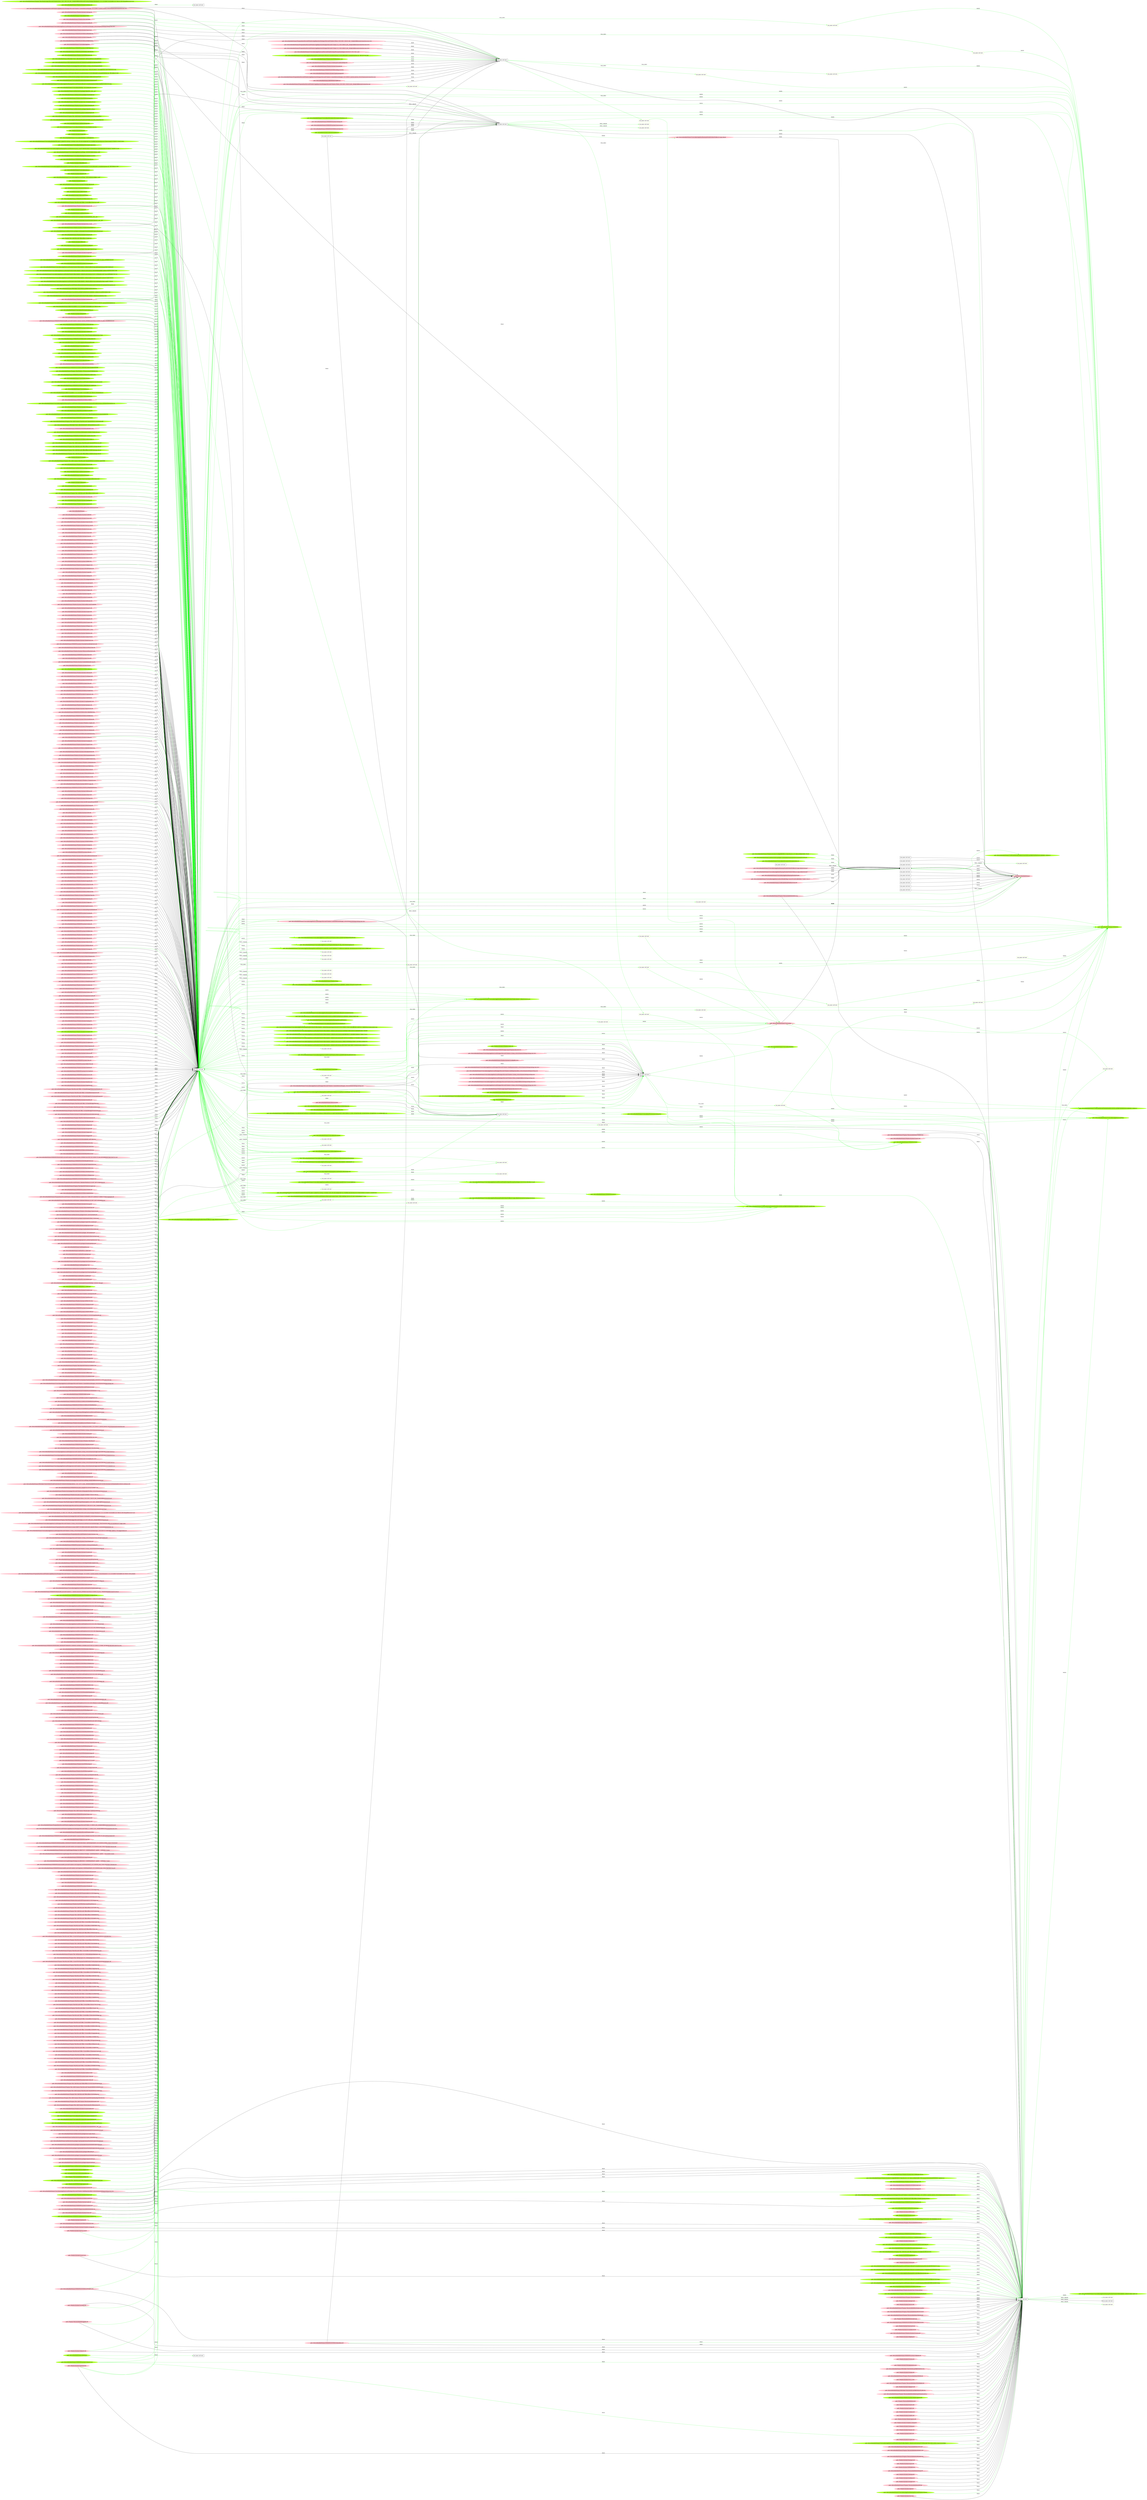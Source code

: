 digraph {
	rankdir=LR
	422 [label="exe_name: null cmd: " color=black shape=box style=solid]
	1069 [label="exe_name: null cmd: " color=greenyellow shape=box style=solid]
	422 -> 1069 [label=FILE_EXEC color=green]
	422 [label="exe_name: null cmd: " color=black shape=box style=solid]
	1087 [label="exe_name: null cmd: " color=greenyellow shape=box style=solid]
	422 -> 1087 [label=FILE_EXEC color=green]
	422 [label="exe_name: null cmd: " color=black shape=box style=solid]
	1110 [label="exe_name: null cmd: " color=greenyellow shape=box style=solid]
	422 -> 1110 [label=FILE_EXEC color=green]
	422 [label="exe_name: null cmd: " color=black shape=box style=solid]
	1123 [label="exe_name: null cmd: " color=greenyellow shape=box style=solid]
	422 -> 1123 [label=FILE_EXEC color=green]
	422 [label="exe_name: null cmd: " color=black shape=box style=solid]
	1133 [label="exe_name: null cmd: " color=greenyellow shape=box style=solid]
	422 -> 1133 [label=FILE_EXEC color=green]
	422 [label="exe_name: null cmd: " color=black shape=box style=solid]
	1151 [label="exe_name: null cmd: " color=greenyellow shape=box style=solid]
	422 -> 1151 [label=FILE_EXEC color=green]
	422 [label="exe_name: null cmd: " color=black shape=box style=solid]
	1164 [label="exe_name: null cmd: " color=greenyellow shape=box style=solid]
	422 -> 1164 [label=FILE_EXEC color=green]
	422 [label="exe_name: null cmd: " color=black shape=box style=solid]
	1176 [label="exe_name: null cmd: " color=greenyellow shape=box style=solid]
	422 -> 1176 [label=FILE_EXEC color=green]
	422 [label="exe_name: null cmd: " color=black shape=box style=solid]
	1217 [label="exe_name: null cmd: " color=greenyellow shape=box style=solid]
	422 -> 1217 [label=FILE_EXEC color=green]
	422 [label="exe_name: null cmd: " color=black shape=box style=solid]
	1239 [label="exe_name: null cmd: " color=greenyellow shape=box style=solid]
	422 -> 1239 [label=FILE_EXEC color=green]
	422 [label="exe_name: null cmd: " color=black shape=box style=solid]
	1253 [label="exe_name: null cmd: " color=greenyellow shape=box style=solid]
	422 -> 1253 [label=FILE_EXEC color=green]
	422 [label="exe_name: null cmd: " color=black shape=box style=solid]
	1301 [label="exe_name: null cmd: " color=greenyellow shape=box style=solid]
	422 -> 1301 [label=FILE_EXEC color=green]
	422 [label="exe_name: null cmd: " color=black shape=box style=solid]
	1307 [label="exe_name: null cmd: " color=greenyellow shape=box style=solid]
	422 -> 1307 [label=FILE_EXEC color=green]
	422 [label="exe_name: null cmd: " color=black shape=box style=solid]
	1317 [label="exe_name: null cmd: " color=greenyellow shape=box style=solid]
	422 -> 1317 [label=FILE_EXEC color=green]
	422 [label="exe_name: null cmd: " color=black shape=box style=solid]
	1342 [label="exe_name: null cmd: " color=greenyellow shape=box style=solid]
	422 -> 1342 [label=FILE_EXEC color=green]
	422 [label="exe_name: null cmd: " color=black shape=box style=solid]
	1344 [label="exe_name: null cmd: " color=greenyellow shape=box style=solid]
	422 -> 1344 [label=FILE_EXEC color=green]
	422 [label="exe_name: null cmd: " color=black shape=box style=solid]
	1350 [label="exe_name: null cmd: " color=greenyellow shape=box style=solid]
	422 -> 1350 [label=FILE_EXEC color=green]
	422 [label="exe_name: null cmd: " color=black shape=box style=solid]
	1363 [label="exe_name: null cmd: " color=greenyellow shape=box style=solid]
	422 -> 1363 [label=FILE_EXEC color=green]
	422 [label="exe_name: null cmd: " color=black shape=box style=solid]
	1372 [label="exe_name: null cmd: " color=greenyellow shape=box style=solid]
	422 -> 1372 [label=FILE_EXEC color=green]
	422 [label="exe_name: null cmd: " color=black shape=box style=solid]
	1376 [label="exe_name: null cmd: " color=greenyellow shape=box style=solid]
	422 -> 1376 [label=FILE_EXEC color=green]
	455 [label="exe_name: null cmd: " color=black shape=box style=solid]
	1390 [label="exe_name: null cmd: " color=greenyellow shape=box style=solid]
	455 -> 1390 [label=FILE_EXEC color=green]
	435 [label="exe_name: null cmd: " color=black shape=box style=solid]
	1401 [label="exe_name: null cmd: " color=greenyellow shape=box style=solid]
	435 -> 1401 [label=FILE_EXEC color=green]
	460 [label="exe_name: null cmd: " color=black shape=box style=solid]
	1415 [label="exe_name: null cmd: " color=greenyellow shape=box style=solid]
	460 -> 1415 [label=FILE_EXEC color=green]
	460 [label="exe_name: null cmd: " color=black shape=box style=solid]
	1420 [label="exe_name: null cmd: " color=greenyellow shape=box style=solid]
	460 -> 1420 [label=FILE_EXEC color=green]
	460 [label="exe_name: null cmd: " color=black shape=box style=solid]
	1422 [label="exe_name: null cmd: " color=greenyellow shape=box style=solid]
	460 -> 1422 [label=FILE_EXEC color=green]
	0 [label="exe_name: null cmd: " color=black shape=box style=solid]
	1463 [label="exe_name: null cmd: " color=greenyellow shape=box style=solid]
	0 -> 1463 [label=FILE_EXEC color=green]
	1319 [label="path: /Device/HarddiskVolume2/Users/admin/AppData/Roaming/Mozilla/Firefox/Profiles/j1y1apqs.default/sessionstore-backups" color=greenyellow shape=oval style=filled]
	1317 [label="exe_name: null cmd: " color=greenyellow shape=box style=solid]
	1319 -> 1317 [label=READ color=green]
	1318 [label="path: /Device/HarddiskVolume2/Users/admin/AppData/Roaming/Mozilla/Firefox/Profiles/j1y1apqs.default/sessionstore-backups/recovery.js" color=greenyellow shape=oval style=filled]
	1317 [label="exe_name: null cmd: " color=greenyellow shape=box style=solid]
	1318 -> 1317 [label=READ color=green]
	1317 [label="exe_name: null cmd: " color=greenyellow shape=box style=solid]
	1318 [label="path: /Device/HarddiskVolume2/Users/admin/AppData/Roaming/Mozilla/Firefox/Profiles/j1y1apqs.default/sessionstore-backups/recovery.js" color=greenyellow shape=oval style=filled]
	1317 -> 1318 [label=WRITE color=green]
	1127 [label="path: /Device/HarddiskVolume2/Users/admin/AppData/Roaming/Microsoft/Windows/Recent/AutomaticDestinations/5f7b5f1e01b83767.automaticDestinations-ms" color=greenyellow shape=oval style=filled]
	422 [label="exe_name: null cmd: " color=black shape=box style=solid]
	1127 -> 422 [label=READ color=green]
	1005 [label="path: /Device/HarddiskVolume2" color=pink shape=oval style=filled]
	422 [label="exe_name: null cmd: " color=black shape=box style=solid]
	1005 -> 422 [label=READ color=green]
	1005 [label="path: /Device/HarddiskVolume2" color=pink shape=oval style=filled]
	422 [label="exe_name: null cmd: " color=black shape=box style=solid]
	1005 -> 422 [label=READ color=green]
	1435 [label="path: /Device/HarddiskVolume2/Users/admin/AppData/Roaming/Microsoft/Windows/Themes" color=greenyellow shape=oval style=filled]
	0 [label="exe_name: null cmd: " color=black shape=box style=solid]
	1435 -> 0 [label=READ color=green]
	1288 [label="path: /Device/HarddiskVolume2/$RECYCLE.BIN/S-1-5-21-231540947-922634896-4161786520-1004" color=greenyellow shape=oval style=filled]
	422 [label="exe_name: null cmd: " color=black shape=box style=solid]
	1288 -> 422 [label=READ color=green]
	1399 [label="path: /Device/HarddiskVolume2/Users/Public" color=greenyellow shape=oval style=filled]
	0 [label="exe_name: null cmd: " color=black shape=box style=solid]
	1399 -> 0 [label=READ color=green]
	1073 [label="path: /Device/HarddiskVolume2/Users/admin/AppData/Roaming/Microsoft/Windows/Themes/CachedFiles/CachedImage_1024_768_POS4.jpg" color=greenyellow shape=oval style=filled]
	455 [label="exe_name: null cmd: " color=black shape=box style=solid]
	1073 -> 455 [label=READ color=green]
	1080 [label="path: /Device/HarddiskVolume2/Users/admin/Documents/desktop.ini" color=greenyellow shape=oval style=filled]
	422 [label="exe_name: null cmd: " color=black shape=box style=solid]
	1080 -> 422 [label=READ color=green]
	422 [label="exe_name: null cmd: " color=black shape=box style=solid]
	1073 [label="path: /Device/HarddiskVolume2/Users/admin/AppData/Roaming/Microsoft/Windows/Themes/CachedFiles/CachedImage_1024_768_POS4.jpg" color=greenyellow shape=oval style=filled]
	422 -> 1073 [label=WRITE color=green]
	1064 [label="path: /Device/HarddiskVolume2/WINDOWS" color=greenyellow shape=oval style=filled]
	422 [label="exe_name: null cmd: " color=black shape=box style=solid]
	1064 -> 422 [label=READ color=green]
	1117 [label="path: /Device/HarddiskVolume2/WINDOWS/system32/oleaut32.dll" color=greenyellow shape=oval style=filled]
	422 [label="exe_name: null cmd: " color=black shape=box style=solid]
	1117 -> 422 [label=READ color=green]
	1314 [label="path: /Device/HarddiskVolume2/Windows/System32/win32u.dll" color=greenyellow shape=oval style=filled]
	422 [label="exe_name: null cmd: " color=black shape=box style=solid]
	1314 -> 422 [label=READ color=green]
	930 [label="path: /Device/HarddiskVolume2/WINDOWS/system32/combase.dll" color=pink shape=oval style=filled]
	422 [label="exe_name: null cmd: " color=black shape=box style=solid]
	930 -> 422 [label=READ color=green]
	913 [label="path: /Device/HarddiskVolume2/WINDOWS/Registration/R00000000000d.clb" color=pink shape=oval style=filled]
	422 [label="exe_name: null cmd: " color=black shape=box style=solid]
	913 -> 422 [label=READ color=green]
	985 [label="path: /Device/HarddiskVolume2/Users/admin/AppData/Local/Packages/Microsoft.Windows.ContentDeliveryManager_cw5n1h2txyewy/Settings/settings.dat.LOG2" color=pink shape=oval style=filled]
	422 [label="exe_name: null cmd: " color=black shape=box style=solid]
	985 -> 422 [label=READ color=green]
	1311 [label="path: /Windows/System32/bitsperf.dll" color=greenyellow shape=oval style=filled]
	422 [label="exe_name: null cmd: " color=black shape=box style=solid]
	1311 -> 422 [label=READ color=green]
	422 [label="exe_name: null cmd: " color=black shape=box style=solid]
	960 [label="path: /Device/HarddiskVolume2/Users/admin/AppData/Local/Packages/Microsoft.Windows.ContentDeliveryManager_cw5n1h2txyewy/Settings/settings.dat.LOG1" color=pink shape=oval style=filled]
	422 -> 960 [label=WRITE color=green]
	1078 [label="path: /Device/HarddiskVolume2/Users/admin/Documents" color=greenyellow shape=oval style=filled]
	422 [label="exe_name: null cmd: " color=black shape=box style=solid]
	1078 -> 422 [label=READ color=green]
	1388 [label="path: /Device/HarddiskVolume2/Users/admin/backup/Documents/Documents/Documents/Documents/Documents/Documents/Documents/Documents/Documents/Documents/Documents/Documents/Documents/Documents/Documents/Documents/Documents/Documents" color=greenyellow shape=oval style=filled]
	455 [label="exe_name: null cmd: " color=black shape=box style=solid]
	1388 -> 455 [label=READ color=green]
	63 [label="path: /Device/HarddiskVolume2/WINDOWS/GLOBALIZATION" color=pink shape=oval style=filled]
	422 [label="exe_name: null cmd: " color=black shape=box style=solid]
	63 -> 422 [label=READ color=green]
	545 [label="path: /Device/HarddiskVolume2/WINDOWS/WinSxS/amd64_microsoft.windows.common-controls_6595b64144ccf1df_6.0.16299.125_none_15cbcf8893620c09" color=pink shape=oval style=filled]
	422 [label="exe_name: null cmd: " color=black shape=box style=solid]
	545 -> 422 [label=READ color=green]
	135 [label="path: /Device/HarddiskVolume2/Windows/System32/msasn1.dll" color=pink shape=oval style=filled]
	422 [label="exe_name: null cmd: " color=black shape=box style=solid]
	135 -> 422 [label=READ color=green]
	1047 [label="path: /Device/HarddiskVolume2/Windows/System32/sspicli.dll" color=pink shape=oval style=filled]
	422 [label="exe_name: null cmd: " color=black shape=box style=solid]
	1047 -> 422 [label=READ color=green]
	1181 [label="path: /Device/HarddiskVolume2/WINDOWS/SYSTEM32/WMSGAPI.DLL" color=greenyellow shape=oval style=filled]
	422 [label="exe_name: null cmd: " color=black shape=box style=solid]
	1181 -> 422 [label=READ color=green]
	296 [label="path: /Device/HarddiskVolume2/Windows/System32/shlwapi.dll" color=pink shape=oval style=filled]
	460 [label="exe_name: null cmd: " color=black shape=box style=solid]
	296 -> 460 [label=READ color=green]
	1125 [label="path: /Device/HarddiskVolume2/WINDOWS/system32/IMM32.DLL" color=greenyellow shape=oval style=filled]
	422 [label="exe_name: null cmd: " color=black shape=box style=solid]
	1125 -> 422 [label=READ color=green]
	1065 [label="path: /Device/HarddiskVolume2/Windows/System32/uxtheme.dll" color=greenyellow shape=oval style=filled]
	420 [label="exe_name: null cmd: " color=black shape=box style=solid]
	1065 -> 420 [label=READ color=green]
	1188 [label="path: /Device/HarddiskVolume2/WINDOWS/Globalization/Sorting/sortdefault.nls" color=greenyellow shape=oval style=filled]
	0 [label="exe_name: null cmd: " color=black shape=box style=solid]
	1188 -> 0 [label=READ color=green]
	1188 [label="path: /Device/HarddiskVolume2/WINDOWS/Globalization/Sorting/sortdefault.nls" color=greenyellow shape=oval style=filled]
	422 [label="exe_name: null cmd: " color=black shape=box style=solid]
	1188 -> 422 [label=READ color=green]
	1170 [label="path: /Device/HarddiskVolume2/Windows/System32/urlmon.dll" color=greenyellow shape=oval style=filled]
	422 [label="exe_name: null cmd: " color=black shape=box style=solid]
	1170 -> 422 [label=READ color=green]
	1100 [label="path: /Device/HarddiskVolume2/ProgramData/Microsoft/Windows/Start Menu/Programs/Administrative Tools" color=greenyellow shape=oval style=filled]
	422 [label="exe_name: null cmd: " color=black shape=box style=solid]
	1100 -> 422 [label=READ color=green]
	1439 [label="path: /Device/HarddiskVolume2/Windows/System32/en-US/filemgmt.dll.mui" color=greenyellow shape=oval style=filled]
	0 [label="exe_name: null cmd: " color=black shape=box style=solid]
	1439 -> 0 [label=READ color=green]
	1428 [label="path: /Device/HarddiskVolume2/Windows/System32/config/DRIVERS{47a6a166-a514-11e7-a94e-ec0d9a05c860}.TM.blf" color=greenyellow shape=oval style=filled]
	41 [label="exe_name: null cmd: " color=black shape=box style=solid]
	1428 -> 41 [label=READ color=green]
	1466 [label="path: /Device/HarddiskVolume2/Windows/System32/config/DRIVERS{47a6a166-a514-11e7-a94e-ec0d9a05c860}.TMContainer00000000000000000002.regtrans-ms" color=greenyellow shape=oval style=filled]
	0 [label="exe_name: null cmd: " color=black shape=box style=solid]
	1466 -> 0 [label=READ color=green]
	1404 [label="path: /SystemRoot/system32/drivers/tsusbhub.sys" color=greenyellow shape=oval style=filled]
	435 [label="exe_name: null cmd: " color=black shape=box style=solid]
	1404 -> 435 [label=READ color=green]
	1039 [label="path: /Device/HarddiskVolume2/WINDOWS/SYSTEM32/kernelbase.dll" color=pink shape=oval style=filled]
	0 [label="exe_name: null cmd: " color=black shape=box style=solid]
	1039 -> 0 [label=READ color=green]
	1295 [label="path: /Device/HarddiskVolume2/WINDOWS/SYSTEM32/EN-US/PING.EXE.MUI" color=greenyellow shape=oval style=filled]
	422 [label="exe_name: null cmd: " color=black shape=box style=solid]
	1295 -> 422 [label=READ color=green]
	474 [label="path: /Device/HarddiskVolume2/Users/admin" color=pink shape=oval style=filled]
	422 [label="exe_name: null cmd: " color=black shape=box style=solid]
	474 -> 422 [label=READ color=green]
	1235 [label="path: /Device/HarddiskVolume2/Users/admin/AppData/Roaming/Microsoft" color=greenyellow shape=oval style=filled]
	422 [label="exe_name: null cmd: " color=black shape=box style=solid]
	1235 -> 422 [label=READ color=green]
	1073 [label="path: /Device/HarddiskVolume2/Users/admin/AppData/Roaming/Microsoft/Windows/Themes/CachedFiles/CachedImage_1024_768_POS4.jpg" color=greenyellow shape=oval style=filled]
	422 [label="exe_name: null cmd: " color=black shape=box style=solid]
	1073 -> 422 [label=READ color=green]
	1279 [label="path: /Device/HarddiskVolume2/Users/admin/Videos" color=greenyellow shape=oval style=filled]
	460 [label="exe_name: null cmd: " color=black shape=box style=solid]
	1279 -> 460 [label=READ color=green]
	1092 [label="path: /Device/HarddiskVolume2/Users/admin/Music" color=greenyellow shape=oval style=filled]
	422 [label="exe_name: null cmd: " color=black shape=box style=solid]
	1092 -> 422 [label=READ color=green]
	1354 [label="path: /Device/HarddiskVolume2/Users/admin/Pictures/desktop.ini" color=greenyellow shape=oval style=filled]
	422 [label="exe_name: null cmd: " color=black shape=box style=solid]
	1354 -> 422 [label=READ color=green]
	422 [label="exe_name: null cmd: " color=black shape=box style=solid]
	1073 [label="path: /Device/HarddiskVolume2/Users/admin/AppData/Roaming/Microsoft/Windows/Themes/CachedFiles/CachedImage_1024_768_POS4.jpg" color=greenyellow shape=oval style=filled]
	422 -> 1073 [label=WRITE color=green]
	1248 [label="path: /Device/HarddiskVolume2/Program Files/Windows NT/Accessories/en-US" color=greenyellow shape=oval style=filled]
	422 [label="exe_name: null cmd: " color=black shape=box style=solid]
	1248 -> 422 [label=READ color=green]
	1120 [label="path: /Device/HarddiskVolume2/Users/admin/AppData/Local" color=greenyellow shape=oval style=filled]
	422 [label="exe_name: null cmd: " color=black shape=box style=solid]
	1120 -> 422 [label=READ color=green]
	1267 [label="path: /Device/HarddiskVolume2/Users/admin/AppData/Local/Microsoft" color=greenyellow shape=oval style=filled]
	422 [label="exe_name: null cmd: " color=black shape=box style=solid]
	1267 -> 422 [label=READ color=green]
	1261 [label="path: /Device/HarddiskVolume2/Users/admin/Desktop" color=greenyellow shape=oval style=filled]
	422 [label="exe_name: null cmd: " color=black shape=box style=solid]
	1261 -> 422 [label=READ color=green]
	1098 [label="path: /Device/HarddiskVolume2/Users/admin/Pictures" color=greenyellow shape=oval style=filled]
	422 [label="exe_name: null cmd: " color=black shape=box style=solid]
	1098 -> 422 [label=READ color=green]
	1279 [label="path: /Device/HarddiskVolume2/Users/admin/Videos" color=greenyellow shape=oval style=filled]
	422 [label="exe_name: null cmd: " color=black shape=box style=solid]
	1279 -> 422 [label=READ color=green]
	728 [label="path: /Device/HarddiskVolume2/WINDOWS/GLOBALIZATION/SORTING" color=pink shape=oval style=filled]
	422 [label="exe_name: null cmd: " color=black shape=box style=solid]
	728 -> 422 [label=READ color=green]
	1358 [label="path: /Device/HarddiskVolume2/WINDOWS/SYSTEM32/DRIVERSTORE/FILEREPOSITORY" color=greenyellow shape=oval style=filled]
	422 [label="exe_name: null cmd: " color=black shape=box style=solid]
	1358 -> 422 [label=READ color=green]
	1334 [label="path: /Device/HarddiskVolume2/Program Files/Windows NT/Accessories/WORDPAD.EXE" color=greenyellow shape=oval style=filled]
	422 [label="exe_name: null cmd: " color=black shape=box style=solid]
	1334 -> 422 [label=READ color=green]
	1114 [label="path: /Device/HarddiskVolume2/WINDOWS/SYSTEM32/WINDOWSCODECS.DLL" color=greenyellow shape=oval style=filled]
	422 [label="exe_name: null cmd: " color=black shape=box style=solid]
	1114 -> 422 [label=READ color=green]
	1055 [label="path: /Device/HarddiskVolume2/Windows/System32/ws2_32.dll" color=pink shape=oval style=filled]
	422 [label="exe_name: null cmd: " color=black shape=box style=solid]
	1055 -> 422 [label=READ color=green]
	1448 [label="path: /Device/HarddiskVolume2/Windows/System32/advapi32.dll" color=greenyellow shape=oval style=filled]
	0 [label="exe_name: null cmd: " color=black shape=box style=solid]
	1448 -> 0 [label=READ color=green]
	1120 [label="path: /Device/HarddiskVolume2/Users/admin/AppData/Local" color=greenyellow shape=oval style=filled]
	422 [label="exe_name: null cmd: " color=black shape=box style=solid]
	1120 -> 422 [label=READ color=green]
	1189 [label="path: /Device/HarddiskVolume2/Users/Public/Desktop" color=greenyellow shape=oval style=filled]
	422 [label="exe_name: null cmd: " color=black shape=box style=solid]
	1189 -> 422 [label=READ color=green]
	1078 [label="path: /Device/HarddiskVolume2/Users/admin/Documents" color=greenyellow shape=oval style=filled]
	422 [label="exe_name: null cmd: " color=black shape=box style=solid]
	1078 -> 422 [label=READ color=green]
	1399 [label="path: /Device/HarddiskVolume2/Users/Public" color=greenyellow shape=oval style=filled]
	435 [label="exe_name: null cmd: " color=black shape=box style=solid]
	1399 -> 435 [label=READ color=green]
	1195 [label="path: /Device/HarddiskVolume2/Users/admin/AppData/Local/Microsoft/Windows/Explorer/iconcache_idx.db" color=greenyellow shape=oval style=filled]
	422 [label="exe_name: null cmd: " color=black shape=box style=solid]
	1195 -> 422 [label=READ color=green]
	1223 [label="path: /Device/HarddiskVolume2/Users/admin/AppData/Roaming/Microsoft/Windows/Recent/AutomaticDestinations" color=greenyellow shape=oval style=filled]
	422 [label="exe_name: null cmd: " color=black shape=box style=solid]
	1223 -> 422 [label=READ color=green]
	1221 [label="path: /Device/HarddiskVolume2/WINDOWS/SYSTEM32/DRIVERS/ETC/SERVICES" color=greenyellow shape=oval style=filled]
	422 [label="exe_name: null cmd: " color=black shape=box style=solid]
	1221 -> 422 [label=READ color=green]
	1258 [label="path: /Device/HarddiskVolume2/Users/desktop.ini" color=greenyellow shape=oval style=filled]
	422 [label="exe_name: null cmd: " color=black shape=box style=solid]
	1258 -> 422 [label=READ color=green]
	1203 [label="path: /Device/HarddiskVolume2/$RECYCLE.BIN/S-1-5-21-231540947-922634896-4161786520-1004/desktop.ini" color=greenyellow shape=oval style=filled]
	422 [label="exe_name: null cmd: " color=black shape=box style=solid]
	1203 -> 422 [label=READ color=green]
	1223 [label="path: /Device/HarddiskVolume2/Users/admin/AppData/Roaming/Microsoft/Windows/Recent/AutomaticDestinations" color=greenyellow shape=oval style=filled]
	422 [label="exe_name: null cmd: " color=black shape=box style=solid]
	1223 -> 422 [label=READ color=green]
	891 [label="path: /Device/HarddiskVolume2/WINDOWS/SYSTEM32/WSOCK32.DLL" color=pink shape=oval style=filled]
	422 [label="exe_name: null cmd: " color=black shape=box style=solid]
	891 -> 422 [label=READ color=green]
	391 [label="path: /Device/HarddiskVolume2/Windows/System32/windows.storage.dll" color=pink shape=oval style=filled]
	422 [label="exe_name: null cmd: " color=black shape=box style=solid]
	391 -> 422 [label=READ color=green]
	422 [label="exe_name: null cmd: " color=black shape=box style=solid]
	1339 [label="exe_name: null cmd: " color=greenyellow shape=box style=solid]
	422 -> 1339 [label=PROC_CREATE color=green]
	1368 [label="path: /Device/HarddiskVolume2/Users/admin/Videos/desktop.ini" color=greenyellow shape=oval style=filled]
	422 [label="exe_name: null cmd: " color=black shape=box style=solid]
	1368 -> 422 [label=READ color=green]
	1064 [label="path: /Device/HarddiskVolume2/WINDOWS" color=greenyellow shape=oval style=filled]
	422 [label="exe_name: null cmd: " color=black shape=box style=solid]
	1064 -> 422 [label=READ color=green]
	366 [label="path: /Device/HarddiskVolume2/WINDOWS/SYSTEM32/WBEM" color=pink shape=oval style=filled]
	422 [label="exe_name: null cmd: " color=black shape=box style=solid]
	366 -> 422 [label=READ color=green]
	1203 [label="path: /Device/HarddiskVolume2/$RECYCLE.BIN/S-1-5-21-231540947-922634896-4161786520-1004/desktop.ini" color=greenyellow shape=oval style=filled]
	422 [label="exe_name: null cmd: " color=black shape=box style=solid]
	1203 -> 422 [label=READ color=green]
	1121 [label="path: /Device/HarddiskVolume2/Users/admin/AppData/Roaming/Microsoft/Windows/Recent/AutomaticDestinations/f01b4d95cf55d32a.automaticDestinations-ms" color=greenyellow shape=oval style=filled]
	422 [label="exe_name: null cmd: " color=black shape=box style=solid]
	1121 -> 422 [label=READ color=green]
	1356 [label="path: /Device/HarddiskVolume2/Windows/System32/dwmapi.dll" color=greenyellow shape=oval style=filled]
	422 [label="exe_name: null cmd: " color=black shape=box style=solid]
	1356 -> 422 [label=READ color=green]
	1117 [label="path: /Device/HarddiskVolume2/WINDOWS/system32/oleaut32.dll" color=greenyellow shape=oval style=filled]
	0 [label="exe_name: null cmd: " color=black shape=box style=solid]
	1117 -> 0 [label=READ color=green]
	1386 [label="path: /Windows/System32/WindowsCodecs.dll" color=greenyellow shape=oval style=filled]
	455 [label="exe_name: null cmd: " color=black shape=box style=solid]
	1386 -> 455 [label=READ color=green]
	1228 [label="path: /Device/HarddiskVolume2/WINDOWS/SYSTEM32/cscapi.dll" color=greenyellow shape=oval style=filled]
	422 [label="exe_name: null cmd: " color=black shape=box style=solid]
	1228 -> 422 [label=READ color=green]
	1369 [label="path: /Device/HarddiskVolume2/Users/admin/AppData/Roaming/Microsoft/Windows/Start Menu/Programs/Accessories/Notepad.lnk" color=greenyellow shape=oval style=filled]
	422 [label="exe_name: null cmd: " color=black shape=box style=solid]
	1369 -> 422 [label=READ color=green]
	422 [label="exe_name: null cmd: " color=black shape=box style=solid]
	1177 [label="path: /Device/HarddiskVolume2/Users/admin/AppData/Roaming/Microsoft/Windows/Recent/jpas.lnk" color=greenyellow shape=oval style=filled]
	422 -> 1177 [label=WRITE color=green]
	1458 [label="path: /Device/HarddiskVolume2/ProgramData/Microsoft/Windows/AppRepository/Packages/Microsoft.Windows.ContentDeliveryManager_10.0.16299.15_neutral_neutral_cw5n1h2txyewy/ActivationStore.dat.LOG2" color=greenyellow shape=oval style=filled]
	0 [label="exe_name: null cmd: " color=black shape=box style=solid]
	1458 -> 0 [label=READ color=green]
	1084 [label="path: /Device/HarddiskVolume2/WINDOWS/system32/CRYPTSP.dll" color=greenyellow shape=oval style=filled]
	422 [label="exe_name: null cmd: " color=black shape=box style=solid]
	1084 -> 422 [label=READ color=green]
	1311 [label="path: /Windows/System32/bitsperf.dll" color=greenyellow shape=oval style=filled]
	422 [label="exe_name: null cmd: " color=black shape=box style=solid]
	1311 -> 422 [label=READ color=green]
	1266 [label="path: /Device/HarddiskVolume2/Program Files (x86)/Common Files/Microsoft Shared/OFFICE15/MSOSQM.EXE" color=greenyellow shape=oval style=filled]
	422 [label="exe_name: null cmd: " color=black shape=box style=solid]
	1266 -> 422 [label=READ color=green]
	1232 [label="path: /Device/HarddiskVolume2/PROGRAM FILES (X86)/MICROSOFT OFFICE/OFFICE15/1033" color=greenyellow shape=oval style=filled]
	422 [label="exe_name: null cmd: " color=black shape=box style=solid]
	1232 -> 422 [label=READ color=green]
	805 [label="path: /Device/HarddiskVolume2/Users/admin/AppData" color=pink shape=oval style=filled]
	0 [label="exe_name: null cmd: " color=black shape=box style=solid]
	805 -> 0 [label=READ color=green]
	1120 [label="path: /Device/HarddiskVolume2/Users/admin/AppData/Local" color=greenyellow shape=oval style=filled]
	422 [label="exe_name: null cmd: " color=black shape=box style=solid]
	1120 -> 422 [label=READ color=green]
	288 [label="path: /Device/HarddiskVolume2/WINDOWS/SYSWOW64/ADVAPI32.DLL" color=pink shape=oval style=filled]
	422 [label="exe_name: null cmd: " color=black shape=box style=solid]
	288 -> 422 [label=READ color=green]
	1081 [label="path: /Device/HarddiskVolume2/WINDOWS/SYSWOW64/ONDEMANDCONNROUTEHELPER.DLL" color=greenyellow shape=oval style=filled]
	422 [label="exe_name: null cmd: " color=black shape=box style=solid]
	1081 -> 422 [label=READ color=green]
	1242 [label="path: /Device/HarddiskVolume2/WINDOWS/SYSTEM32/EN-US/D2D1.DLL.MUI" color=greenyellow shape=oval style=filled]
	422 [label="exe_name: null cmd: " color=black shape=box style=solid]
	1242 -> 422 [label=READ color=green]
	1158 [label="path: /Device/HarddiskVolume2/WINDOWS/SYSTEM32/SPP/STORE/2.0" color=greenyellow shape=oval style=filled]
	422 [label="exe_name: null cmd: " color=black shape=box style=solid]
	1158 -> 422 [label=READ color=green]
	995 [label="path: /Device/HarddiskVolume2/Windows/System32/rpcrt4.dll" color=pink shape=oval style=filled]
	422 [label="exe_name: null cmd: " color=black shape=box style=solid]
	995 -> 422 [label=READ color=green]
	1227 [label="path: /Device/HarddiskVolume2/Program Files (x86)/Common Files/Microsoft Shared/OFFICE15/Csi.dll" color=greenyellow shape=oval style=filled]
	422 [label="exe_name: null cmd: " color=black shape=box style=solid]
	1227 -> 422 [label=READ color=green]
	1208 [label="path: /Device/HarddiskVolume2/Program Files (x86)/Microsoft Office/Office15/MSIPC/ro/msipc.dll.mui" color=greenyellow shape=oval style=filled]
	422 [label="exe_name: null cmd: " color=black shape=box style=solid]
	1208 -> 422 [label=READ color=green]
	1127 [label="path: /Device/HarddiskVolume2/Users/admin/AppData/Roaming/Microsoft/Windows/Recent/AutomaticDestinations/5f7b5f1e01b83767.automaticDestinations-ms" color=greenyellow shape=oval style=filled]
	422 [label="exe_name: null cmd: " color=black shape=box style=solid]
	1127 -> 422 [label=READ color=green]
	1456 [label="path: /Device/HarddiskVolume2/Program Files (x86)/Microsoft Office/Office15/MSIPC/ja/msipc.dll.mui" color=greenyellow shape=oval style=filled]
	0 [label="exe_name: null cmd: " color=black shape=box style=solid]
	1456 -> 0 [label=READ color=green]
	1204 [label="path: /Device/HarddiskVolume2/Program Files (x86)/Microsoft Office/Office15/MSIPC/ko/msipc.dll.mui" color=greenyellow shape=oval style=filled]
	422 [label="exe_name: null cmd: " color=black shape=box style=solid]
	1204 -> 422 [label=READ color=green]
	1237 [label="path: /Device/HarddiskVolume2/Program Files (x86)/Microsoft Office/Office15/MSIPC/it/msipc.dll.mui" color=greenyellow shape=oval style=filled]
	422 [label="exe_name: null cmd: " color=black shape=box style=solid]
	1237 -> 422 [label=READ color=green]
	1407 [label="path: /Device/HarddiskVolume2/Program Files (x86)/Microsoft Office/Office15/WINWORD.EXE" color=greenyellow shape=oval style=filled]
	445 [label="exe_name: null cmd: " color=black shape=box style=solid]
	1407 -> 445 [label=READ color=green]
	1338 [label="path: /Windows/System32/cscapi.dll" color=greenyellow shape=oval style=filled]
	422 [label="exe_name: null cmd: " color=black shape=box style=solid]
	1338 -> 422 [label=READ color=green]
	1437 [label="path: /Device/HarddiskVolume2/WINDOWS/System32/perfnet.dll" color=greenyellow shape=oval style=filled]
	0 [label="exe_name: null cmd: " color=black shape=box style=solid]
	1437 -> 0 [label=READ color=green]
	1380 [label="path: /Device/HarddiskVolume2/Program Files (x86)/Common Files/Microsoft Shared/OFFICE15/CSISYNCCLIENT.EXE" color=greenyellow shape=oval style=filled]
	422 [label="exe_name: null cmd: " color=black shape=box style=solid]
	1380 -> 422 [label=READ color=green]
	1196 [label="path: /Device/HarddiskVolume2/Windows/System32/Secur32.dll" color=greenyellow shape=oval style=filled]
	422 [label="exe_name: null cmd: " color=black shape=box style=solid]
	1196 -> 422 [label=READ color=green]
	373 [label="path: /Windows/System32/powrprof.dll" color=pink shape=oval style=filled]
	422 [label="exe_name: null cmd: " color=black shape=box style=solid]
	373 -> 422 [label=READ color=green]
	1280 [label="path: /Device/HarddiskVolume2/salt/bin/Lib/site-packages/concurrent" color=greenyellow shape=oval style=filled]
	422 [label="exe_name: null cmd: " color=black shape=box style=solid]
	1280 -> 422 [label=READ color=green]
	1245 [label="path: /Device/HarddiskVolume2/salt/bin/Lib/xml/etree" color=greenyellow shape=oval style=filled]
	422 [label="exe_name: null cmd: " color=black shape=box style=solid]
	1245 -> 422 [label=READ color=green]
	1433 [label="path: /Device/HarddiskVolume2/salt/bin/lib/weakref.pyc" color=greenyellow shape=oval style=filled]
	0 [label="exe_name: null cmd: " color=black shape=box style=solid]
	1433 -> 0 [label=READ color=green]
	1234 [label="path: /Device/HarddiskVolume2/salt/bin/Lib/cgi.pyc" color=greenyellow shape=oval style=filled]
	422 [label="exe_name: null cmd: " color=black shape=box style=solid]
	1234 -> 422 [label=READ color=green]
	1349 [label="path: /Device/HarddiskVolume2/salt/bin/Lib/site-packages/requests/packages/urllib3/util/url.pyc" color=greenyellow shape=oval style=filled]
	422 [label="exe_name: null cmd: " color=black shape=box style=solid]
	1349 -> 422 [label=READ color=green]
	1426 [label="path: /Device/HarddiskVolume2/salt/bin/Lib/site-packages/cryptography/hazmat/primitives/asymmetric/utils.pyc" color=greenyellow shape=oval style=filled]
	41 [label="exe_name: null cmd: " color=black shape=box style=solid]
	1426 -> 41 [label=READ color=green]
	805 [label="path: /Device/HarddiskVolume2/Users/admin/AppData" color=pink shape=oval style=filled]
	422 [label="exe_name: null cmd: " color=black shape=box style=solid]
	805 -> 422 [label=READ color=green]
	1103 [label="path: /Windows/System32/dnsapi.dll" color=greenyellow shape=oval style=filled]
	422 [label="exe_name: null cmd: " color=black shape=box style=solid]
	1103 -> 422 [label=READ color=green]
	422 [label="exe_name: null cmd: " color=black shape=box style=solid]
	960 [label="path: /Device/HarddiskVolume2/Users/admin/AppData/Local/Packages/Microsoft.Windows.ContentDeliveryManager_cw5n1h2txyewy/Settings/settings.dat.LOG1" color=pink shape=oval style=filled]
	422 -> 960 [label=WRITE color=green]
	1305 [label="path: /Device/HarddiskVolume2/Windows/System32/iertutil.dll" color=greenyellow shape=oval style=filled]
	422 [label="exe_name: null cmd: " color=black shape=box style=solid]
	1305 -> 422 [label=READ color=green]
	1154 [label="path: /Device/HarddiskVolume2/WINDOWS/System32/ShellStyle.dll" color=greenyellow shape=oval style=filled]
	422 [label="exe_name: null cmd: " color=black shape=box style=solid]
	1154 -> 422 [label=READ color=green]
	912 [label="path: /Windows/System32/SHCore.dll" color=pink shape=oval style=filled]
	0 [label="exe_name: null cmd: " color=black shape=box style=solid]
	912 -> 0 [label=READ color=green]
	1333 [label="path: /Device/HarddiskVolume2/Program Files (x86)/Microsoft Office/Office15/OSFUI.DLL" color=greenyellow shape=oval style=filled]
	422 [label="exe_name: null cmd: " color=black shape=box style=solid]
	1333 -> 422 [label=READ color=green]
	224 [label="path: /Device/HarddiskVolume2/Windows/System32/ucrtbase.dll" color=pink shape=oval style=filled]
	422 [label="exe_name: null cmd: " color=black shape=box style=solid]
	224 -> 422 [label=READ color=green]
	1462 [label="path: /Windows/System32/msdtcuiu.dll" color=greenyellow shape=oval style=filled]
	0 [label="exe_name: null cmd: " color=black shape=box style=solid]
	1462 -> 0 [label=READ color=green]
	422 [label="exe_name: null cmd: " color=black shape=box style=solid]
	1313 [label="exe_name: null cmd: " color=greenyellow shape=box style=solid]
	422 -> 1313 [label=PROC_CREATE color=green]
	1412 [label="path: /Device/HarddiskVolume2/USERS/DARPA/APPDATA/LOCAL/MICROSOFT/OFFICE/15.0/WEBSERVICECACHE/ALLUSERS/OFFICE15CLIENT.MICROSOFT.COM/CONFIG15--LCID=1033&SYSLCID=1033&UILCID=1033&BUILD=15.0.4569&CREV=10" color=greenyellow shape=oval style=filled]
	445 [label="exe_name: null cmd: " color=black shape=box style=solid]
	1412 -> 445 [label=READ color=green]
	1459 [label="path: /Device/HarddiskVolume2/PROGRAM FILES (X86)/MOZILLA THUNDERBIRD/FEATURES/WETRANSFER@EXTENSIONS.THUNDERBIRD.NET.XPI" color=greenyellow shape=oval style=filled]
	0 [label="exe_name: null cmd: " color=black shape=box style=solid]
	1459 -> 0 [label=READ color=green]
	1116 [label="path: /Device/HarddiskVolume2/Windows/System32/profapi.dll" color=greenyellow shape=oval style=filled]
	422 [label="exe_name: null cmd: " color=black shape=box style=solid]
	1116 -> 422 [label=READ color=green]
	1095 [label="path: /Device/HarddiskVolume2/Windows/System32/psmsrv.dll" color=greenyellow shape=oval style=filled]
	422 [label="exe_name: null cmd: " color=black shape=box style=solid]
	1095 -> 422 [label=READ color=green]
	173 [label="path: /Device/HarddiskVolume2/Windows/System32/WDI/LogFiles/WdiContextLog.etl.002" color=pink shape=oval style=filled]
	422 [label="exe_name: null cmd: " color=black shape=box style=solid]
	173 -> 422 [label=READ color=black]
	652 [label="path: /Device/HarddiskVolume4" color=pink shape=oval style=filled]
	422 [label="exe_name: null cmd: " color=black shape=box style=solid]
	652 -> 422 [label=READ color=black]
	728 [label="path: /Device/HarddiskVolume2/WINDOWS/GLOBALIZATION/SORTING" color=pink shape=oval style=filled]
	422 [label="exe_name: null cmd: " color=black shape=box style=solid]
	728 -> 422 [label=READ color=black]
	63 [label="path: /Device/HarddiskVolume2/WINDOWS/GLOBALIZATION" color=pink shape=oval style=filled]
	422 [label="exe_name: null cmd: " color=black shape=box style=solid]
	63 -> 422 [label=READ color=black]
	545 [label="path: /Device/HarddiskVolume2/WINDOWS/WinSxS/amd64_microsoft.windows.common-controls_6595b64144ccf1df_6.0.16299.125_none_15cbcf8893620c09" color=pink shape=oval style=filled]
	422 [label="exe_name: null cmd: " color=black shape=box style=solid]
	545 -> 422 [label=READ color=black]
	189 [label="path: /Device/HarddiskVolume2/Windows/System32/ntdll.dll" color=pink shape=oval style=filled]
	422 [label="exe_name: null cmd: " color=black shape=box style=solid]
	189 -> 422 [label=READ color=black]
	442 [label="path: /Device/HarddiskVolume2/Windows/System32/sxssrv.dll" color=pink shape=oval style=filled]
	422 [label="exe_name: null cmd: " color=black shape=box style=solid]
	442 -> 422 [label=READ color=black]
	224 [label="path: /Device/HarddiskVolume2/Windows/System32/ucrtbase.dll" color=pink shape=oval style=filled]
	422 [label="exe_name: null cmd: " color=black shape=box style=solid]
	224 -> 422 [label=READ color=black]
	491 [label="path: /Device/HarddiskVolume2/Windows/System32/winsrvext.dll" color=pink shape=oval style=filled]
	422 [label="exe_name: null cmd: " color=black shape=box style=solid]
	491 -> 422 [label=READ color=black]
	346 [label="path: /Device/HarddiskVolume2/Windows/System32/msvcp_win.dll" color=pink shape=oval style=filled]
	422 [label="exe_name: null cmd: " color=black shape=box style=solid]
	346 -> 422 [label=READ color=black]
	123 [label="path: /Device/HarddiskVolume2/Windows/System32/csrss.exe" color=pink shape=oval style=filled]
	422 [label="exe_name: null cmd: " color=black shape=box style=solid]
	123 -> 422 [label=READ color=black]
	84 [label="path: /Device/HarddiskVolume2/Windows/System32/winsrv.dll" color=pink shape=oval style=filled]
	422 [label="exe_name: null cmd: " color=black shape=box style=solid]
	84 -> 422 [label=READ color=black]
	86 [label="path: /Device/HarddiskVolume2/Windows/System32/sxs.dll" color=pink shape=oval style=filled]
	422 [label="exe_name: null cmd: " color=black shape=box style=solid]
	86 -> 422 [label=READ color=black]
	631 [label="path: /Device/HarddiskVolume2/WINDOWS/SYSTEM32/bcrypt.dll" color=pink shape=oval style=filled]
	422 [label="exe_name: null cmd: " color=black shape=box style=solid]
	631 -> 422 [label=READ color=black]
	201 [label="path: /Device/HarddiskVolume2/WINDOWS/system32/FirewallAPI.dll" color=pink shape=oval style=filled]
	422 [label="exe_name: null cmd: " color=black shape=box style=solid]
	201 -> 422 [label=READ color=black]
	736 [label="path: /Device/HarddiskVolume2/Windows/System32/wininit.exe" color=pink shape=oval style=filled]
	422 [label="exe_name: null cmd: " color=black shape=box style=solid]
	736 -> 422 [label=READ color=black]
	318 [label="path: /Device/HarddiskVolume2/Windows/System32/fwbase.dll" color=pink shape=oval style=filled]
	422 [label="exe_name: null cmd: " color=black shape=box style=solid]
	318 -> 422 [label=READ color=black]
	160 [label="path: /Device/HarddiskVolume2/Windows/System32/wininitext.dll" color=pink shape=oval style=filled]
	422 [label="exe_name: null cmd: " color=black shape=box style=solid]
	160 -> 422 [label=READ color=black]
	1002 [label="path: /Device/HarddiskVolume2/Windows/System32/sechost.dll" color=pink shape=oval style=filled]
	422 [label="exe_name: null cmd: " color=black shape=box style=solid]
	1002 -> 422 [label=READ color=black]
	1027 [label="path: /Device/HarddiskVolume2/Windows/System32/msvcrt.dll" color=pink shape=oval style=filled]
	422 [label="exe_name: null cmd: " color=black shape=box style=solid]
	1027 -> 422 [label=READ color=black]
	1047 [label="path: /Device/HarddiskVolume2/Windows/System32/sspicli.dll" color=pink shape=oval style=filled]
	422 [label="exe_name: null cmd: " color=black shape=box style=solid]
	1047 -> 422 [label=READ color=black]
	1055 [label="path: /Device/HarddiskVolume2/Windows/System32/ws2_32.dll" color=pink shape=oval style=filled]
	422 [label="exe_name: null cmd: " color=black shape=box style=solid]
	1055 -> 422 [label=READ color=black]
	295 [label="path: /Device/HarddiskVolume2/windows/system32/DPAPI.DLL" color=pink shape=oval style=filled]
	422 [label="exe_name: null cmd: " color=black shape=box style=solid]
	295 -> 422 [label=READ color=black]
	135 [label="path: /Device/HarddiskVolume2/Windows/System32/msasn1.dll" color=pink shape=oval style=filled]
	422 [label="exe_name: null cmd: " color=black shape=box style=solid]
	135 -> 422 [label=READ color=black]
	241 [label="path: /Device/HarddiskVolume2/Windows/System32/cfgmgr32.dll" color=pink shape=oval style=filled]
	422 [label="exe_name: null cmd: " color=black shape=box style=solid]
	241 -> 422 [label=READ color=black]
	734 [label="path: /Device/HarddiskVolume2/Windows/System32/WUDFPlatform.dll" color=pink shape=oval style=filled]
	422 [label="exe_name: null cmd: " color=black shape=box style=solid]
	734 -> 422 [label=READ color=black]
	779 [label="path: /Device/HarddiskVolume2/Windows/System32/spinf.dll" color=pink shape=oval style=filled]
	422 [label="exe_name: null cmd: " color=black shape=box style=solid]
	779 -> 422 [label=READ color=black]
	321 [label="path: /Device/HarddiskVolume2/Windows/System32/dabapi.dll" color=pink shape=oval style=filled]
	422 [label="exe_name: null cmd: " color=black shape=box style=solid]
	321 -> 422 [label=READ color=black]
	134 [label="path: /Device/HarddiskVolume2/Windows/System32/EventAggregation.dll" color=pink shape=oval style=filled]
	422 [label="exe_name: null cmd: " color=black shape=box style=solid]
	134 -> 422 [label=READ color=black]
	679 [label="path: /Device/HarddiskVolume2/Windows/System32/ncryptsslp.dll" color=pink shape=oval style=filled]
	422 [label="exe_name: null cmd: " color=black shape=box style=solid]
	679 -> 422 [label=READ color=black]
	457 [label="path: /Device/HarddiskVolume2/Windows/System32/gmsaclient.dll" color=pink shape=oval style=filled]
	422 [label="exe_name: null cmd: " color=black shape=box style=solid]
	457 -> 422 [label=READ color=black]
	245 [label="path: /Device/HarddiskVolume2/Windows/System32/wdigest.dll" color=pink shape=oval style=filled]
	422 [label="exe_name: null cmd: " color=black shape=box style=solid]
	245 -> 422 [label=READ color=black]
	489 [label="path: /Device/HarddiskVolume2/Windows/System32/mpr.dll" color=pink shape=oval style=filled]
	422 [label="exe_name: null cmd: " color=black shape=box style=solid]
	489 -> 422 [label=READ color=black]
	262 [label="path: /Device/HarddiskVolume2/WINDOWS/system32/rsaenh.dll" color=pink shape=oval style=filled]
	422 [label="exe_name: null cmd: " color=black shape=box style=solid]
	262 -> 422 [label=READ color=black]
	263 [label="path: /Device/HarddiskVolume2/Windows/System32/efslsaext.dll" color=pink shape=oval style=filled]
	422 [label="exe_name: null cmd: " color=black shape=box style=solid]
	263 -> 422 [label=READ color=black]
	782 [label="path: /Device/HarddiskVolume2/Windows/System32/MicrosoftAccountCloudAP.dll" color=pink shape=oval style=filled]
	422 [label="exe_name: null cmd: " color=black shape=box style=solid]
	782 -> 422 [label=READ color=black]
	62 [label="path: /Device/HarddiskVolume2/Windows/System32/msprivs.dll" color=pink shape=oval style=filled]
	422 [label="exe_name: null cmd: " color=black shape=box style=solid]
	62 -> 422 [label=READ color=black]
	177 [label="path: /Device/HarddiskVolume2/Windows/System32/sspisrv.dll" color=pink shape=oval style=filled]
	422 [label="exe_name: null cmd: " color=black shape=box style=solid]
	177 -> 422 [label=READ color=black]
	1033 [label="path: /Device/HarddiskVolume2/WINDOWS/SYSTEM32/IPHLPAPI.DLL" color=pink shape=oval style=filled]
	422 [label="exe_name: null cmd: " color=black shape=box style=solid]
	1033 -> 422 [label=READ color=black]
	277 [label="path: /Device/HarddiskVolume2/Windows/System32/ncrypt.dll" color=pink shape=oval style=filled]
	422 [label="exe_name: null cmd: " color=black shape=box style=solid]
	277 -> 422 [label=READ color=black]
	700 [label="path: /Device/HarddiskVolume2/Windows/System32/negoexts.dll" color=pink shape=oval style=filled]
	422 [label="exe_name: null cmd: " color=black shape=box style=solid]
	700 -> 422 [label=READ color=black]
	746 [label="path: /Device/HarddiskVolume2/WINDOWS/system32/samsrv.dll" color=pink shape=oval style=filled]
	422 [label="exe_name: null cmd: " color=black shape=box style=solid]
	746 -> 422 [label=READ color=black]
	13 [label="path: /Device/HarddiskVolume2/Windows/System32/Wldap32.dll" color=pink shape=oval style=filled]
	422 [label="exe_name: null cmd: " color=black shape=box style=solid]
	13 -> 422 [label=READ color=black]
	127 [label="path: /Device/HarddiskVolume2/WINDOWS/SYSTEM32/MSV1_0.DLL" color=pink shape=oval style=filled]
	422 [label="exe_name: null cmd: " color=black shape=box style=solid]
	127 -> 422 [label=READ color=black]
	182 [label="path: /Device/HarddiskVolume2/Windows/System32/kerberos.dll" color=pink shape=oval style=filled]
	422 [label="exe_name: null cmd: " color=black shape=box style=solid]
	182 -> 422 [label=READ color=black]
	187 [label="path: /Device/HarddiskVolume2/Windows/System32/netprovfw.dll" color=pink shape=oval style=filled]
	422 [label="exe_name: null cmd: " color=black shape=box style=solid]
	187 -> 422 [label=READ color=black]
	803 [label="path: /Device/HarddiskVolume2/Windows/System32/fontdrvhost.exe" color=pink shape=oval style=filled]
	422 [label="exe_name: null cmd: " color=black shape=box style=solid]
	803 -> 422 [label=READ color=black]
	987 [label="path: /Device/HarddiskVolume2/Windows/System32/wintrust.dll" color=pink shape=oval style=filled]
	422 [label="exe_name: null cmd: " color=black shape=box style=solid]
	987 -> 422 [label=READ color=black]
	233 [label="path: /Device/HarddiskVolume2/WINDOWS/system32/SystemEventsBrokerServer.dll" color=pink shape=oval style=filled]
	422 [label="exe_name: null cmd: " color=black shape=box style=solid]
	233 -> 422 [label=READ color=black]
	299 [label="path: /Device/HarddiskVolume2/Windows/System32/ResourcePolicyClient.dll" color=pink shape=oval style=filled]
	422 [label="exe_name: null cmd: " color=black shape=box style=solid]
	299 -> 422 [label=READ color=black]
	567 [label="path: /Device/HarddiskVolume2/Windows/System32/ResourcePolicyServer.dll" color=pink shape=oval style=filled]
	422 [label="exe_name: null cmd: " color=black shape=box style=solid]
	567 -> 422 [label=READ color=black]
	572 [label="path: /Device/HarddiskVolume2/WINDOWS/system32/bisrv.dll" color=pink shape=oval style=filled]
	422 [label="exe_name: null cmd: " color=black shape=box style=solid]
	572 -> 422 [label=READ color=black]
	336 [label="path: /Device/HarddiskVolume2/WINDOWS/system32/wer.dll" color=pink shape=oval style=filled]
	422 [label="exe_name: null cmd: " color=black shape=box style=solid]
	336 -> 422 [label=READ color=black]
	10 [label="path: /Device/HarddiskVolume2/Windows/System32/embeddedmodesvcapi.dll" color=pink shape=oval style=filled]
	422 [label="exe_name: null cmd: " color=black shape=box style=solid]
	10 -> 422 [label=READ color=black]
	141 [label="path: /Device/HarddiskVolume2/Windows/System32/bi.dll" color=pink shape=oval style=filled]
	422 [label="exe_name: null cmd: " color=black shape=box style=solid]
	141 -> 422 [label=READ color=black]
	1304 [label="path: /Device/HarddiskVolume2/WINDOWS/SYSTEM32/HID.DLL" color=greenyellow shape=oval style=filled]
	422 [label="exe_name: null cmd: " color=black shape=box style=solid]
	1304 -> 422 [label=READ color=green]
	471 [label="path: /Device/HarddiskVolume2/Windows/System32/clbcatq.dll" color=pink shape=oval style=filled]
	422 [label="exe_name: null cmd: " color=black shape=box style=solid]
	471 -> 422 [label=READ color=black]
	296 [label="path: /Device/HarddiskVolume2/Windows/System32/shlwapi.dll" color=pink shape=oval style=filled]
	422 [label="exe_name: null cmd: " color=black shape=box style=solid]
	296 -> 422 [label=READ color=black]
	60 [label="path: /Device/HarddiskVolume2/Windows/System32/wshhyperv.dll" color=pink shape=oval style=filled]
	422 [label="exe_name: null cmd: " color=black shape=box style=solid]
	60 -> 422 [label=READ color=black]
	785 [label="path: /Device/HarddiskVolume2/windows/system32/SYSNTFY.dll" color=pink shape=oval style=filled]
	422 [label="exe_name: null cmd: " color=black shape=box style=solid]
	785 -> 422 [label=READ color=black]
	17 [label="path: /Device/HarddiskVolume2/WINDOWS/system32/lsm.dll" color=pink shape=oval style=filled]
	422 [label="exe_name: null cmd: " color=black shape=box style=solid]
	17 -> 422 [label=READ color=black]
	647 [label="path: /Device/HarddiskVolume2/WINDOWS/SYSTEM32/VssTrace.DLL" color=pink shape=oval style=filled]
	422 [label="exe_name: null cmd: " color=black shape=box style=solid]
	647 -> 422 [label=READ color=black]
	680 [label="path: /Device/HarddiskVolume2/WINDOWS/SYSTEM32/VSSAPI.DLL" color=pink shape=oval style=filled]
	422 [label="exe_name: null cmd: " color=black shape=box style=solid]
	680 -> 422 [label=READ color=black]
	684 [label="path: /Device/HarddiskVolume2/WINDOWS/system32/cryptcatsvc.dll" color=pink shape=oval style=filled]
	422 [label="exe_name: null cmd: " color=black shape=box style=solid]
	684 -> 422 [label=READ color=black]
	576 [label="path: /Device/HarddiskVolume2/windows/system32/SAMLIB.dll" color=pink shape=oval style=filled]
	422 [label="exe_name: null cmd: " color=black shape=box style=solid]
	576 -> 422 [label=READ color=black]
	111 [label="path: /Device/HarddiskVolume2/Windows/System32/crypttpmeksvc.dll" color=pink shape=oval style=filled]
	422 [label="exe_name: null cmd: " color=black shape=box style=solid]
	111 -> 422 [label=READ color=black]
	87 [label="path: /Device/HarddiskVolume2/Windows/System32/propsys.dll" color=pink shape=oval style=filled]
	422 [label="exe_name: null cmd: " color=black shape=box style=solid]
	87 -> 422 [label=READ color=black]
	641 [label="path: /Device/HarddiskVolume2/Windows/System32/InputSwitch.dll" color=pink shape=oval style=filled]
	422 [label="exe_name: null cmd: " color=black shape=box style=solid]
	641 -> 422 [label=READ color=black]
	673 [label="path: /Device/HarddiskVolume2/WINDOWS/SYSTEM32/NGCCREDPROV.DLL" color=pink shape=oval style=filled]
	422 [label="exe_name: null cmd: " color=black shape=box style=solid]
	673 -> 422 [label=READ color=black]
	449 [label="path: /Device/HarddiskVolume2/WINDOWS/SYSTEM32/WINBIO.DLL" color=pink shape=oval style=filled]
	422 [label="exe_name: null cmd: " color=black shape=box style=solid]
	449 -> 422 [label=READ color=black]
	690 [label="path: /Device/HarddiskVolume2/Windows/System32/StructuredQuery.dll" color=pink shape=oval style=filled]
	422 [label="exe_name: null cmd: " color=black shape=box style=solid]
	690 -> 422 [label=READ color=black]
	467 [label="path: /Device/HarddiskVolume2/Windows/System32/Windows.Graphics.dll" color=pink shape=oval style=filled]
	422 [label="exe_name: null cmd: " color=black shape=box style=solid]
	467 -> 422 [label=READ color=black]
	228 [label="path: /Device/HarddiskVolume2/Windows/System32/Winlangdb.dll" color=pink shape=oval style=filled]
	422 [label="exe_name: null cmd: " color=black shape=box style=solid]
	228 -> 422 [label=READ color=black]
	731 [label="path: /Device/HarddiskVolume2/Windows/System32/DeviceCredential.dll" color=pink shape=oval style=filled]
	422 [label="exe_name: null cmd: " color=black shape=box style=solid]
	731 -> 422 [label=READ color=black]
	504 [label="path: /Device/HarddiskVolume2/WINDOWS/SYSTEM32/NGCKEYENUM.DLL" color=pink shape=oval style=filled]
	422 [label="exe_name: null cmd: " color=black shape=box style=solid]
	504 -> 422 [label=READ color=black]
	316 [label="path: /Device/HarddiskVolume2/Windows/System32/cldapi.dll" color=pink shape=oval style=filled]
	422 [label="exe_name: null cmd: " color=black shape=box style=solid]
	316 -> 422 [label=READ color=black]
	18 [label="path: /Device/HarddiskVolume2/Windows/System32/rasplap.dll" color=pink shape=oval style=filled]
	422 [label="exe_name: null cmd: " color=black shape=box style=solid]
	18 -> 422 [label=READ color=black]
	149 [label="path: /Device/HarddiskVolume2/Windows/System32/LogonUI.exe" color=pink shape=oval style=filled]
	422 [label="exe_name: null cmd: " color=black shape=box style=solid]
	149 -> 422 [label=READ color=black]
	603 [label="path: /Device/HarddiskVolume2/WINDOWS/SYSTEM32/CREDPROVHOST.DLL" color=pink shape=oval style=filled]
	422 [label="exe_name: null cmd: " color=black shape=box style=solid]
	603 -> 422 [label=READ color=black]
	672 [label="path: /Device/HarddiskVolume2/Windows/System32/threadpoolwinrt.dll" color=pink shape=oval style=filled]
	422 [label="exe_name: null cmd: " color=black shape=box style=solid]
	672 -> 422 [label=READ color=black]
	204 [label="path: /Device/HarddiskVolume2/Windows/System32/directmanipulation.dll" color=pink shape=oval style=filled]
	422 [label="exe_name: null cmd: " color=black shape=box style=solid]
	204 -> 422 [label=READ color=black]
	692 [label="path: /Device/HarddiskVolume2/WINDOWS/SYSTEM32/GLOBINPUTHOST.DLL" color=pink shape=oval style=filled]
	422 [label="exe_name: null cmd: " color=black shape=box style=solid]
	692 -> 422 [label=READ color=black]
	465 [label="path: /Device/HarddiskVolume2/Windows/System32/Windows.Globalization.dll" color=pink shape=oval style=filled]
	422 [label="exe_name: null cmd: " color=black shape=box style=solid]
	465 -> 422 [label=READ color=black]
	472 [label="path: /Device/HarddiskVolume2/WINDOWS/SYSTEM32/AUTHEXT.DLL" color=pink shape=oval style=filled]
	422 [label="exe_name: null cmd: " color=black shape=box style=solid]
	472 -> 422 [label=READ color=black]
	337 [label="path: /Device/HarddiskVolume2/Windows/System32/MrmCoreR.dll" color=pink shape=oval style=filled]
	422 [label="exe_name: null cmd: " color=black shape=box style=solid]
	337 -> 422 [label=READ color=black]
	358 [label="path: /Device/HarddiskVolume2/Windows/System32/NetworkStatus.dll" color=pink shape=oval style=filled]
	422 [label="exe_name: null cmd: " color=black shape=box style=solid]
	358 -> 422 [label=READ color=black]
	120 [label="path: /Device/HarddiskVolume2/Windows/System32/Windows.UI.dll" color=pink shape=oval style=filled]
	422 [label="exe_name: null cmd: " color=black shape=box style=solid]
	120 -> 422 [label=READ color=black]
	24 [label="path: /Device/HarddiskVolume2/Windows/System32/Windows.UI.Immersive.dll" color=pink shape=oval style=filled]
	422 [label="exe_name: null cmd: " color=black shape=box style=solid]
	24 -> 422 [label=READ color=black]
	154 [label="path: /Device/HarddiskVolume2/Windows/System32/BCP47Langs.dll" color=pink shape=oval style=filled]
	422 [label="exe_name: null cmd: " color=black shape=box style=solid]
	154 -> 422 [label=READ color=black]
	67 [label="path: /Device/HarddiskVolume2/WINDOWS/SYSTEM32/FONTGLYPHANIMATOR.DLL" color=pink shape=oval style=filled]
	422 [label="exe_name: null cmd: " color=black shape=box style=solid]
	67 -> 422 [label=READ color=black]
	91 [label="path: /Device/HarddiskVolume2/Windows/System32/IDStore.dll" color=pink shape=oval style=filled]
	422 [label="exe_name: null cmd: " color=black shape=box style=solid]
	91 -> 422 [label=READ color=black]
	804 [label="path: /Device/HarddiskVolume2/Windows/System32/shacct.dll" color=pink shape=oval style=filled]
	422 [label="exe_name: null cmd: " color=black shape=box style=solid]
	804 -> 422 [label=READ color=black]
	478 [label="path: /Device/HarddiskVolume2/Windows/System32/WinTypes.dll" color=pink shape=oval style=filled]
	422 [label="exe_name: null cmd: " color=black shape=box style=solid]
	478 -> 422 [label=READ color=black]
	26 [label="path: /Device/HarddiskVolume2/Windows/System32/OneCoreUAPCommonProxyStub.dll" color=pink shape=oval style=filled]
	422 [label="exe_name: null cmd: " color=black shape=box style=solid]
	26 -> 422 [label=READ color=black]
	396 [label="path: /Device/HarddiskVolume2/Windows/System32/d3d10warp.dll" color=pink shape=oval style=filled]
	422 [label="exe_name: null cmd: " color=black shape=box style=solid]
	396 -> 422 [label=READ color=black]
	192 [label="path: /Device/HarddiskVolume2/Windows/System32/deviceassociation.dll" color=pink shape=oval style=filled]
	422 [label="exe_name: null cmd: " color=black shape=box style=solid]
	192 -> 422 [label=READ color=black]
	433 [label="path: /Device/HarddiskVolume2/Windows/System32/ISM.dll" color=pink shape=oval style=filled]
	422 [label="exe_name: null cmd: " color=black shape=box style=solid]
	433 -> 422 [label=READ color=black]
	771 [label="path: /Device/HarddiskVolume2/Windows/System32/cabinet.dll" color=pink shape=oval style=filled]
	422 [label="exe_name: null cmd: " color=black shape=box style=solid]
	771 -> 422 [label=READ color=black]
	147 [label="path: /Device/HarddiskVolume2/Windows/System32/dwmredir.dll" color=pink shape=oval style=filled]
	422 [label="exe_name: null cmd: " color=black shape=box style=solid]
	147 -> 422 [label=READ color=black]
	974 [label="path: /Device/HarddiskVolume2/WINDOWS/SYSTEM32/AVRT.DLL" color=pink shape=oval style=filled]
	422 [label="exe_name: null cmd: " color=black shape=box style=solid]
	974 -> 422 [label=READ color=black]
	774 [label="path: /Device/HarddiskVolume2/WINDOWS/SYSTEM32/MSTASK.DLL" color=pink shape=oval style=filled]
	422 [label="exe_name: null cmd: " color=black shape=box style=solid]
	774 -> 422 [label=READ color=black]
	170 [label="path: /Device/HarddiskVolume2/Windows/System32/taskschd.dll" color=pink shape=oval style=filled]
	422 [label="exe_name: null cmd: " color=black shape=box style=solid]
	170 -> 422 [label=READ color=black]
	989 [label="path: /Device/HarddiskVolume2/windows/system32/nlaapi.dll" color=pink shape=oval style=filled]
	422 [label="exe_name: null cmd: " color=black shape=box style=solid]
	989 -> 422 [label=READ color=black]
	681 [label="path: /Device/HarddiskVolume2/Windows/System32/wshqos.dll" color=pink shape=oval style=filled]
	422 [label="exe_name: null cmd: " color=black shape=box style=solid]
	681 -> 422 [label=READ color=black]
	203 [label="path: /Device/HarddiskVolume2/WINDOWS/System32/npmproxy.dll" color=pink shape=oval style=filled]
	422 [label="exe_name: null cmd: " color=black shape=box style=solid]
	203 -> 422 [label=READ color=black]
	266 [label="path: /Device/HarddiskVolume2/Windows/System32/fwpolicyiomgr.dll" color=pink shape=oval style=filled]
	422 [label="exe_name: null cmd: " color=black shape=box style=solid]
	266 -> 422 [label=READ color=black]
	290 [label="path: /Device/HarddiskVolume2/Windows/System32/WSHTCPIP.DLL" color=pink shape=oval style=filled]
	422 [label="exe_name: null cmd: " color=black shape=box style=solid]
	290 -> 422 [label=READ color=black]
	594 [label="path: /Device/HarddiskVolume2/Windows/System32/wship6.dll" color=pink shape=oval style=filled]
	422 [label="exe_name: null cmd: " color=black shape=box style=solid]
	594 -> 422 [label=READ color=black]
	599 [label="path: /Device/HarddiskVolume2/Windows/System32/wfapigp.dll" color=pink shape=oval style=filled]
	422 [label="exe_name: null cmd: " color=black shape=box style=solid]
	599 -> 422 [label=READ color=black]
	36 [label="path: /Device/HarddiskVolume2/WINDOWS/system32/bfe.dll" color=pink shape=oval style=filled]
	422 [label="exe_name: null cmd: " color=black shape=box style=solid]
	36 -> 422 [label=READ color=black]
	719 [label="path: /Device/HarddiskVolume2/Windows/System32/DeviceDriverRetrievalClient.dll" color=pink shape=oval style=filled]
	422 [label="exe_name: null cmd: " color=black shape=box style=solid]
	719 -> 422 [label=READ color=black]
	557 [label="path: /Device/HarddiskVolume2/Windows/System32/devrtl.dll" color=pink shape=oval style=filled]
	422 [label="exe_name: null cmd: " color=black shape=box style=solid]
	557 -> 422 [label=READ color=black]
	670 [label="path: /Device/HarddiskVolume2/WINDOWS/system32/tlscsp.dll" color=pink shape=oval style=filled]
	422 [label="exe_name: null cmd: " color=black shape=box style=solid]
	670 -> 422 [label=READ color=black]
	703 [label="path: /Device/HarddiskVolume2/WINDOWS/System32/termsrv.dll" color=pink shape=oval style=filled]
	422 [label="exe_name: null cmd: " color=black shape=box style=solid]
	703 -> 422 [label=READ color=black]
	794 [label="path: /Device/HarddiskVolume2/WINDOWS/system32/rdpcorets.dll" color=pink shape=oval style=filled]
	422 [label="exe_name: null cmd: " color=black shape=box style=solid]
	794 -> 422 [label=READ color=black]
	68 [label="path: /Device/HarddiskVolume2/WINDOWS/system32/websocket.dll" color=pink shape=oval style=filled]
	422 [label="exe_name: null cmd: " color=black shape=box style=solid]
	68 -> 422 [label=READ color=black]
	1058 [label="path: /Device/HarddiskVolume2/Windows/System32/pdh.dll" color=pink shape=oval style=filled]
	422 [label="exe_name: null cmd: " color=black shape=box style=solid]
	1058 -> 422 [label=READ color=black]
	691 [label="path: /Device/HarddiskVolume2/WINDOWS/system32/lmhsvc.dll" color=pink shape=oval style=filled]
	422 [label="exe_name: null cmd: " color=black shape=box style=solid]
	691 -> 422 [label=READ color=black]
	601 [label="path: /Device/HarddiskVolume2/Windows/System32/capauthz.dll" color=pink shape=oval style=filled]
	422 [label="exe_name: null cmd: " color=black shape=box style=solid]
	601 -> 422 [label=READ color=black]
	319 [label="path: /Device/HarddiskVolume2/WINDOWS/system32/ncbservice.dll" color=pink shape=oval style=filled]
	422 [label="exe_name: null cmd: " color=black shape=box style=solid]
	319 -> 422 [label=READ color=black]
	479 [label="path: /Device/HarddiskVolume2/WINDOWS/system32/schedsvc.dll" color=pink shape=oval style=filled]
	422 [label="exe_name: null cmd: " color=black shape=box style=solid]
	479 -> 422 [label=READ color=black]
	250 [label="path: /Device/HarddiskVolume2/WINDOWS/SYSTEM32/WMICLNT.dll" color=pink shape=oval style=filled]
	422 [label="exe_name: null cmd: " color=black shape=box style=solid]
	250 -> 422 [label=READ color=black]
	708 [label="path: /Device/HarddiskVolume2/Windows/System32/TimeBrokerClient.dll" color=pink shape=oval style=filled]
	422 [label="exe_name: null cmd: " color=black shape=box style=solid]
	708 -> 422 [label=READ color=black]
	770 [label="path: /Device/HarddiskVolume2/Windows/System32/taskcomp.dll" color=pink shape=oval style=filled]
	422 [label="exe_name: null cmd: " color=black shape=box style=solid]
	770 -> 422 [label=READ color=black]
	386 [label="path: /Device/HarddiskVolume2/Windows/System32/ubpm.dll" color=pink shape=oval style=filled]
	422 [label="exe_name: null cmd: " color=black shape=box style=solid]
	386 -> 422 [label=READ color=black]
	754 [label="path: /Device/HarddiskVolume2/Windows/System32/profsvcext.dll" color=pink shape=oval style=filled]
	422 [label="exe_name: null cmd: " color=black shape=box style=solid]
	754 -> 422 [label=READ color=black]
	792 [label="path: /Device/HarddiskVolume2/Windows/System32/CredentialMigrationHandler.dll" color=pink shape=oval style=filled]
	422 [label="exe_name: null cmd: " color=black shape=box style=solid]
	792 -> 422 [label=READ color=black]
	644 [label="path: /Device/HarddiskVolume2/WINDOWS/system32/umrdp.dll" color=pink shape=oval style=filled]
	422 [label="exe_name: null cmd: " color=black shape=box style=solid]
	644 -> 422 [label=READ color=black]
	798 [label="path: /Device/HarddiskVolume2/Windows/System32/winspool.drv" color=pink shape=oval style=filled]
	422 [label="exe_name: null cmd: " color=black shape=box style=solid]
	798 -> 422 [label=READ color=black]
	425 [label="path: /Device/HarddiskVolume2/windows/system32/WinSCard.dll" color=pink shape=oval style=filled]
	422 [label="exe_name: null cmd: " color=black shape=box style=solid]
	425 -> 422 [label=READ color=black]
	666 [label="path: /Device/HarddiskVolume2/WINDOWS/system32/webio.dll" color=pink shape=oval style=filled]
	422 [label="exe_name: null cmd: " color=black shape=box style=solid]
	666 -> 422 [label=READ color=black]
	502 [label="path: /Device/HarddiskVolume2/WINDOWS/system32/TimeBrokerServer.dll" color=pink shape=oval style=filled]
	422 [label="exe_name: null cmd: " color=black shape=box style=solid]
	502 -> 422 [label=READ color=black]
	5 [label="path: /Device/HarddiskVolume2/WINDOWS/system32/DSREG.DLL" color=pink shape=oval style=filled]
	422 [label="exe_name: null cmd: " color=black shape=box style=solid]
	5 -> 422 [label=READ color=black]
	588 [label="path: /Device/HarddiskVolume2/Windows/System32/dsparse.dll" color=pink shape=oval style=filled]
	422 [label="exe_name: null cmd: " color=black shape=box style=solid]
	588 -> 422 [label=READ color=black]
	282 [label="path: /Device/HarddiskVolume2/Windows/System32/dnsext.dll" color=pink shape=oval style=filled]
	422 [label="exe_name: null cmd: " color=black shape=box style=solid]
	282 -> 422 [label=READ color=black]
	769 [label="path: /Device/HarddiskVolume2/Windows/System32/dnsrslvr.dll" color=pink shape=oval style=filled]
	422 [label="exe_name: null cmd: " color=black shape=box style=solid]
	769 -> 422 [label=READ color=black]
	305 [label="path: /Device/HarddiskVolume2/Windows/System32/MMDevAPI.dll" color=pink shape=oval style=filled]
	422 [label="exe_name: null cmd: " color=black shape=box style=solid]
	305 -> 422 [label=READ color=black]
	608 [label="path: /Device/HarddiskVolume2/Windows/System32/wcmapi.dll" color=pink shape=oval style=filled]
	422 [label="exe_name: null cmd: " color=black shape=box style=solid]
	608 -> 422 [label=READ color=green]
	608 [label="path: /Device/HarddiskVolume2/Windows/System32/wcmapi.dll" color=pink shape=oval style=filled]
	422 [label="exe_name: null cmd: " color=black shape=box style=solid]
	608 -> 422 [label=READ color=black]
	268 [label="path: /Device/HarddiskVolume2/Windows/System32/coreaudiopolicymanagerext.dll" color=pink shape=oval style=filled]
	422 [label="exe_name: null cmd: " color=black shape=box style=solid]
	268 -> 422 [label=READ color=black]
	661 [label="path: /Device/HarddiskVolume2/WINDOWS/system32/wbem/wbemprox.dll" color=pink shape=oval style=filled]
	422 [label="exe_name: null cmd: " color=black shape=box style=solid]
	661 -> 422 [label=READ color=black]
	575 [label="path: /Device/HarddiskVolume2/Windows/System32/dtsh.dll" color=pink shape=oval style=filled]
	422 [label="exe_name: null cmd: " color=black shape=box style=solid]
	575 -> 422 [label=READ color=black]
	483 [label="path: /Device/HarddiskVolume2/WINDOWS/system32/fdPHost.dll" color=pink shape=oval style=filled]
	422 [label="exe_name: null cmd: " color=black shape=box style=solid]
	483 -> 422 [label=READ color=black]
	709 [label="path: /Device/HarddiskVolume2/Windows/System32/fdProxy.dll" color=pink shape=oval style=filled]
	422 [label="exe_name: null cmd: " color=black shape=box style=solid]
	709 -> 422 [label=READ color=black]
	791 [label="path: /Device/HarddiskVolume2/Windows/System32/WSDApi.dll" color=pink shape=oval style=filled]
	422 [label="exe_name: null cmd: " color=black shape=box style=solid]
	791 -> 422 [label=READ color=black]
	590 [label="path: /Device/HarddiskVolume2/WINDOWS/System32/dusmsvc.dll" color=pink shape=oval style=filled]
	422 [label="exe_name: null cmd: " color=black shape=box style=solid]
	590 -> 422 [label=READ color=black]
	98 [label="path: /Device/HarddiskVolume2/WINDOWS/System32/wcmsvc.dll" color=pink shape=oval style=filled]
	422 [label="exe_name: null cmd: " color=black shape=box style=solid]
	98 -> 422 [label=READ color=black]
	309 [label="path: /Device/HarddiskVolume2/WINDOWS/SYSTEM32/UPDATEPOLICY.DLL" color=pink shape=oval style=filled]
	422 [label="exe_name: null cmd: " color=black shape=box style=solid]
	309 -> 422 [label=READ color=black]
	51 [label="path: /Device/HarddiskVolume2/Windows/System32/wuuhext.dll" color=pink shape=oval style=filled]
	422 [label="exe_name: null cmd: " color=black shape=box style=solid]
	51 -> 422 [label=READ color=black]
	1472 [label="path: /Device/HarddiskVolume2/WINDOWS/SYSTEM32/WUPS.DLL" color=greenyellow shape=oval style=filled]
	0 [label="exe_name: null cmd: " color=black shape=box style=solid]
	1472 -> 0 [label=READ color=green]
	559 [label="path: /Device/HarddiskVolume2/Windows/System32/ProximityService.dll" color=pink shape=oval style=filled]
	422 [label="exe_name: null cmd: " color=black shape=box style=solid]
	559 -> 422 [label=READ color=black]
	34 [label="path: /Device/HarddiskVolume2/WINDOWS/System32/shsvcs.dll" color=pink shape=oval style=filled]
	422 [label="exe_name: null cmd: " color=black shape=box style=solid]
	34 -> 422 [label=READ color=black]
	83 [label="path: /Device/HarddiskVolume2/Windows/System32/ProximityServicePal.dll" color=pink shape=oval style=filled]
	422 [label="exe_name: null cmd: " color=black shape=box style=solid]
	83 -> 422 [label=READ color=black]
	651 [label="path: /Device/HarddiskVolume2/WINDOWS/system32/wbem/esscli.dll" color=pink shape=oval style=filled]
	422 [label="exe_name: null cmd: " color=black shape=box style=solid]
	651 -> 422 [label=READ color=black]
	230 [label="path: /Device/HarddiskVolume2/Windows/System32/wbem/wbemess.dll" color=pink shape=oval style=filled]
	422 [label="exe_name: null cmd: " color=black shape=box style=solid]
	230 -> 422 [label=READ color=black]
	269 [label="path: /Device/HarddiskVolume2/WINDOWS/system32/wbem/wmiutils.dll" color=pink shape=oval style=filled]
	422 [label="exe_name: null cmd: " color=black shape=box style=solid]
	269 -> 422 [label=READ color=black]
	507 [label="path: /Device/HarddiskVolume2/Windows/System32/wbem/WmiPrvSD.dll" color=pink shape=oval style=filled]
	422 [label="exe_name: null cmd: " color=black shape=box style=solid]
	507 -> 422 [label=READ color=black]
	37 [label="path: /Device/HarddiskVolume2/Windows/System32/wbem/repdrvfs.dll" color=pink shape=oval style=filled]
	422 [label="exe_name: null cmd: " color=black shape=box style=solid]
	37 -> 422 [label=READ color=black]
	90 [label="path: /Device/HarddiskVolume2/WINDOWS/system32/wbem/wmisvc.dll" color=pink shape=oval style=filled]
	422 [label="exe_name: null cmd: " color=black shape=box style=solid]
	90 -> 422 [label=READ color=black]
	677 [label="path: /Device/HarddiskVolume2/Windows/System32/inetpp.dll" color=pink shape=oval style=filled]
	422 [label="exe_name: null cmd: " color=black shape=box style=solid]
	677 -> 422 [label=READ color=black]
	232 [label="path: /Device/HarddiskVolume2/WINDOWS/system32/spoolsv.exe" color=pink shape=oval style=filled]
	422 [label="exe_name: null cmd: " color=black shape=box style=solid]
	232 -> 422 [label=READ color=black]
	121 [label="path: /Device/HarddiskVolume2/Windows/System32/usbmon.dll" color=pink shape=oval style=filled]
	422 [label="exe_name: null cmd: " color=black shape=box style=solid]
	121 -> 422 [label=READ color=black]
	1294 [label="path: /Device/HarddiskVolume2/Windows/System32/wsnmp32.dll" color=greenyellow shape=oval style=filled]
	422 [label="exe_name: null cmd: " color=black shape=box style=solid]
	1294 -> 422 [label=READ color=green]
	727 [label="path: /Device/HarddiskVolume2/Windows/System32/spoolss.dll" color=pink shape=oval style=filled]
	422 [label="exe_name: null cmd: " color=black shape=box style=solid]
	727 -> 422 [label=READ color=black]
	6 [label="path: /Device/HarddiskVolume2/Windows/System32/schedcli.dll" color=pink shape=oval style=filled]
	422 [label="exe_name: null cmd: " color=black shape=box style=solid]
	6 -> 422 [label=READ color=black]
	243 [label="path: /Device/HarddiskVolume2/WINDOWS/system32/tscfgwmi.dll" color=pink shape=oval style=filled]
	422 [label="exe_name: null cmd: " color=black shape=box style=solid]
	243 -> 422 [label=READ color=black]
	725 [label="path: /Device/HarddiskVolume2/Windows/System32/wbem/wmipcima.dll" color=pink shape=oval style=filled]
	422 [label="exe_name: null cmd: " color=black shape=box style=solid]
	725 -> 422 [label=READ color=black]
	733 [label="path: /Device/HarddiskVolume2/Windows/System32/framedynos.dll" color=pink shape=oval style=filled]
	422 [label="exe_name: null cmd: " color=black shape=box style=solid]
	733 -> 422 [label=READ color=black]
	487 [label="path: /Device/HarddiskVolume2/Windows/System32/wdscore.dll" color=pink shape=oval style=filled]
	422 [label="exe_name: null cmd: " color=black shape=box style=solid]
	487 -> 422 [label=READ color=black]
	158 [label="path: /Device/HarddiskVolume2/Windows/System32/NetSetupApi.dll" color=pink shape=oval style=filled]
	422 [label="exe_name: null cmd: " color=black shape=box style=solid]
	158 -> 422 [label=READ color=black]
	683 [label="path: /Device/HarddiskVolume2/WINDOWS/system32/das.dll" color=pink shape=oval style=filled]
	422 [label="exe_name: null cmd: " color=black shape=box style=solid]
	683 -> 422 [label=READ color=black]
	635 [label="path: /Device/HarddiskVolume2/WINDOWS/system32/RESUTILS.dll" color=pink shape=oval style=filled]
	422 [label="exe_name: null cmd: " color=black shape=box style=solid]
	635 -> 422 [label=READ color=black]
	560 [label="path: /Device/HarddiskVolume2/Windows/System32/miutils.dll" color=pink shape=oval style=filled]
	422 [label="exe_name: null cmd: " color=black shape=box style=solid]
	560 -> 422 [label=READ color=black]
	356 [label="path: /Device/HarddiskVolume2/WINDOWS/system32/CLUSAPI.dll" color=pink shape=oval style=filled]
	422 [label="exe_name: null cmd: " color=black shape=box style=solid]
	356 -> 422 [label=READ color=black]
	116 [label="path: /Device/HarddiskVolume2/WINDOWS/system32/srvsvc.dll" color=pink shape=oval style=filled]
	422 [label="exe_name: null cmd: " color=black shape=box style=solid]
	116 -> 422 [label=READ color=black]
	48 [label="path: /Device/HarddiskVolume2/Windows/System32/sscoreext.dll" color=pink shape=oval style=filled]
	422 [label="exe_name: null cmd: " color=black shape=box style=solid]
	48 -> 422 [label=READ color=black]
	756 [label="path: /Device/HarddiskVolume2/Windows/System32/dasHost.exe" color=pink shape=oval style=filled]
	422 [label="exe_name: null cmd: " color=black shape=box style=solid]
	756 -> 422 [label=READ color=black]
	132 [label="path: /Device/HarddiskVolume2/Windows/System32/DAFWSD.dll" color=pink shape=oval style=filled]
	422 [label="exe_name: null cmd: " color=black shape=box style=solid]
	132 -> 422 [label=READ color=black]
	237 [label="path: /Device/HarddiskVolume2/Program Files/Microsoft Office 15/ClientX64/AppVFileSystemMetadata.dll" color=pink shape=oval style=filled]
	422 [label="exe_name: null cmd: " color=black shape=box style=solid]
	237 -> 422 [label=READ color=black]
	499 [label="path: /Device/HarddiskVolume2/Program Files/Microsoft Office 15/ClientX64/streamserver.dll" color=pink shape=oval style=filled]
	422 [label="exe_name: null cmd: " color=black shape=box style=solid]
	499 -> 422 [label=READ color=black]
	275 [label="path: /Device/HarddiskVolume2/Program Files/Microsoft Office 15/ClientX64/AppVIsvStreamingManager.dll" color=pink shape=oval style=filled]
	422 [label="exe_name: null cmd: " color=black shape=box style=solid]
	275 -> 422 [label=READ color=black]
	518 [label="path: /Device/HarddiskVolume2/Windows/System32/msdelta.dll" color=pink shape=oval style=filled]
	422 [label="exe_name: null cmd: " color=black shape=box style=solid]
	518 -> 422 [label=READ color=black]
	579 [label="path: /Device/HarddiskVolume2/Program Files/Microsoft Office 15/ClientX64/AppVPolicy.dll" color=pink shape=oval style=filled]
	422 [label="exe_name: null cmd: " color=black shape=box style=solid]
	579 -> 422 [label=READ color=black]
	582 [label="path: /Device/HarddiskVolume2/Program Files/Microsoft Office 15/ClientX64/officeclicktorun.exe" color=pink shape=oval style=filled]
	422 [label="exe_name: null cmd: " color=black shape=box style=solid]
	582 -> 422 [label=READ color=black]
	119 [label="path: /Device/HarddiskVolume2/Program Files/Microsoft Office 15/ClientX64/AppVOrchestration.dll" color=pink shape=oval style=filled]
	422 [label="exe_name: null cmd: " color=black shape=box style=solid]
	119 -> 422 [label=READ color=black]
	137 [label="path: /Device/HarddiskVolume2/Windows/System32/windowsperformancerecordercontrol.dll" color=pink shape=oval style=filled]
	422 [label="exe_name: null cmd: " color=black shape=box style=solid]
	137 -> 422 [label=READ color=black]
	161 [label="path: /Device/HarddiskVolume2/Program Files/Five Directions/Acuity/aia.dll" color=pink shape=oval style=filled]
	422 [label="exe_name: null cmd: " color=black shape=box style=solid]
	161 -> 422 [label=READ color=black]
	161 [label="path: /Device/HarddiskVolume2/Program Files/Five Directions/Acuity/aia.dll" color=pink shape=oval style=filled]
	422 [label="exe_name: null cmd: " color=black shape=box style=solid]
	161 -> 422 [label=READ color=green]
	78 [label="path: /Device/HarddiskVolume2/Windows/System32/EtwRundown.dll" color=pink shape=oval style=filled]
	422 [label="exe_name: null cmd: " color=black shape=box style=solid]
	78 -> 422 [label=READ color=black]
	627 [label="path: /Device/HarddiskVolume2/Windows/System32/nduprov.dll" color=pink shape=oval style=filled]
	422 [label="exe_name: null cmd: " color=black shape=box style=solid]
	627 -> 422 [label=READ color=black]
	705 [label="path: /Device/HarddiskVolume2/Windows/System32/ncuprov.dll" color=pink shape=oval style=filled]
	422 [label="exe_name: null cmd: " color=black shape=box style=solid]
	705 -> 422 [label=READ color=black]
	317 [label="path: /Device/HarddiskVolume2/Windows/System32/eeprov.dll" color=pink shape=oval style=filled]
	422 [label="exe_name: null cmd: " color=black shape=box style=solid]
	317 -> 422 [label=READ color=black]
	49 [label="path: /Device/HarddiskVolume2/Windows/System32/diagperf.dll" color=pink shape=oval style=filled]
	422 [label="exe_name: null cmd: " color=black shape=box style=solid]
	49 -> 422 [label=READ color=black]
	410 [label="path: /Device/HarddiskVolume2/WINDOWS/SYSWOW64/KERNEL.APPCORE.DLL" color=pink shape=oval style=filled]
	422 [label="exe_name: null cmd: " color=black shape=box style=solid]
	410 -> 422 [label=READ color=black]
	207 [label="path: /Device/HarddiskVolume2/WINDOWS/SYSWOW64/GDI32.DLL" color=pink shape=oval style=filled]
	422 [label="exe_name: null cmd: " color=black shape=box style=solid]
	207 -> 422 [label=READ color=black]
	217 [label="path: /Device/HarddiskVolume2/WINDOWS/SYSWOW64/SECHOST.DLL" color=pink shape=oval style=filled]
	422 [label="exe_name: null cmd: " color=black shape=box style=solid]
	217 -> 422 [label=READ color=black]
	279 [label="path: /Device/HarddiskVolume2/WINDOWS/SYSTEM32/WOW64WIN.DLL" color=pink shape=oval style=filled]
	422 [label="exe_name: null cmd: " color=black shape=box style=solid]
	279 -> 422 [label=READ color=black]
	288 [label="path: /Device/HarddiskVolume2/WINDOWS/SYSWOW64/ADVAPI32.DLL" color=pink shape=oval style=filled]
	422 [label="exe_name: null cmd: " color=black shape=box style=solid]
	288 -> 422 [label=READ color=black]
	726 [label="path: /Device/HarddiskVolume2/WINDOWS/SYSWOW64/WIN32U.DLL" color=pink shape=oval style=filled]
	422 [label="exe_name: null cmd: " color=black shape=box style=solid]
	726 -> 422 [label=READ color=black]
	535 [label="path: /Device/HarddiskVolume2/WINDOWS/WinSxS/x86_microsoft.windows.common-controls_6595b64144ccf1df_5.82.16299.125_none_d02560fb5f387566/COMCTL32.dll" color=pink shape=oval style=filled]
	422 [label="exe_name: null cmd: " color=black shape=box style=solid]
	535 -> 422 [label=READ color=black]
	593 [label="path: /Device/HarddiskVolume2/WINDOWS/SYSWOW64/RPCRT4.DLL" color=pink shape=oval style=filled]
	422 [label="exe_name: null cmd: " color=black shape=box style=solid]
	593 -> 422 [label=READ color=black]
	128 [label="path: /Device/HarddiskVolume2/WINDOWS/SYSWOW64/BCRYPTPRIMITIVES.DLL" color=pink shape=oval style=filled]
	422 [label="exe_name: null cmd: " color=black shape=box style=solid]
	128 -> 422 [label=READ color=black]
	164 [label="path: /Device/HarddiskVolume2/WINDOWS/SYSWOW64/USER32.DLL" color=pink shape=oval style=filled]
	422 [label="exe_name: null cmd: " color=black shape=box style=solid]
	164 -> 422 [label=READ color=black]
	77 [label="path: /Device/HarddiskVolume2/WINDOWS/SYSTEM32/WOW64CPU.DLL" color=pink shape=oval style=filled]
	422 [label="exe_name: null cmd: " color=black shape=box style=solid]
	77 -> 422 [label=READ color=black]
	196 [label="path: /Device/HarddiskVolume2/WINDOWS/SYSWOW64/UCRTBASE.DLL" color=pink shape=oval style=filled]
	422 [label="exe_name: null cmd: " color=black shape=box style=solid]
	196 -> 422 [label=READ color=black]
	92 [label="path: /Device/HarddiskVolume2/WINDOWS/SYSWOW64/WINDOWS.STORAGE.DLL" color=pink shape=oval style=filled]
	422 [label="exe_name: null cmd: " color=black shape=box style=solid]
	92 -> 422 [label=READ color=black]
	668 [label="path: /Device/HarddiskVolume2/ProgramData/Microsoft/Windows Defender/Platform/4.18.1807.18075-0/MpClient.dll" color=pink shape=oval style=filled]
	422 [label="exe_name: null cmd: " color=black shape=box style=solid]
	668 -> 422 [label=READ color=black]
	749 [label="path: /Device/HarddiskVolume2/Program Files/OpenSSH-Win64/ssh-agent.exe" color=pink shape=oval style=filled]
	422 [label="exe_name: null cmd: " color=black shape=box style=solid]
	749 -> 422 [label=READ color=black]
	289 [label="path: /Device/HarddiskVolume2/WINDOWS/system32/trkwks.dll" color=pink shape=oval style=filled]
	422 [label="exe_name: null cmd: " color=black shape=box style=solid]
	289 -> 422 [label=READ color=black]
	1030 [label="path: /Device/HarddiskVolume2/WINDOWS/SYSTEM32/PNRPNSP.DLL" color=pink shape=oval style=filled]
	422 [label="exe_name: null cmd: " color=black shape=box style=solid]
	1030 -> 422 [label=READ color=black]
	1043 [label="path: /Device/HarddiskVolume2/WINDOWS/SYSTEM32/NAPINSP.DLL" color=pink shape=oval style=filled]
	422 [label="exe_name: null cmd: " color=black shape=box style=solid]
	1043 -> 422 [label=READ color=black]
	950 [label="path: /Device/HarddiskVolume2/ProgramData/Microsoft/Windows Defender/Definition Updates/{817C5B93-5F73-409F-B157-CEB65C701B55}/mpengine.dll" color=pink shape=oval style=filled]
	422 [label="exe_name: null cmd: " color=black shape=box style=solid]
	950 -> 422 [label=READ color=black]
	744 [label="path: /Device/HarddiskVolume2/ProgramData/Microsoft/Windows Defender/Platform/4.18.1807.18075-0/MsMpEng.exe" color=pink shape=oval style=filled]
	422 [label="exe_name: null cmd: " color=black shape=box style=solid]
	744 -> 422 [label=READ color=black]
	772 [label="path: /Device/HarddiskVolume2/Windows/System32/wscapi.dll" color=pink shape=oval style=filled]
	422 [label="exe_name: null cmd: " color=black shape=box style=solid]
	772 -> 422 [label=READ color=black]
	654 [label="path: /Device/HarddiskVolume2/Windows/System32/ExecModelClient.dll" color=pink shape=oval style=filled]
	422 [label="exe_name: null cmd: " color=black shape=box style=solid]
	654 -> 422 [label=READ color=black]
	735 [label="path: /Device/HarddiskVolume2/Windows/System32/Windows.Networking.Connectivity.dll" color=pink shape=oval style=filled]
	422 [label="exe_name: null cmd: " color=black shape=box style=solid]
	735 -> 422 [label=READ color=black]
	650 [label="path: /Device/HarddiskVolume2/salt/bin/Lib/site-packages/win32/_win32sysloader.pyd" color=pink shape=oval style=filled]
	422 [label="exe_name: null cmd: " color=black shape=box style=solid]
	650 -> 422 [label=READ color=black]
	438 [label="path: /Device/HarddiskVolume2/salt/bin/Lib/site-packages/zmq/backend/cython/_version.pyd" color=pink shape=oval style=filled]
	422 [label="exe_name: null cmd: " color=black shape=box style=solid]
	438 -> 422 [label=READ color=black]
	498 [label="path: /Device/HarddiskVolume2/salt/bin/Lib/site-packages/Crypto/Util/_counter.pyd" color=pink shape=oval style=filled]
	422 [label="exe_name: null cmd: " color=black shape=box style=solid]
	498 -> 422 [label=READ color=black]
	753 [label="path: /Device/HarddiskVolume2/salt/bin/Lib/site-packages/pycurl.pyd" color=pink shape=oval style=filled]
	422 [label="exe_name: null cmd: " color=black shape=box style=solid]
	753 -> 422 [label=READ color=black]
	301 [label="path: /Device/HarddiskVolume2/salt/bin/Lib/site-packages/zmq/backend/cython/socket.pyd" color=pink shape=oval style=filled]
	422 [label="exe_name: null cmd: " color=black shape=box style=solid]
	301 -> 422 [label=READ color=black]
	789 [label="path: /Device/HarddiskVolume2/salt/bin/Lib/site-packages/_cffi_backend.pyd" color=pink shape=oval style=filled]
	422 [label="exe_name: null cmd: " color=black shape=box style=solid]
	789 -> 422 [label=READ color=black]
	383 [label="path: /Device/HarddiskVolume2/salt/bin/Lib/site-packages/zmq/backend/cython/constants.pyd" color=pink shape=oval style=filled]
	422 [label="exe_name: null cmd: " color=black shape=box style=solid]
	383 -> 422 [label=READ color=black]
	162 [label="path: /Device/HarddiskVolume2/salt/bin/Lib/site-packages/pywin32_system32/pythoncom27.dll" color=pink shape=oval style=filled]
	422 [label="exe_name: null cmd: " color=black shape=box style=solid]
	162 -> 422 [label=READ color=black]
	66 [label="path: /Device/HarddiskVolume2/salt/bin/Lib/site-packages/tornado/speedups.pyd" color=pink shape=oval style=filled]
	422 [label="exe_name: null cmd: " color=black shape=box style=solid]
	66 -> 422 [label=READ color=black]
	88 [label="path: /Device/HarddiskVolume2/salt/bin/python.exe" color=pink shape=oval style=filled]
	422 [label="exe_name: null cmd: " color=black shape=box style=solid]
	88 -> 422 [label=READ color=black]
	615 [label="path: /Device/HarddiskVolume2/salt/bin/DLLs/_ctypes.pyd" color=pink shape=oval style=filled]
	422 [label="exe_name: null cmd: " color=black shape=box style=solid]
	615 -> 422 [label=READ color=black]
	212 [label="path: /Device/HarddiskVolume2/salt/bin/DLLs/pyexpat.pyd" color=pink shape=oval style=filled]
	422 [label="exe_name: null cmd: " color=black shape=box style=solid]
	212 -> 422 [label=READ color=black]
	739 [label="path: /Device/HarddiskVolume2/salt/bin/DLLs/_ssl.pyd" color=pink shape=oval style=filled]
	422 [label="exe_name: null cmd: " color=black shape=box style=solid]
	739 -> 422 [label=READ color=black]
	526 [label="path: /Device/HarddiskVolume2/salt/bin/Lib/site-packages/win32/win32net.pyd" color=pink shape=oval style=filled]
	422 [label="exe_name: null cmd: " color=black shape=box style=solid]
	526 -> 422 [label=READ color=black]
	546 [label="path: /Device/HarddiskVolume2/salt/bin/python27.dll" color=pink shape=oval style=filled]
	422 [label="exe_name: null cmd: " color=black shape=box style=solid]
	546 -> 422 [label=READ color=black]
	114 [label="path: /Device/HarddiskVolume2/salt/bin/Lib/site-packages/win32/win32security.pyd" color=pink shape=oval style=filled]
	422 [label="exe_name: null cmd: " color=black shape=box style=solid]
	114 -> 422 [label=READ color=black]
	362 [label="path: /Device/HarddiskVolume2/salt/bin/Lib/site-packages/win32/win32profile.pyd" color=pink shape=oval style=filled]
	422 [label="exe_name: null cmd: " color=black shape=box style=solid]
	362 -> 422 [label=READ color=black]
	388 [label="path: /Device/HarddiskVolume2/salt/bin/DLLs/_hashlib.pyd" color=pink shape=oval style=filled]
	422 [label="exe_name: null cmd: " color=black shape=box style=solid]
	388 -> 422 [label=READ color=black]
	150 [label="path: /Device/HarddiskVolume2/salt/bin/DLLs/unicodedata.pyd" color=pink shape=oval style=filled]
	422 [label="exe_name: null cmd: " color=black shape=box style=solid]
	150 -> 422 [label=READ color=black]
	64 [label="path: /Device/HarddiskVolume2/salt/bin/Lib/site-packages/cryptography/hazmat/bindings/_constant_time.pyd" color=pink shape=oval style=filled]
	422 [label="exe_name: null cmd: " color=black shape=box style=solid]
	64 -> 422 [label=READ color=black]
	1328 [label="path: /Device/HarddiskVolume2/salt/bin/DLLs/_socket.pyd" color=greenyellow shape=oval style=filled]
	422 [label="exe_name: null cmd: " color=black shape=box style=solid]
	1328 -> 422 [label=READ color=green]
	42 [label="path: /Device/HarddiskVolume2/Windows/System32/conhost.exe" color=pink shape=oval style=filled]
	422 [label="exe_name: null cmd: " color=black shape=box style=solid]
	42 -> 422 [label=READ color=black]
	329 [label="path: /Device/HarddiskVolume2/WINDOWS/system32/windows.staterepository.dll" color=pink shape=oval style=filled]
	422 [label="exe_name: null cmd: " color=black shape=box style=solid]
	329 -> 422 [label=READ color=black]
	104 [label="path: /Device/HarddiskVolume2/Windows/System32/perftrack.dll" color=pink shape=oval style=filled]
	422 [label="exe_name: null cmd: " color=black shape=box style=solid]
	104 -> 422 [label=READ color=black]
	176 [label="path: /Device/HarddiskVolume2/Windows/System32/IPSECSVC.DLL" color=pink shape=oval style=filled]
	422 [label="exe_name: null cmd: " color=black shape=box style=solid]
	176 -> 422 [label=READ color=black]
	607 [label="path: /Device/HarddiskVolume2/WINDOWS/system32/tileobjserver.dll" color=pink shape=oval style=filled]
	422 [label="exe_name: null cmd: " color=black shape=box style=solid]
	607 -> 422 [label=READ color=black]
	7 [label="path: /Device/HarddiskVolume2/WINDOWS/system32/esentprf.dll" color=pink shape=oval style=filled]
	422 [label="exe_name: null cmd: " color=black shape=box style=solid]
	7 -> 422 [label=READ color=black]
	802 [label="path: /Device/HarddiskVolume2/WINDOWS/system32/MSDTCPRX.dll" color=pink shape=oval style=filled]
	422 [label="exe_name: null cmd: " color=black shape=box style=solid]
	802 -> 422 [label=READ color=black]
	687 [label="path: /Device/HarddiskVolume2/Windows/Microsoft.NET/Framework64/v4.0.30319/CorperfmonExt.dll" color=pink shape=oval style=filled]
	422 [label="exe_name: null cmd: " color=black shape=box style=solid]
	687 -> 422 [label=READ color=black]
	220 [label="path: /Device/HarddiskVolume2/WINDOWS/system32/msdtcuiu.DLL" color=pink shape=oval style=filled]
	422 [label="exe_name: null cmd: " color=black shape=box style=solid]
	220 -> 422 [label=READ color=black]
	482 [label="path: /Device/HarddiskVolume2/WINDOWS/System32/perfproc.dll" color=pink shape=oval style=filled]
	422 [label="exe_name: null cmd: " color=black shape=box style=solid]
	482 -> 422 [label=READ color=black]
	258 [label="path: /Device/HarddiskVolume2/Windows/System32/mscoree.dll" color=pink shape=oval style=filled]
	422 [label="exe_name: null cmd: " color=black shape=box style=solid]
	258 -> 422 [label=READ color=black]
	55 [label="path: /Device/HarddiskVolume2/WINDOWS/System32/Perfctrs.dll" color=pink shape=oval style=filled]
	422 [label="exe_name: null cmd: " color=black shape=box style=solid]
	55 -> 422 [label=READ color=black]
	80 [label="path: /Device/HarddiskVolume2/Windows/System32/rasman.dll" color=pink shape=oval style=filled]
	422 [label="exe_name: null cmd: " color=black shape=box style=solid]
	80 -> 422 [label=READ color=black]
	261 [label="path: /Device/HarddiskVolume2/WINDOWS/system32/wlidsvc.dll" color=pink shape=oval style=filled]
	422 [label="exe_name: null cmd: " color=black shape=box style=solid]
	261 -> 422 [label=READ color=black]
	569 [label="path: /Device/HarddiskVolume2/windows/system32/CLIPC.dll" color=pink shape=oval style=filled]
	422 [label="exe_name: null cmd: " color=black shape=box style=solid]
	569 -> 422 [label=READ color=black]
	276 [label="path: /Device/HarddiskVolume2/WINDOWS/SYSTEM32/SPPWINOB.DLL" color=pink shape=oval style=filled]
	422 [label="exe_name: null cmd: " color=black shape=box style=solid]
	276 -> 422 [label=READ color=black]
	702 [label="path: /Device/HarddiskVolume2/WINDOWS/SYSTEM32/SPPOBJS.DLL" color=pink shape=oval style=filled]
	422 [label="exe_name: null cmd: " color=black shape=box style=solid]
	702 -> 422 [label=READ color=black]
	310 [label="path: /Device/HarddiskVolume2/Windows/System32/adsldpc.dll" color=pink shape=oval style=filled]
	422 [label="exe_name: null cmd: " color=black shape=box style=solid]
	310 -> 422 [label=READ color=black]
	595 [label="path: /Device/HarddiskVolume2/Windows/System32/activeds.dll" color=pink shape=oval style=filled]
	422 [label="exe_name: null cmd: " color=black shape=box style=solid]
	595 -> 422 [label=READ color=black]
	4 [label="path: /Device/HarddiskVolume2/WINDOWS/SYSTEM32/loadperf.dll" color=pink shape=oval style=filled]
	422 [label="exe_name: null cmd: " color=black shape=box style=solid]
	4 -> 422 [label=READ color=black]
	294 [label="path: /Device/HarddiskVolume2/Windows/System32/wbem/WmiPerfInst.dll" color=pink shape=oval style=filled]
	422 [label="exe_name: null cmd: " color=black shape=box style=solid]
	294 -> 422 [label=READ color=black]
	531 [label="path: /Device/HarddiskVolume2/Program Files/OpenSSH-Win64/ssh-shellhost.exe" color=pink shape=oval style=filled]
	422 [label="exe_name: null cmd: " color=black shape=box style=solid]
	531 -> 422 [label=READ color=black]
	486 [label="path: /Device/HarddiskVolume2/WINDOWS/system32/cmd.exe" color=pink shape=oval style=filled]
	422 [label="exe_name: null cmd: " color=black shape=box style=solid]
	486 -> 422 [label=READ color=black]
	765 [label="path: /Device/HarddiskVolume2/Windows/System32/dllhost.exe" color=pink shape=oval style=filled]
	422 [label="exe_name: null cmd: " color=black shape=box style=solid]
	765 -> 422 [label=READ color=black]
	11 [label="path: /Device/HarddiskVolume2/WINDOWS/SYSTEM32/WUAPIHOST.EXE" color=pink shape=oval style=filled]
	422 [label="exe_name: null cmd: " color=black shape=box style=solid]
	11 -> 422 [label=READ color=black]
	190 [label="path: /Device/HarddiskVolume2/Users/darpa/AppData/Local/Microsoft/OneDrive/setup/logs/StandaloneUpdate_2019-05-07_174722_b3c-1914.log" color=pink shape=oval style=filled]
	422 [label="exe_name: null cmd: " color=black shape=box style=solid]
	190 -> 422 [label=READ color=black]
	836 [label="path: /Device/HarddiskVolume2/WINDOWS/AppCompat/Programs/Amcache.hve" color=pink shape=oval style=filled]
	455 [label="exe_name: null cmd: " color=black shape=box style=solid]
	836 -> 455 [label=READ color=black]
	954 [label="path: /Device/HarddiskVolume2/Users/darpa/AppData/Local/Packages/Microsoft.Windows.ShellExperienceHost_cw5n1h2txyewy/Settings/settings.dat.LOG1" color=pink shape=oval style=filled]
	455 [label="exe_name: null cmd: " color=black shape=box style=solid]
	954 -> 455 [label=READ color=black]
	824 [label="path: /Device/HarddiskVolume2/Users/darpa/AppData/Local/Packages/Microsoft.Windows.Cortana_cw5n1h2txyewy/Settings/settings.dat.LOG1" color=pink shape=oval style=filled]
	455 [label="exe_name: null cmd: " color=black shape=box style=solid]
	824 -> 455 [label=READ color=black]
	968 [label="path: /Device/HarddiskVolume2/ProgramData/Microsoft/Windows/AppRepository/Packages/Microsoft.Windows.ContentDeliveryManager_10.0.16299.15_neutral_neutral_cw5n1h2txyewy/ActivationStore.dat.LOG1" color=pink shape=oval style=filled]
	422 [label="exe_name: null cmd: " color=black shape=box style=solid]
	968 -> 422 [label=READ color=black]
	660 [label="path: /Device/HarddiskVolume2/Users/darpa/AppData/Local/Packages/Microsoft.Windows.ContentDeliveryManager_cw5n1h2txyewy/Settings/settings.dat" color=pink shape=oval style=filled]
	422 [label="exe_name: null cmd: " color=black shape=box style=solid]
	660 -> 422 [label=READ color=black]
	227 [label="path: /Device/HarddiskVolume2/ProgramData/Microsoft/Windows/Caches" color=pink shape=oval style=filled]
	422 [label="exe_name: null cmd: " color=black shape=box style=solid]
	227 -> 422 [label=READ color=black]
	286 [label="path: /Device/HarddiskVolume2/PROGRAMDATA/MICROSOFT/WINDOWS/SYSTEMDATA/S-1-5-18" color=pink shape=oval style=filled]
	422 [label="exe_name: null cmd: " color=black shape=box style=solid]
	286 -> 422 [label=READ color=black]
	365 [label="path: /Device/HarddiskVolume2/WINDOWS/RESCACHE" color=pink shape=oval style=filled]
	422 [label="exe_name: null cmd: " color=black shape=box style=solid]
	365 -> 422 [label=READ color=black]
	46 [label="path: /Device/HarddiskVolume2/Windows/ServiceProfiles" color=pink shape=oval style=filled]
	422 [label="exe_name: null cmd: " color=black shape=box style=solid]
	46 -> 422 [label=READ color=black]
	510 [label="path: /Device/HarddiskVolume2/Windows/ServiceProfiles/LocalService/AppData/Local" color=pink shape=oval style=filled]
	422 [label="exe_name: null cmd: " color=black shape=box style=solid]
	510 -> 422 [label=READ color=black]
	758 [label="path: /Device/HarddiskVolume2/WINDOWS/SYSTEM32/CONFIG/SYSTEMPROFILE/APPDATA" color=pink shape=oval style=filled]
	422 [label="exe_name: null cmd: " color=black shape=box style=solid]
	758 -> 422 [label=READ color=black]
	193 [label="path: /Device/HarddiskVolume2/WINDOWS/SYSTEM32/CONFIG/SYSTEMPROFILE" color=pink shape=oval style=filled]
	422 [label="exe_name: null cmd: " color=black shape=box style=solid]
	193 -> 422 [label=READ color=black]
	253 [label="path: /Device/HarddiskVolume2/WINDOWS/SYSTEM32/CONFIG/SYSTEMPROFILE/APPDATA/LOCAL/MICROSOFT" color=pink shape=oval style=filled]
	422 [label="exe_name: null cmd: " color=black shape=box style=solid]
	253 -> 422 [label=READ color=black]
	495 [label="path: /Device/HarddiskVolume2/Windows/System32/config/systemprofile/AppData/Local/Microsoft/Windows/Caches" color=pink shape=oval style=filled]
	422 [label="exe_name: null cmd: " color=black shape=box style=solid]
	495 -> 422 [label=READ color=black]
	763 [label="path: /Device/HarddiskVolume2/WINDOWS/SYSTEMRESOURCES" color=pink shape=oval style=filled]
	422 [label="exe_name: null cmd: " color=black shape=box style=solid]
	763 -> 422 [label=READ color=black]
	784 [label="path: /Device/HarddiskVolume2/WINDOWS/SYSTEM32/CONFIG/SYSTEMPROFILE/APPDATA/LOCAL/MICROSOFT/WINDOWS" color=pink shape=oval style=filled]
	422 [label="exe_name: null cmd: " color=black shape=box style=solid]
	784 -> 422 [label=READ color=black]
	632 [label="path: /Device/HarddiskVolume2/Windows/SystemResources/Windows.UI.Logon" color=pink shape=oval style=filled]
	422 [label="exe_name: null cmd: " color=black shape=box style=solid]
	632 -> 422 [label=READ color=black]
	752 [label="path: /Device/HarddiskVolume2/ProgramData/Microsoft/Windows/AppRepository/Packages/Microsoft.Windows.ShellExperienceHost_10.0.16299.15_neutral_neutral_cw5n1h2txyewy/ActivationStore.dat" color=pink shape=oval style=filled]
	422 [label="exe_name: null cmd: " color=black shape=box style=solid]
	752 -> 422 [label=READ color=black]
	954 [label="path: /Device/HarddiskVolume2/Users/darpa/AppData/Local/Packages/Microsoft.Windows.ShellExperienceHost_cw5n1h2txyewy/Settings/settings.dat.LOG1" color=pink shape=oval style=filled]
	422 [label="exe_name: null cmd: " color=black shape=box style=solid]
	954 -> 422 [label=READ color=black]
	839 [label="path: /Device/HarddiskVolume2/Windows/System32/config/BBI.LOG2" color=pink shape=oval style=filled]
	455 [label="exe_name: null cmd: " color=black shape=box style=solid]
	839 -> 455 [label=READ color=black]
	437 [label="path: /Device/HarddiskVolume2/Windows/SystemApps/Microsoft.Windows.Cortana_cw5n1h2txyewy/resources.pri" color=pink shape=oval style=filled]
	422 [label="exe_name: null cmd: " color=black shape=box style=solid]
	437 -> 422 [label=READ color=black]
	634 [label="path: /Device/HarddiskVolume2/Windows/System32/mlang.dll" color=pink shape=oval style=filled]
	422 [label="exe_name: null cmd: " color=black shape=box style=solid]
	634 -> 422 [label=READ color=black]
	629 [label="path: /Device/HarddiskVolume2/WINDOWS/SYSTEM32/EN-US/EDGEHTML.DLL.MUI" color=pink shape=oval style=filled]
	422 [label="exe_name: null cmd: " color=black shape=box style=solid]
	629 -> 422 [label=READ color=black]
	355 [label="path: /Device/HarddiskVolume2/Windows/System32/Windows.Web.Http.dll" color=pink shape=oval style=filled]
	422 [label="exe_name: null cmd: " color=black shape=box style=solid]
	355 -> 422 [label=READ color=black]
	801 [label="path: /Device/HarddiskVolume2/WINDOWS/system32/NgcRecovery.dll" color=pink shape=oval style=filled]
	422 [label="exe_name: null cmd: " color=black shape=box style=solid]
	801 -> 422 [label=READ color=black]
	142 [label="path: /Device/HarddiskVolume2/WINDOWS/system32/WinMetadata/Windows.Security.winmd" color=pink shape=oval style=filled]
	422 [label="exe_name: null cmd: " color=black shape=box style=solid]
	142 -> 422 [label=READ color=black]
	293 [label="path: /Device/HarddiskVolume2/Users/darpa/AppData/Local/Packages/microsoft.windows.cortana_cw5n1h2txyewy/AC/AppCache/YUBVYO62/37/f3d7201d[1].js" color=pink shape=oval style=filled]
	422 [label="exe_name: null cmd: " color=black shape=box style=solid]
	293 -> 422 [label=READ color=black]
	344 [label="path: /Device/HarddiskVolume2/Users/darpa/AppData/Local/Packages/microsoft.windows.cortana_cw5n1h2txyewy/AC/AppCache/YUBVYO62/37/045d3532[1].js" color=pink shape=oval style=filled]
	422 [label="exe_name: null cmd: " color=black shape=box style=solid]
	344 -> 422 [label=READ color=black]
	596 [label="path: /Device/HarddiskVolume2/WINDOWS/SYSTEM32/EN-US/CHAKRA.DLL.MUI" color=pink shape=oval style=filled]
	422 [label="exe_name: null cmd: " color=black shape=box style=solid]
	596 -> 422 [label=READ color=black]
	503 [label="path: /Device/HarddiskVolume2/Users/darpa/AppData/Local/Packages/microsoft.windows.cortana_cw5n1h2txyewy/AC/AppCache/YUBVYO62/37/e3f307cb[1].js" color=pink shape=oval style=filled]
	422 [label="exe_name: null cmd: " color=black shape=box style=solid]
	503 -> 422 [label=READ color=black]
	745 [label="path: /Device/HarddiskVolume2/Users/darpa/AppData/Local/Packages/microsoft.windows.cortana_cw5n1h2txyewy/AC/AppCache/YUBVYO62/37/2743db28[1].css" color=pink shape=oval style=filled]
	422 [label="exe_name: null cmd: " color=black shape=box style=solid]
	745 -> 422 [label=READ color=black]
	25 [label="path: /Device/HarddiskVolume2/Users/darpa/AppData/Local/Packages/microsoft.windows.cortana_cw5n1h2txyewy/AC/AppCache/YUBVYO62/37/86d9d260[1].js" color=pink shape=oval style=filled]
	422 [label="exe_name: null cmd: " color=black shape=box style=solid]
	25 -> 422 [label=READ color=black]
	54 [label="path: /Device/HarddiskVolume2/Windows/System32/twinapi.dll" color=pink shape=oval style=filled]
	422 [label="exe_name: null cmd: " color=black shape=box style=solid]
	54 -> 422 [label=READ color=black]
	643 [label="path: /Device/HarddiskVolume2/Windows/System32/rometadata.dll" color=pink shape=oval style=filled]
	422 [label="exe_name: null cmd: " color=black shape=box style=solid]
	643 -> 422 [label=READ color=black]
	256 [label="path: /Device/HarddiskVolume2/Windows/SystemApps/Microsoft.MicrosoftEdge_8wekyb3d8bbwe/resources.pri" color=pink shape=oval style=filled]
	422 [label="exe_name: null cmd: " color=black shape=box style=solid]
	256 -> 422 [label=READ color=black]
	515 [label="path: /Device/HarddiskVolume2/PROGRAM FILES/WINDOWSAPPS/MICROSOFT.WINDOWSFEEDBACKHUB_1.1811.10571.0_X64__8WEKYB3D8BBWE/MICROSOFT.SYSTEM.PACKAGE.METADATA/RESOURCES.456FAA5A.PRI" color=pink shape=oval style=filled]
	422 [label="exe_name: null cmd: " color=black shape=box style=solid]
	515 -> 422 [label=READ color=black]
	580 [label="path: /Device/HarddiskVolume2/WINDOWS/rescache/_merged/781105783/703396677.pri" color=pink shape=oval style=filled]
	422 [label="exe_name: null cmd: " color=black shape=box style=solid]
	580 -> 422 [label=READ color=black]
	107 [label="path: /Device/HarddiskVolume2/Windows/SystemApps/Microsoft.Windows.HolographicFirstRun_cw5n1h2txyewy/resources.pri" color=pink shape=oval style=filled]
	422 [label="exe_name: null cmd: " color=black shape=box style=solid]
	107 -> 422 [label=READ color=black]
	633 [label="path: /Device/HarddiskVolume2/Windows/rescache/_merged/1192960017/3554151384.pri" color=pink shape=oval style=filled]
	422 [label="exe_name: null cmd: " color=black shape=box style=solid]
	633 -> 422 [label=READ color=black]
	412 [label="path: /Device/HarddiskVolume2/Program Files/WindowsApps/Microsoft.Windows.Photos_2019.19011.19410.0_x64__8wekyb3d8bbwe/resources.pri" color=pink shape=oval style=filled]
	422 [label="exe_name: null cmd: " color=black shape=box style=solid]
	412 -> 422 [label=READ color=black]
	524 [label="path: /Device/HarddiskVolume2/Program Files/WindowsApps/A278AB0D.DragonManiaLegends_4.4.0.5_x86__h6adky7gbf63m/resources.pri" color=pink shape=oval style=filled]
	422 [label="exe_name: null cmd: " color=black shape=box style=solid]
	524 -> 422 [label=READ color=black]
	646 [label="path: /Device/HarddiskVolume2/Program Files/WindowsApps/Microsoft.Microsoft3DViewer_6.1903.4012.0_x64__8wekyb3d8bbwe/resources.pri" color=pink shape=oval style=filled]
	422 [label="exe_name: null cmd: " color=black shape=box style=solid]
	646 -> 422 [label=READ color=black]
	552 [label="path: /Device/HarddiskVolume2/Windows/SystemApps/Microsoft.Windows.Cortana_cw5n1h2txyewy/pris/resources.en-US.pri" color=pink shape=oval style=filled]
	422 [label="exe_name: null cmd: " color=black shape=box style=solid]
	552 -> 422 [label=READ color=black]
	223 [label="path: /Device/HarddiskVolume2/Program Files/WindowsApps/Microsoft.WindowsAlarms_10.1804.1101.1000_x64__8wekyb3d8bbwe/Microsoft.System.Package.Metadata/S-1-5-21-231540947-922634896-4161786520-1004-MergedResources-0.pri" color=pink shape=oval style=filled]
	422 [label="exe_name: null cmd: " color=black shape=box style=solid]
	223 -> 422 [label=READ color=black]
	549 [label="path: /Device/HarddiskVolume2/Windows/SystemApps/Microsoft.Windows.SecHealthUI_cw5n1h2txyewy/resources.pri" color=pink shape=oval style=filled]
	422 [label="exe_name: null cmd: " color=black shape=box style=solid]
	549 -> 422 [label=READ color=black]
	551 [label="path: /Device/HarddiskVolume2/Program Files/WindowsApps/Microsoft.People_10.3.3472.2000_x64__8wekyb3d8bbwe/resources.pri" color=pink shape=oval style=filled]
	422 [label="exe_name: null cmd: " color=black shape=box style=solid]
	551 -> 422 [label=READ color=black]
	260 [label="path: /Device/HarddiskVolume2/Users/admin/AppData/Local/Packages/Microsoft.Windows.Cortana_cw5n1h2txyewy/LocalState/ConstraintIndex/Apps_{36cd2348-b95a-486b-a3c4-dacf46cbc437}/Apps.index" color=pink shape=oval style=filled]
	422 [label="exe_name: null cmd: " color=black shape=box style=solid]
	260 -> 422 [label=READ color=black]
	712 [label="path: /Device/HarddiskVolume2/ProgramData/Microsoft/Windows/Caches/{DDF571F2-BE98-426D-8288-1A9A39C3FDA2}.2.ver0x0000000000000001.db" color=pink shape=oval style=filled]
	422 [label="exe_name: null cmd: " color=black shape=box style=solid]
	712 -> 422 [label=READ color=black]
	113 [label="path: /Device/HarddiskVolume2/Users/admin/AppData/Local/Packages/Microsoft.Windows.Cortana_cw5n1h2txyewy/LocalState/ConstraintIndex/Input_{f23551f6-5213-465d-8bfb-7a69051177f5}/AppsGlobals.txt" color=pink shape=oval style=filled]
	422 [label="exe_name: null cmd: " color=black shape=box style=solid]
	113 -> 422 [label=READ color=black]
	168 [label="path: /Device/HarddiskVolume2/ProgramData/Microsoft/Windows/Caches/cversions.2.db" color=pink shape=oval style=filled]
	422 [label="exe_name: null cmd: " color=black shape=box style=solid]
	168 -> 422 [label=READ color=black]
	605 [label="path: /Device/HarddiskVolume2/Windows/SystemApps/Microsoft.Windows.Cortana_cw5n1h2txyewy/Cortana.BackgroundTask.dll" color=pink shape=oval style=filled]
	422 [label="exe_name: null cmd: " color=black shape=box style=solid]
	605 -> 422 [label=READ color=black]
	512 [label="path: /Device/HarddiskVolume2/Windows/System32/StartTileData.dll" color=pink shape=oval style=filled]
	422 [label="exe_name: null cmd: " color=black shape=box style=solid]
	512 -> 422 [label=READ color=black]
	523 [label="path: /Device/HarddiskVolume2/WINDOWS/system32/windows.cortana.pal.desktop.dll" color=pink shape=oval style=filled]
	422 [label="exe_name: null cmd: " color=black shape=box style=solid]
	523 -> 422 [label=READ color=black]
	361 [label="path: /Device/HarddiskVolume2/Windows/SystemApps/Microsoft.Windows.Cortana_cw5n1h2txyewy/ActionMgr.dll" color=pink shape=oval style=filled]
	422 [label="exe_name: null cmd: " color=black shape=box style=solid]
	361 -> 422 [label=READ color=black]
	592 [label="path: /Device/HarddiskVolume2/Windows/System32/vaultcli.dll" color=pink shape=oval style=filled]
	422 [label="exe_name: null cmd: " color=black shape=box style=solid]
	592 -> 422 [label=READ color=black]
	653 [label="path: /Device/HarddiskVolume2/Windows/System32/prm0009.dll" color=pink shape=oval style=filled]
	422 [label="exe_name: null cmd: " color=black shape=box style=solid]
	653 -> 422 [label=READ color=black]
	522 [label="path: /Device/HarddiskVolume2/Windows/System32/ShellCommonCommonProxyStub.dll" color=pink shape=oval style=filled]
	422 [label="exe_name: null cmd: " color=black shape=box style=solid]
	522 -> 422 [label=READ color=black]
	332 [label="path: /Device/HarddiskVolume2/WINDOWS/SYSTEM32/CONSTRAINTINDEX.SEARCH.DLL" color=pink shape=oval style=filled]
	422 [label="exe_name: null cmd: " color=black shape=box style=solid]
	332 -> 422 [label=READ color=black]
	139 [label="path: /Device/HarddiskVolume2/Windows/System32/SyncInfrastructure.dll" color=pink shape=oval style=filled]
	422 [label="exe_name: null cmd: " color=black shape=box style=solid]
	139 -> 422 [label=READ color=black]
	534 [label="path: /Device/HarddiskVolume2/Windows/System32/RuntimeBroker.exe" color=pink shape=oval style=filled]
	422 [label="exe_name: null cmd: " color=black shape=box style=solid]
	534 -> 422 [label=READ color=black]
	74 [label="path: /Device/HarddiskVolume2/ProgramData/Microsoft/Windows/AppRepository/Packages/Microsoft.Windows.ContentDeliveryManager_10.0.16299.15_neutral_neutral_cw5n1h2txyewy/S-1-5-21-231540947-922634896-4161786520-1004.pckgdep" color=pink shape=oval style=filled]
	422 [label="exe_name: null cmd: " color=black shape=box style=solid]
	74 -> 422 [label=READ color=black]
	616 [label="path: /Device/HarddiskVolume2/Windows/System32/wincorlib.dll" color=pink shape=oval style=filled]
	422 [label="exe_name: null cmd: " color=black shape=box style=solid]
	616 -> 422 [label=READ color=black]
	1461 [label="path: /Device/HarddiskVolume2/WINDOWS/SysWOW64/en-US/KERNELBASE.dll.mui" color=greenyellow shape=oval style=filled]
	0 [label="exe_name: null cmd: " color=black shape=box style=solid]
	1461 -> 0 [label=READ color=green]
	419 [label="path: /Device/HarddiskVolume2/Users/admin/AppData/Local/Microsoft/OneDrive/settings/Personal/ECSConfig.json" color=pink shape=oval style=filled]
	422 [label="exe_name: null cmd: " color=black shape=box style=solid]
	419 -> 422 [label=READ color=black]
	291 [label="path: /Device/HarddiskVolume2/Windows/Fonts/staticcache.dat" color=pink shape=oval style=filled]
	422 [label="exe_name: null cmd: " color=black shape=box style=solid]
	291 -> 422 [label=READ color=black]
	103 [label="path: /Device/HarddiskVolume2/Users/admin/AppData/Local/Microsoft/OneDrive/Update/update.xml" color=pink shape=oval style=filled]
	422 [label="exe_name: null cmd: " color=black shape=box style=solid]
	103 -> 422 [label=READ color=black]
	188 [label="path: /Device/HarddiskVolume2/WINDOWS/WinSxS/x86_microsoft.windows.c..-controls.resources_6595b64144ccf1df_6.0.16299.125_en-us_73844f44d48466fc/Comctl32.dll.mui" color=pink shape=oval style=filled]
	422 [label="exe_name: null cmd: " color=black shape=box style=solid]
	188 -> 422 [label=READ color=black]
	1138 [label="path: /Device/HarddiskVolume2/WINDOWS/System32/en-US/windows.storage.dll.mui" color=greenyellow shape=oval style=filled]
	422 [label="exe_name: null cmd: " color=black shape=box style=solid]
	1138 -> 422 [label=READ color=green]
	118 [label="path: /Device/HarddiskVolume2/USERS/ADMIN/APPDATA/LOCAL/MICROSOFT/ONEDRIVE/17.3.6816.0313/QT5CORE.DLL" color=pink shape=oval style=filled]
	422 [label="exe_name: null cmd: " color=black shape=box style=solid]
	118 -> 422 [label=READ color=black]
	699 [label="path: /Device/HarddiskVolume2/Users/admin/AppData/Local/Microsoft/OneDrive/19.012.0121.0011/msvcp140.dll" color=pink shape=oval style=filled]
	422 [label="exe_name: null cmd: " color=black shape=box style=solid]
	699 -> 422 [label=READ color=black]
	723 [label="path: /Device/HarddiskVolume2/Users/admin/AppData/Local/Microsoft/OneDrive/19.012.0121.0011/ucrtbase.dll" color=pink shape=oval style=filled]
	422 [label="exe_name: null cmd: " color=black shape=box style=solid]
	723 -> 422 [label=READ color=black]
	527 [label="path: /Device/HarddiskVolume2/WINDOWS/SysWOW64/ktmw32.dll" color=pink shape=oval style=filled]
	422 [label="exe_name: null cmd: " color=black shape=box style=solid]
	527 -> 422 [label=READ color=black]
	796 [label="path: /Device/HarddiskVolume2/WINDOWS/SYSWOW64/WS2_32.DLL" color=pink shape=oval style=filled]
	422 [label="exe_name: null cmd: " color=black shape=box style=solid]
	796 -> 422 [label=READ color=black]
	570 [label="path: /Device/HarddiskVolume2/WINDOWS/SYSWOW64/WINDOWS.SYSTEM.DIAGNOSTICS.TELEMETRY.PLATFORMTELEMETRYCLIENT.DLL" color=pink shape=oval style=filled]
	422 [label="exe_name: null cmd: " color=black shape=box style=solid]
	570 -> 422 [label=READ color=black]
	117 [label="path: /Device/HarddiskVolume2/WINDOWS/SYSWOW64/CRYPT32.DLL" color=pink shape=oval style=filled]
	422 [label="exe_name: null cmd: " color=black shape=box style=solid]
	117 -> 422 [label=READ color=black]
	404 [label="path: /Device/HarddiskVolume2/Users/admin/AppData/Local/Microsoft/OneDrive/19.012.0121.0011/Telemetry.dll" color=pink shape=oval style=filled]
	422 [label="exe_name: null cmd: " color=black shape=box style=solid]
	404 -> 422 [label=READ color=black]
	682 [label="path: /Device/HarddiskVolume2/Users/admin/AppData/Local/Microsoft/OneDrive/19.012.0121.0011/FileSyncViews.dll" color=pink shape=oval style=filled]
	422 [label="exe_name: null cmd: " color=black shape=box style=solid]
	682 -> 422 [label=READ color=black]
	251 [label="path: /Device/HarddiskVolume2/Users/admin/AppData/Local/Microsoft/OneDrive/19.012.0121.0011/RemoteAccess.dll" color=pink shape=oval style=filled]
	422 [label="exe_name: null cmd: " color=black shape=box style=solid]
	251 -> 422 [label=READ color=black]
	494 [label="path: /Device/HarddiskVolume2/WINDOWS/SYSWOW64/MSASN1.DLL" color=pink shape=oval style=filled]
	422 [label="exe_name: null cmd: " color=black shape=box style=solid]
	494 -> 422 [label=READ color=black]
	32 [label="path: /Device/HarddiskVolume2/Windows/SysWOW64/wintrust.dll" color=pink shape=oval style=filled]
	422 [label="exe_name: null cmd: " color=black shape=box style=solid]
	32 -> 422 [label=READ color=black]
	618 [label="path: /Device/HarddiskVolume2/WINDOWS/SysWOW64/propsys.dll" color=pink shape=oval style=filled]
	422 [label="exe_name: null cmd: " color=black shape=box style=solid]
	618 -> 422 [label=READ color=black]
	202 [label="path: /Device/HarddiskVolume2/WINDOWS/WINSXS/X86_MICROSOFT.WINDOWS.COMMON-CONTROLS_6595B64144CCF1DF_6.0.16299.125_NONE_5D79065FA7DE350F/COMCTL32.DLL" color=pink shape=oval style=filled]
	422 [label="exe_name: null cmd: " color=black shape=box style=solid]
	202 -> 422 [label=READ color=black]
	695 [label="path: /Device/HarddiskVolume2/WINDOWS/SYSWOW64/FAULTREP.DLL" color=pink shape=oval style=filled]
	422 [label="exe_name: null cmd: " color=black shape=box style=solid]
	695 -> 422 [label=READ color=black]
	246 [label="path: /Device/HarddiskVolume2/Users/admin/AppData/Local/Microsoft/OneDrive/19.012.0121.0011/LogUploader.dll" color=pink shape=oval style=filled]
	422 [label="exe_name: null cmd: " color=black shape=box style=solid]
	246 -> 422 [label=READ color=black]
	724 [label="path: /Device/HarddiskVolume2/WINDOWS/SYSWOW64/XMLLITE.DLL" color=pink shape=oval style=filled]
	422 [label="exe_name: null cmd: " color=black shape=box style=solid]
	724 -> 422 [label=READ color=black]
	585 [label="path: /Device/HarddiskVolume2/WINDOWS/SYSWOW64/CREDUI.DLL" color=pink shape=oval style=filled]
	422 [label="exe_name: null cmd: " color=black shape=box style=solid]
	585 -> 422 [label=READ color=black]
	40 [label="path: /Device/HarddiskVolume2/WINDOWS/SYSWOW64/UXTHEME.DLL" color=pink shape=oval style=filled]
	422 [label="exe_name: null cmd: " color=black shape=box style=solid]
	40 -> 422 [label=READ color=black]
	812 [label="path: /Device/HarddiskVolume2/WINDOWS/SYSWOW64/NCRYPT.DLL" color=pink shape=oval style=filled]
	422 [label="exe_name: null cmd: " color=black shape=box style=solid]
	812 -> 422 [label=READ color=black]
	602 [label="path: /Device/HarddiskVolume2/Users/admin/AppData/Local/Microsoft/OneDrive/19.012.0121.0011/Qt5WinExtras.dll" color=pink shape=oval style=filled]
	422 [label="exe_name: null cmd: " color=black shape=box style=solid]
	602 -> 422 [label=READ color=black]
	488 [label="path: /Device/HarddiskVolume2/Users/admin/AppData/Local/Microsoft/OneDrive/19.012.0121.0011/Qt5Gui.dll" color=pink shape=oval style=filled]
	422 [label="exe_name: null cmd: " color=black shape=box style=solid]
	488 -> 422 [label=READ color=black]
	706 [label="path: /Device/HarddiskVolume2/WINDOWS/SysWOW64/WINMM.dll" color=pink shape=oval style=filled]
	422 [label="exe_name: null cmd: " color=black shape=box style=solid]
	706 -> 422 [label=READ color=black]
	521 [label="path: /Device/HarddiskVolume2/Users/admin/AppData/Local/Microsoft/OneDrive/19.012.0121.0011/Qt5Widgets.dll" color=pink shape=oval style=filled]
	422 [label="exe_name: null cmd: " color=black shape=box style=solid]
	521 -> 422 [label=READ color=black]
	787 [label="path: /Device/HarddiskVolume2/WINDOWS/SYSWOW64/NTASN1.DLL" color=pink shape=oval style=filled]
	422 [label="exe_name: null cmd: " color=black shape=box style=solid]
	787 -> 422 [label=READ color=black]
	218 [label="path: /Device/HarddiskVolume2/WINDOWS/SYSWOW64/WINTYPES.DLL" color=pink shape=oval style=filled]
	422 [label="exe_name: null cmd: " color=black shape=box style=solid]
	218 -> 422 [label=READ color=black]
	750 [label="path: /Device/HarddiskVolume2/WINDOWS/SYSWOW64/ROMETADATA.DLL" color=pink shape=oval style=filled]
	422 [label="exe_name: null cmd: " color=black shape=box style=solid]
	750 -> 422 [label=READ color=black]
	520 [label="path: /Device/HarddiskVolume2/Windows/SysWOW64/wscapi.dll" color=pink shape=oval style=filled]
	422 [label="exe_name: null cmd: " color=black shape=box style=solid]
	520 -> 422 [label=READ color=black]
	532 [label="path: /Device/HarddiskVolume2/Users/admin/AppData/Local/Microsoft/OneDrive/19.012.0121.0011/platforms/qwindows.dll" color=pink shape=oval style=filled]
	422 [label="exe_name: null cmd: " color=black shape=box style=solid]
	532 -> 422 [label=READ color=black]
	538 [label="path: /Device/HarddiskVolume2/Users/admin/AppData/Local/Microsoft/OneDrive/19.012.0121.0011/FileSync.LocalizedResources.dll" color=pink shape=oval style=filled]
	422 [label="exe_name: null cmd: " color=black shape=box style=solid]
	538 -> 422 [label=READ color=black]
	311 [label="path: /Device/HarddiskVolume2/WINDOWS/SysWOW64/srvcli.dll" color=pink shape=oval style=filled]
	422 [label="exe_name: null cmd: " color=black shape=box style=solid]
	311 -> 422 [label=READ color=black]
	148 [label="path: /Device/HarddiskVolume2/Windows/SysWOW64/dbgcore.dll" color=pink shape=oval style=filled]
	422 [label="exe_name: null cmd: " color=black shape=box style=solid]
	148 -> 422 [label=READ color=black]
	56 [label="path: /Device/HarddiskVolume2/Users/admin/AppData/Local/Microsoft/OneDrive/19.012.0121.0011/ssleay32.dll" color=pink shape=oval style=filled]
	422 [label="exe_name: null cmd: " color=black shape=box style=solid]
	56 -> 422 [label=READ color=black]
	213 [label="path: /Device/HarddiskVolume2/Windows/SysWOW64/OneCoreUAPCommonProxyStub.dll" color=pink shape=oval style=filled]
	422 [label="exe_name: null cmd: " color=black shape=box style=solid]
	213 -> 422 [label=READ color=black]
	469 [label="path: /Device/HarddiskVolume2/WINDOWS/SYSWOW64/WINMETADATA/WINDOWS.SECURITY.WINMD" color=pink shape=oval style=filled]
	422 [label="exe_name: null cmd: " color=black shape=box style=solid]
	469 -> 422 [label=READ color=black]
	242 [label="path: /Device/HarddiskVolume2/WINDOWS/SYSWOW64/NTMARTA.DLL" color=pink shape=oval style=filled]
	422 [label="exe_name: null cmd: " color=black shape=box style=solid]
	242 -> 422 [label=READ color=black]
	244 [label="path: /Device/HarddiskVolume2/Windows/SysWOW64/fltLib.dll" color=pink shape=oval style=filled]
	422 [label="exe_name: null cmd: " color=black shape=box style=solid]
	244 -> 422 [label=READ color=black]
	330 [label="path: /Device/HarddiskVolume2/WINDOWS/SYSWOW64/WINNSI.DLL" color=pink shape=oval style=filled]
	422 [label="exe_name: null cmd: " color=black shape=box style=solid]
	330 -> 422 [label=READ color=black]
	181 [label="path: /Device/HarddiskVolume2/WINDOWS/SYSWOW64/RASADHLP.DLL" color=pink shape=oval style=filled]
	422 [label="exe_name: null cmd: " color=black shape=box style=solid]
	181 -> 422 [label=READ color=black]
	439 [label="path: /Device/HarddiskVolume2/WINDOWS/SysWOW64/atlthunk.dll" color=pink shape=oval style=filled]
	422 [label="exe_name: null cmd: " color=black shape=box style=solid]
	439 -> 422 [label=READ color=black]
	689 [label="path: /Device/HarddiskVolume2/Windows/SysWOW64/Windows.Services.TargetedContent.dll" color=pink shape=oval style=filled]
	422 [label="exe_name: null cmd: " color=black shape=box style=solid]
	689 -> 422 [label=READ color=black]
	453 [label="path: /Device/HarddiskVolume2/Windows/SysWOW64/ieframe.dll" color=pink shape=oval style=filled]
	422 [label="exe_name: null cmd: " color=black shape=box style=solid]
	453 -> 422 [label=READ color=black]
	562 [label="path: /Device/HarddiskVolume2/Windows/SysWOW64/twinapi.appcore.dll" color=pink shape=oval style=filled]
	422 [label="exe_name: null cmd: " color=black shape=box style=solid]
	562 -> 422 [label=READ color=black]
	52 [label="path: /Device/HarddiskVolume2/Windows/SysWOW64/DataExchange.dll" color=pink shape=oval style=filled]
	422 [label="exe_name: null cmd: " color=black shape=box style=solid]
	52 -> 422 [label=READ color=black]
	59 [label="path: /Device/HarddiskVolume2/Windows/SysWOW64/FamilySafetyExt.dll" color=pink shape=oval style=filled]
	422 [label="exe_name: null cmd: " color=black shape=box style=solid]
	59 -> 422 [label=READ color=black]
	174 [label="path: /Device/HarddiskVolume2/WINDOWS/SysWOW64/msvcp110_win.dll" color=pink shape=oval style=filled]
	422 [label="exe_name: null cmd: " color=black shape=box style=solid]
	174 -> 422 [label=READ color=black]
	408 [label="path: /Device/HarddiskVolume2/Windows/SysWOW64/wldp.dll" color=pink shape=oval style=filled]
	422 [label="exe_name: null cmd: " color=black shape=box style=solid]
	408 -> 422 [label=READ color=black]
	492 [label="path: /Device/HarddiskVolume2/WINDOWS/SysWOW64/Windows.Storage.Search.dll" color=pink shape=oval style=filled]
	422 [label="exe_name: null cmd: " color=black shape=box style=solid]
	492 -> 422 [label=READ color=black]
	732 [label="path: /Device/HarddiskVolume2/Windows/SysWOW64/cryptdll.dll" color=pink shape=oval style=filled]
	422 [label="exe_name: null cmd: " color=black shape=box style=solid]
	732 -> 422 [label=READ color=black]
	561 [label="path: /Device/HarddiskVolume2/Windows/SysWOW64/MicrosoftAccountTokenProvider.dll" color=pink shape=oval style=filled]
	422 [label="exe_name: null cmd: " color=black shape=box style=solid]
	561 -> 422 [label=READ color=black]
	101 [label="path: /Device/HarddiskVolume2/WINDOWS/SYSWOW64/TQUERY.DLL" color=pink shape=oval style=filled]
	422 [label="exe_name: null cmd: " color=black shape=box style=solid]
	101 -> 422 [label=READ color=black]
	15 [label="path: /Device/HarddiskVolume2/WINDOWS/SysWOW64/ntshrui.dll" color=pink shape=oval style=filled]
	422 [label="exe_name: null cmd: " color=black shape=box style=solid]
	15 -> 422 [label=READ color=black]
	72 [label="path: /Device/HarddiskVolume2/WINDOWS/SYSWOW64/APPHELP.DLL" color=pink shape=oval style=filled]
	422 [label="exe_name: null cmd: " color=black shape=box style=solid]
	72 -> 422 [label=READ color=black]
	184 [label="path: /Device/HarddiskVolume2/WINDOWS/SYSWOW64/ESENT.DLL" color=pink shape=oval style=filled]
	422 [label="exe_name: null cmd: " color=black shape=box style=solid]
	184 -> 422 [label=READ color=black]
	94 [label="path: /Device/HarddiskVolume2/Windows/SysWOW64/mssprxy.dll" color=pink shape=oval style=filled]
	422 [label="exe_name: null cmd: " color=black shape=box style=solid]
	94 -> 422 [label=READ color=black]
	674 [label="path: /Device/HarddiskVolume2/WINDOWS/SYSWOW64/MSHTML.DLL" color=pink shape=oval style=filled]
	422 [label="exe_name: null cmd: " color=black shape=box style=solid]
	674 -> 422 [label=READ color=black]
	553 [label="path: /Device/HarddiskVolume2/WINDOWS/SYSWOW64/JSCRIPT9.DLL" color=pink shape=oval style=filled]
	422 [label="exe_name: null cmd: " color=black shape=box style=solid]
	553 -> 422 [label=READ color=black]
	185 [label="path: /Device/HarddiskVolume2/WINDOWS/SYSWOW64/WSHQOS.DLL" color=pink shape=oval style=filled]
	422 [label="exe_name: null cmd: " color=black shape=box style=solid]
	185 -> 422 [label=READ color=black]
	609 [label="path: /Device/HarddiskVolume2/Windows/System32/mdmmigrator.dll" color=pink shape=oval style=filled]
	422 [label="exe_name: null cmd: " color=black shape=box style=solid]
	609 -> 422 [label=READ color=black]
	539 [label="path: /Device/HarddiskVolume2/Program Files (x86)/Common Files/Java/Java Update/jusched.exe" color=pink shape=oval style=filled]
	422 [label="exe_name: null cmd: " color=black shape=box style=solid]
	539 -> 422 [label=READ color=black]
	550 [label="path: /Device/HarddiskVolume2/WINDOWS/system32/mmc.exe" color=pink shape=oval style=filled]
	422 [label="exe_name: null cmd: " color=black shape=box style=solid]
	550 -> 422 [label=READ color=black]
	730 [label="path: /Device/HarddiskVolume2/Windows/System32/AcGenral.dll" color=pink shape=oval style=filled]
	422 [label="exe_name: null cmd: " color=black shape=box style=solid]
	730 -> 422 [label=READ color=black]
	304 [label="path: /Device/HarddiskVolume2/Windows/System32/mmcbase.dll" color=pink shape=oval style=filled]
	422 [label="exe_name: null cmd: " color=black shape=box style=solid]
	304 -> 422 [label=READ color=black]
	818 [label="path: /Device/HarddiskVolume2/Users/admin/AppData/Local/Packages/Microsoft.Windows.ShellExperienceHost_cw5n1h2txyewy/Settings/settings.dat.LOG1" color=pink shape=oval style=filled]
	455 [label="exe_name: null cmd: " color=black shape=box style=solid]
	818 -> 455 [label=READ color=black]
	814 [label="path: /Device/HarddiskVolume2/Users/admin/AppData/Local/Packages/Microsoft.Windows.ShellExperienceHost_cw5n1h2txyewy/Settings/settings.dat" color=pink shape=oval style=filled]
	455 [label="exe_name: null cmd: " color=black shape=box style=solid]
	814 -> 455 [label=READ color=black]
	852 [label="path: /Device/HarddiskVolume2/Users/admin/AppData/Local/Packages/Microsoft.Windows.Cortana_cw5n1h2txyewy/Settings/settings.dat" color=pink shape=oval style=filled]
	455 [label="exe_name: null cmd: " color=black shape=box style=solid]
	852 -> 455 [label=READ color=black]
	624 [label="path: /Device/HarddiskVolume2/ProgramData/Microsoft/Windows/AppRepository/Packages/Microsoft.Wallet_2.2.18065.0_x64__8wekyb3d8bbwe/ActivationStore.dat" color=pink shape=oval style=filled]
	422 [label="exe_name: null cmd: " color=black shape=box style=solid]
	624 -> 422 [label=READ color=black]
	430 [label="path: /Device/HarddiskVolume2/ProgramData/Microsoft/Windows/AppRepository/Packages/Microsoft.Wallet_2.2.18065.0_x64__8wekyb3d8bbwe/ActivationStore.dat.LOG1" color=pink shape=oval style=filled]
	422 [label="exe_name: null cmd: " color=black shape=box style=solid]
	430 -> 422 [label=READ color=black]
	239 [label="path: /Device/HarddiskVolume2/ProgramData/Microsoft/Windows/WER" color=pink shape=oval style=filled]
	422 [label="exe_name: null cmd: " color=black shape=box style=solid]
	239 -> 422 [label=READ color=black]
	513 [label="path: /Device/HarddiskVolume2/WINDOWS/WinSxS/amd64_microsoft.windows.common-controls_6595b64144ccf1df_5.82.16299.125_none_88782a244abc4c60" color=pink shape=oval style=filled]
	422 [label="exe_name: null cmd: " color=black shape=box style=solid]
	513 -> 422 [label=READ color=black]
	366 [label="path: /Device/HarddiskVolume2/WINDOWS/SYSTEM32/WBEM" color=pink shape=oval style=filled]
	422 [label="exe_name: null cmd: " color=black shape=box style=solid]
	366 -> 422 [label=READ color=black]
	146 [label="path: /Device/HarddiskVolume2/WINDOWS/Logs/CBS" color=pink shape=oval style=filled]
	422 [label="exe_name: null cmd: " color=black shape=box style=solid]
	146 -> 422 [label=READ color=black]
	398 [label="path: /Device/HarddiskVolume2/WINDOWS/WINSXS/AMD64_MICROSOFT-WINDOWS-SERVICINGSTACK_31BF3856AD364E35_10.0.16299.96_NONE_2C40CC7F3876F2B7" color=pink shape=oval style=filled]
	422 [label="exe_name: null cmd: " color=black shape=box style=solid]
	398 -> 422 [label=READ color=black]
	490 [label="path: /Device/HarddiskVolume2/WINDOWS/winsxs/amd64_microsoft-windows-servicingstack_31bf3856ad364e35_10.0.16299.96_none_2c40cc7f3876f2b7/cbscore.dll" color=pink shape=oval style=filled]
	422 [label="exe_name: null cmd: " color=black shape=box style=solid]
	490 -> 422 [label=READ color=black]
	82 [label="path: /Device/HarddiskVolume2/Windows/servicing/Packages/Package_for_KB4057247~31bf3856ad364e35~amd64~~16299.96.1.3.mum" color=pink shape=oval style=filled]
	422 [label="exe_name: null cmd: " color=black shape=box style=solid]
	82 -> 422 [label=READ color=black]
	426 [label="path: /Device/HarddiskVolume2/WINDOWS/Servicing/Packages/Microsoft-Windows-QuickAssist-Package~31bf3856ad364e35~amd64~~10.0.16299.15.mum" color=pink shape=oval style=filled]
	422 [label="exe_name: null cmd: " color=black shape=box style=solid]
	426 -> 422 [label=READ color=black]
	509 [label="path: /Device/HarddiskVolume2/WINDOWS/servicing/CbsMsg.dll" color=pink shape=oval style=filled]
	422 [label="exe_name: null cmd: " color=black shape=box style=solid]
	509 -> 422 [label=READ color=black]
	198 [label="path: /Device/HarddiskVolume2/Windows/servicing/Packages/Package_for_KB4054022~31bf3856ad364e35~amd64~~16299.96.1.7.mum" color=pink shape=oval style=filled]
	422 [label="exe_name: null cmd: " color=black shape=box style=solid]
	198 -> 422 [label=READ color=black]
	664 [label="path: /Device/HarddiskVolume2/WINDOWS/winsxs/amd64_microsoft-windows-servicingstack_31bf3856ad364e35_10.0.16299.96_none_2c40cc7f3876f2b7/TiWorker.exe" color=pink shape=oval style=filled]
	422 [label="exe_name: null cmd: " color=black shape=box style=solid]
	664 -> 422 [label=READ color=black]
	169 [label="path: /Device/HarddiskVolume2/WINDOWS/winsxs/amd64_microsoft-windows-servicingstack_31bf3856ad364e35_10.0.16299.96_none_2c40cc7f3876f2b7/wcp.dll" color=pink shape=oval style=filled]
	422 [label="exe_name: null cmd: " color=black shape=box style=solid]
	169 -> 422 [label=READ color=black]
	710 [label="path: /Device/HarddiskVolume2/Windows/System32/en-US/smartscreen.exe.mui" color=pink shape=oval style=filled]
	422 [label="exe_name: null cmd: " color=black shape=box style=solid]
	710 -> 422 [label=READ color=black]
	131 [label="path: /Device/HarddiskVolume2/Windows/System32/smartscreen.exe" color=pink shape=oval style=filled]
	422 [label="exe_name: null cmd: " color=black shape=box style=solid]
	131 -> 422 [label=READ color=black]
	669 [label="path: /Device/HarddiskVolume2/Windows/System32/WinRtTracing.dll" color=pink shape=oval style=filled]
	422 [label="exe_name: null cmd: " color=black shape=box style=solid]
	669 -> 422 [label=READ color=black]
	436 [label="path: /Device/HarddiskVolume2/Windows/System32/canonurl.dll" color=pink shape=oval style=filled]
	422 [label="exe_name: null cmd: " color=black shape=box style=solid]
	436 -> 422 [label=READ color=black]
	591 [label="path: /Device/HarddiskVolume2/WINDOWS/system32/Msidle.dll" color=pink shape=oval style=filled]
	422 [label="exe_name: null cmd: " color=black shape=box style=solid]
	591 -> 422 [label=READ color=black]
	435 [label="exe_name: null cmd: " color=black shape=box style=solid]
	1064 [label="path: /Device/HarddiskVolume2/WINDOWS" color=greenyellow shape=oval style=filled]
	435 -> 1064 [label=WRITE color=green]
	0 [label="exe_name: null cmd: " color=black shape=box style=solid]
	1064 [label="path: /Device/HarddiskVolume2/WINDOWS" color=greenyellow shape=oval style=filled]
	0 -> 1064 [label=WRITE color=green]
	993 [label="path: /Device/HarddiskVolume2/Windows/System32/tzres.dll" color=pink shape=oval style=filled]
	422 [label="exe_name: null cmd: " color=black shape=box style=solid]
	993 -> 422 [label=READ color=black]
	283 [label="path: /Device/HarddiskVolume2/Windows/Microsoft.NET/Framework64/v4.0.30319/ngen.exe" color=pink shape=oval style=filled]
	422 [label="exe_name: null cmd: " color=black shape=box style=solid]
	283 -> 422 [label=READ color=black]
	773 [label="path: /Device/HarddiskVolume2/Windows/Microsoft.NET/Framework64/v4.0.30319/ngen.log" color=pink shape=oval style=filled]
	422 [label="exe_name: null cmd: " color=black shape=box style=solid]
	773 -> 422 [label=READ color=black]
	163 [label="path: /Device/HarddiskVolume2/Windows/Microsoft.NET/Framework64/v4.0.30319/mscorsvc.DLL" color=pink shape=oval style=filled]
	422 [label="exe_name: null cmd: " color=black shape=box style=solid]
	163 -> 422 [label=READ color=black]
	342 [label="path: /Device/HarddiskVolume2/Windows/Microsoft.NET/Framework/v4.0.30319/ngen.exe" color=pink shape=oval style=filled]
	422 [label="exe_name: null cmd: " color=black shape=box style=solid]
	342 -> 422 [label=READ color=black]
	829 [label="path: /Device/HarddiskVolume2/Users/admin/AppData/Local/Packages/Microsoft.Windows.Photos_8wekyb3d8bbwe/Settings/settings.dat" color=pink shape=oval style=filled]
	455 [label="exe_name: null cmd: " color=black shape=box style=solid]
	829 -> 455 [label=READ color=black]
	656 [label="path: /Device/HarddiskVolume2/Windows/SysWOW64/Macromed/Flash/Flash.ocx" color=pink shape=oval style=filled]
	422 [label="exe_name: null cmd: " color=black shape=box style=solid]
	656 -> 422 [label=READ color=black]
	514 [label="path: /Device/HarddiskVolume2/Program Files (x86)/Microsoft Office/Office15/OUTLRPC.DLL" color=pink shape=oval style=filled]
	422 [label="exe_name: null cmd: " color=black shape=box style=solid]
	514 -> 422 [label=READ color=black]
	167 [label="path: /Device/HarddiskVolume2/Program Files (x86)/Microsoft Office/Office15/OUTLOOK.EXE" color=pink shape=oval style=filled]
	422 [label="exe_name: null cmd: " color=black shape=box style=solid]
	167 -> 422 [label=READ color=black]
	216 [label="path: /Device/HarddiskVolume2/Program Files (x86)/Microsoft Office/Office15/MIMEDIR.DLL" color=pink shape=oval style=filled]
	422 [label="exe_name: null cmd: " color=black shape=box style=solid]
	216 -> 422 [label=READ color=black]
	427 [label="path: /Device/HarddiskVolume2/Program Files (x86)/Microsoft Office/Office15/OLMAPI32.DLL" color=pink shape=oval style=filled]
	422 [label="exe_name: null cmd: " color=black shape=box style=solid]
	427 -> 422 [label=READ color=black]
	254 [label="path: /Device/HarddiskVolume2/Program Files/Microsoft Office 15/root/office15/Interceptor.dll" color=pink shape=oval style=filled]
	422 [label="exe_name: null cmd: " color=black shape=box style=solid]
	254 -> 422 [label=READ color=black]
	564 [label="path: /Device/HarddiskVolume2/Program Files/Microsoft Office 15/root/office15/MAPISHELL.DLL" color=pink shape=oval style=filled]
	422 [label="exe_name: null cmd: " color=black shape=box style=solid]
	564 -> 422 [label=READ color=black]
	678 [label="path: /Device/HarddiskVolume2/Program Files (x86)/Microsoft Office/Office15/lync.exe" color=pink shape=oval style=filled]
	422 [label="exe_name: null cmd: " color=black shape=box style=solid]
	678 -> 422 [label=READ color=black]
	470 [label="path: /Device/HarddiskVolume2/Program Files (x86)/Microsoft Office/Office15/Wordcnvpxy.cnv" color=pink shape=oval style=filled]
	422 [label="exe_name: null cmd: " color=black shape=box style=solid]
	470 -> 422 [label=READ color=black]
	556 [label="path: /Device/HarddiskVolume2/Program Files/Microsoft Office 15/root/vfs/ProgramFilesCommonX86/Microsoft Shared/OFFICE15/MSOXEV.DLL" color=pink shape=oval style=filled]
	422 [label="exe_name: null cmd: " color=black shape=box style=solid]
	556 -> 422 [label=READ color=black]
	75 [label="path: /Device/HarddiskVolume2/Program Files/Microsoft Office 15/root/Office15/MSOTH.DLL" color=pink shape=oval style=filled]
	422 [label="exe_name: null cmd: " color=black shape=box style=solid]
	75 -> 422 [label=READ color=black]
	547 [label="path: /Device/HarddiskVolume2/Program Files (x86)/Microsoft Office/Office15/msotdaddin.dll" color=pink shape=oval style=filled]
	422 [label="exe_name: null cmd: " color=black shape=box style=solid]
	547 -> 422 [label=READ color=black]
	157 [label="path: /Device/HarddiskVolume2/Program Files/Microsoft Office 15/root/Office15/MSOSB.DLL" color=pink shape=oval style=filled]
	422 [label="exe_name: null cmd: " color=black shape=box style=solid]
	157 -> 422 [label=READ color=black]
	157 [label="path: /Device/HarddiskVolume2/Program Files/Microsoft Office 15/root/Office15/MSOSB.DLL" color=pink shape=oval style=filled]
	422 [label="exe_name: null cmd: " color=black shape=box style=solid]
	157 -> 422 [label=READ color=green]
	93 [label="path: /Device/HarddiskVolume2/Program Files/Microsoft Office 15/root/office15/onbttnielinkednotes.dll" color=pink shape=oval style=filled]
	422 [label="exe_name: null cmd: " color=black shape=box style=solid]
	93 -> 422 [label=READ color=black]
	751 [label="path: /Device/HarddiskVolume2/Program Files (x86)/Java/jre1.8.0_144/bin/dtplugin/deployJava1.dll" color=pink shape=oval style=filled]
	422 [label="exe_name: null cmd: " color=black shape=box style=solid]
	751 -> 422 [label=READ color=black]
	384 [label="path: /Device/HarddiskVolume2/Program Files (x86)/Java/jre1.8.0_144/bin/plugin2/msvcr100.dll" color=pink shape=oval style=filled]
	422 [label="exe_name: null cmd: " color=black shape=box style=solid]
	384 -> 422 [label=READ color=black]
	501 [label="path: /Device/HarddiskVolume2/Program Files/Microsoft Office 15/root/VFS/ProgramFilesX86/Mozilla Firefox/plugins/npmeetingjoinpluginoc.dll" color=pink shape=oval style=filled]
	422 [label="exe_name: null cmd: " color=black shape=box style=solid]
	501 -> 422 [label=READ color=black]
	473 [label="path: /Device/HarddiskVolume2/Program Files/Microsoft Office 15/root/office15/AdeModule.dll" color=pink shape=oval style=filled]
	422 [label="exe_name: null cmd: " color=black shape=box style=solid]
	473 -> 422 [label=READ color=black]
	686 [label="path: /Device/HarddiskVolume2/Program Files/Microsoft Office 15/root/Office15/Appshapi.dll" color=pink shape=oval style=filled]
	422 [label="exe_name: null cmd: " color=black shape=box style=solid]
	686 -> 422 [label=READ color=black]
	186 [label="path: /Device/HarddiskVolume2/Program Files/Microsoft Office 15/root/office15/CSS7DATA000C.DLL" color=pink shape=oval style=filled]
	422 [label="exe_name: null cmd: " color=black shape=box style=solid]
	186 -> 422 [label=READ color=black]
	255 [label="path: /Device/HarddiskVolume2/Program Files/Microsoft Office 15/root/Office15/ENGDIC.DAT" color=pink shape=oval style=filled]
	422 [label="exe_name: null cmd: " color=black shape=box style=solid]
	255 -> 422 [label=READ color=black]
	586 [label="path: /Device/HarddiskVolume2/Program Files/Microsoft Office 15/root/Office15/EntityDataHandler.dll" color=pink shape=oval style=filled]
	422 [label="exe_name: null cmd: " color=black shape=box style=solid]
	586 -> 422 [label=READ color=black]
	447 [label="path: /Device/HarddiskVolume2/Program Files/Microsoft Office 15/root/office15/FORM.DLL" color=pink shape=oval style=filled]
	422 [label="exe_name: null cmd: " color=black shape=box style=solid]
	447 -> 422 [label=READ color=black]
	619 [label="path: /Device/HarddiskVolume2/Program Files/Microsoft Office 15/root/Office15/LATIN1.SHP" color=pink shape=oval style=filled]
	422 [label="exe_name: null cmd: " color=black shape=box style=solid]
	619 -> 422 [label=READ color=black]
	65 [label="path: /Device/HarddiskVolume2/Program Files/Microsoft Office 15/root/Office15/LINKEDINPROVIDER.DLL" color=pink shape=oval style=filled]
	422 [label="exe_name: null cmd: " color=black shape=box style=solid]
	65 -> 422 [label=READ color=black]
	335 [label="path: /Device/HarddiskVolume2/Program Files/Microsoft Office 15/root/Office15/LOOKUP.DAT" color=pink shape=oval style=filled]
	422 [label="exe_name: null cmd: " color=black shape=box style=solid]
	335 -> 422 [label=READ color=black]
	622 [label="path: /Device/HarddiskVolume2/Program Files/Microsoft Office 15/root/Office15/MAPIPH.DLL" color=pink shape=oval style=filled]
	422 [label="exe_name: null cmd: " color=black shape=box style=solid]
	622 -> 422 [label=READ color=black]
	126 [label="path: /Device/HarddiskVolume2/Program Files/Microsoft Office 15/root/Office15/mscss7fr.dll" color=pink shape=oval style=filled]
	422 [label="exe_name: null cmd: " color=black shape=box style=solid]
	126 -> 422 [label=READ color=black]
	543 [label="path: /Device/HarddiskVolume2/Program Files/Microsoft Office 15/root/Office15/mscss7wre_en.dub" color=pink shape=oval style=filled]
	422 [label="exe_name: null cmd: " color=black shape=box style=solid]
	543 -> 422 [label=READ color=black]
	20 [label="path: /Device/HarddiskVolume2/Program Files/Microsoft Office 15/root/Office15/mset7.dll" color=pink shape=oval style=filled]
	422 [label="exe_name: null cmd: " color=black shape=box style=solid]
	20 -> 422 [label=READ color=black]
	43 [label="path: /Device/HarddiskVolume2/Program Files/Microsoft Office 15/root/Office15/MSPUB.EXE" color=pink shape=oval style=filled]
	422 [label="exe_name: null cmd: " color=black shape=box style=solid]
	43 -> 422 [label=READ color=black]
	799 [label="path: /Device/HarddiskVolume2/Program Files/Microsoft Office 15/root/office15/NativeHostPollApp.xap" color=pink shape=oval style=filled]
	422 [label="exe_name: null cmd: " color=black shape=box style=solid]
	799 -> 422 [label=READ color=black]
	458 [label="path: /Device/HarddiskVolume2/Program Files/Microsoft Office 15/root/office15/ocimport.dll" color=pink shape=oval style=filled]
	422 [label="exe_name: null cmd: " color=black shape=box style=solid]
	458 -> 422 [label=READ color=black]
	740 [label="path: /Device/HarddiskVolume2/Program Files/Microsoft Office 15/root/Office15/OLKFSTUB.DLL" color=pink shape=oval style=filled]
	422 [label="exe_name: null cmd: " color=black shape=box style=solid]
	740 -> 422 [label=READ color=black]
	136 [label="path: /Device/HarddiskVolume2/Program Files/Microsoft Office 15/root/office15/OMML2MML.XSL" color=pink shape=oval style=filled]
	422 [label="exe_name: null cmd: " color=black shape=box style=solid]
	136 -> 422 [label=READ color=black]
	659 [label="path: /Device/HarddiskVolume2/Program Files/Microsoft Office 15/root/office15/OMSXP32.DLL" color=pink shape=oval style=filled]
	422 [label="exe_name: null cmd: " color=black shape=box style=solid]
	659 -> 422 [label=READ color=black]
	777 [label="path: /Device/HarddiskVolume2/Program Files/Microsoft Office 15/root/office15/onpptaddin.dll" color=pink shape=oval style=filled]
	422 [label="exe_name: null cmd: " color=black shape=box style=solid]
	777 -> 422 [label=READ color=black]
	271 [label="path: /Device/HarddiskVolume2/Program Files/Microsoft Office 15/root/Office15/ONRES.DLL" color=pink shape=oval style=filled]
	422 [label="exe_name: null cmd: " color=black shape=box style=solid]
	271 -> 422 [label=READ color=black]
	9 [label="path: /Device/HarddiskVolume2/Program Files/Microsoft Office 15/root/office15/PropertyModel.dll" color=pink shape=oval style=filled]
	422 [label="exe_name: null cmd: " color=black shape=box style=solid]
	9 -> 422 [label=READ color=black]
	69 [label="path: /Device/HarddiskVolume2/Program Files/Microsoft Office 15/root/Office15/Rtmmvras.dll" color=pink shape=oval style=filled]
	422 [label="exe_name: null cmd: " color=black shape=box style=solid]
	69 -> 422 [label=READ color=black]
	259 [label="path: /Device/HarddiskVolume2/Program Files/Microsoft Office 15/root/office15/SAEXT.DLL" color=pink shape=oval style=filled]
	422 [label="exe_name: null cmd: " color=black shape=box style=solid]
	259 -> 422 [label=READ color=black]
	648 [label="path: /Device/HarddiskVolume2/Program Files/Microsoft Office 15/root/Office15/TaxonomyControl.dll" color=pink shape=oval style=filled]
	422 [label="exe_name: null cmd: " color=black shape=box style=solid]
	648 -> 422 [label=READ color=black]
	519 [label="path: /Device/HarddiskVolume2/Program Files/Microsoft Office 15/root/office15/TecProxy.dll" color=pink shape=oval style=filled]
	422 [label="exe_name: null cmd: " color=black shape=box style=solid]
	519 -> 422 [label=READ color=black]
	456 [label="path: /Device/HarddiskVolume2/Program Files/Microsoft Office 15/root/office15/THOCRAPI.DLL" color=pink shape=oval style=filled]
	422 [label="exe_name: null cmd: " color=black shape=box style=solid]
	456 -> 422 [label=READ color=black]
	8 [label="path: /Device/HarddiskVolume2/Program Files/Microsoft Office 15/root/Office15/Wordcnv.dll" color=pink shape=oval style=filled]
	422 [label="exe_name: null cmd: " color=black shape=box style=solid]
	8 -> 422 [label=READ color=black]
	554 [label="path: /Device/HarddiskVolume2/Program Files/Microsoft Office 15/root/office15/WORDICON.EXE" color=pink shape=oval style=filled]
	422 [label="exe_name: null cmd: " color=black shape=box style=solid]
	554 -> 422 [label=READ color=black]
	600 [label="path: /Device/HarddiskVolume2/Program Files/Microsoft Office 15/root/Office15/WWLIB.DLL" color=pink shape=oval style=filled]
	422 [label="exe_name: null cmd: " color=black shape=box style=solid]
	600 -> 422 [label=READ color=black]
	573 [label="path: /Device/HarddiskVolume2/Windows/System32/mfcm120.dll" color=pink shape=oval style=filled]
	422 [label="exe_name: null cmd: " color=black shape=box style=solid]
	573 -> 422 [label=READ color=black]
	208 [label="path: /Device/HarddiskVolume2/WINDOWS/system32/mfc120cht.dll" color=pink shape=oval style=filled]
	422 [label="exe_name: null cmd: " color=black shape=box style=solid]
	208 -> 422 [label=READ color=black]
	610 [label="path: /Device/HarddiskVolume2/WINDOWS/system32/mfc120chs.dll" color=pink shape=oval style=filled]
	422 [label="exe_name: null cmd: " color=black shape=box style=solid]
	610 -> 422 [label=READ color=black]
	459 [label="path: /Device/HarddiskVolume2/Program Files (x86)/Microsoft Office/Office15/1033/ContactPickerIntl.dll" color=pink shape=oval style=filled]
	422 [label="exe_name: null cmd: " color=black shape=box style=solid]
	459 -> 422 [label=READ color=black]
	109 [label="path: /Device/HarddiskVolume2/Program Files (x86)/Common Files/Microsoft Shared/GRPHFLT/GIFIMP32.FLT" color=pink shape=oval style=filled]
	422 [label="exe_name: null cmd: " color=black shape=box style=solid]
	109 -> 422 [label=READ color=black]
	143 [label="path: /Device/HarddiskVolume2/Program Files (x86)/Common Files/Microsoft Shared/OFFICE15/MSO.DLL" color=pink shape=oval style=filled]
	422 [label="exe_name: null cmd: " color=black shape=box style=solid]
	143 -> 422 [label=READ color=black]
	215 [label="path: /Device/HarddiskVolume2/Program Files (x86)/Microsoft Office/Office15/OcPubMgr.exe" color=pink shape=oval style=filled]
	422 [label="exe_name: null cmd: " color=black shape=box style=solid]
	215 -> 422 [label=READ color=black]
	424 [label="path: /Device/HarddiskVolume2/Program Files (x86)/Common Files/microsoft shared/MSClientDataMgr/MSCDM.DLL" color=pink shape=oval style=filled]
	422 [label="exe_name: null cmd: " color=black shape=box style=solid]
	424 -> 422 [label=READ color=black]
	110 [label="path: /Device/HarddiskVolume2/Program Files (x86)/Common Files/System/ado/msado15.dll" color=pink shape=oval style=filled]
	422 [label="exe_name: null cmd: " color=black shape=box style=solid]
	110 -> 422 [label=READ color=black]
	780 [label="path: /Device/HarddiskVolume2/Program Files (x86)/Common Files/System/Ole DB/msxactps.dll" color=pink shape=oval style=filled]
	422 [label="exe_name: null cmd: " color=black shape=box style=solid]
	780 -> 422 [label=READ color=black]
	165 [label="path: /Device/HarddiskVolume2/Windows/System32/com/mtsadmin.tlb" color=pink shape=oval style=filled]
	422 [label="exe_name: null cmd: " color=black shape=box style=solid]
	165 -> 422 [label=READ color=black]
	422 [label="exe_name: null cmd: " color=black shape=box style=solid]
	1150 [label="path: /Device/HarddiskVolume2/WINDOWS/TEMP" color=greenyellow shape=oval style=filled]
	422 -> 1150 [label=WRITE color=green]
	1310 [label="path: /Device/HarddiskVolume2/Users/admin/Documents/Documents/anathematization.rtf" color=greenyellow shape=oval style=filled]
	422 [label="exe_name: null cmd: " color=black shape=box style=solid]
	1310 -> 422 [label=READ color=green]
	1398 [label="path: /Device/HarddiskVolume2/Users/admin/Documents/Documents/charabancs.rtf" color=greenyellow shape=oval style=filled]
	435 [label="exe_name: null cmd: " color=black shape=box style=solid]
	1398 -> 435 [label=READ color=green]
	1427 [label="path: /Device/HarddiskVolume2/Users/admin/Documents/Documents/blote.rtf" color=greenyellow shape=oval style=filled]
	41 [label="exe_name: null cmd: " color=black shape=box style=solid]
	1427 -> 41 [label=READ color=green]
	1366 [label="path: /Device/HarddiskVolume2/Users/admin/Documents/Documents/columbate.rtf" color=greenyellow shape=oval style=filled]
	422 [label="exe_name: null cmd: " color=black shape=box style=solid]
	1366 -> 422 [label=READ color=green]
	1179 [label="path: /Device/HarddiskVolume2/Users/admin/Documents/Documents/decidual.rtf" color=greenyellow shape=oval style=filled]
	422 [label="exe_name: null cmd: " color=black shape=box style=solid]
	1179 -> 422 [label=READ color=green]
	1474 [label="path: /Device/HarddiskVolume2/Users/admin/Documents/Documents/Documents/creatorship.rtf" color=greenyellow shape=oval style=filled]
	0 [label="exe_name: null cmd: " color=black shape=box style=solid]
	1474 -> 0 [label=READ color=green]
	1109 [label="path: /Device/HarddiskVolume2/Users/admin/Documents/Documents/Documents/Documents/candidly.docx" color=greenyellow shape=oval style=filled]
	422 [label="exe_name: null cmd: " color=black shape=box style=solid]
	1109 -> 422 [label=READ color=green]
	1430 [label="path: /Device/HarddiskVolume2/Users/admin/Documents/abrachia.rtf" color=greenyellow shape=oval style=filled]
	0 [label="exe_name: null cmd: " color=black shape=box style=solid]
	1430 -> 0 [label=READ color=green]
	422 [label="exe_name: null cmd: " color=black shape=box style=solid]
	1229 [label="path: /Device/HarddiskVolume2/Users/admin/AppData/Roaming/Mozilla/Firefox/Profiles/lxkehh21.default/prefs-1.js" color=greenyellow shape=oval style=filled]
	422 -> 1229 [label=WRITE color=green]
	563 [label="path: /Device/HarddiskVolume2/salt/bin/Lib/site-packages/cryptography/hazmat/primitives/__init__.pyc" color=pink shape=oval style=filled]
	422 [label="exe_name: null cmd: " color=black shape=box style=solid]
	563 -> 422 [label=READ color=black]
	351 [label="path: /Device/HarddiskVolume2/salt/bin/Lib/site-packages/cryptography/hazmat/primitives/asymmetric/rsa.pyc" color=pink shape=oval style=filled]
	422 [label="exe_name: null cmd: " color=black shape=box style=solid]
	351 -> 422 [label=READ color=black]
	698 [label="path: /Device/HarddiskVolume2/salt/bin/Lib/site-packages/asn1crypto/_ffi.pyc" color=pink shape=oval style=filled]
	422 [label="exe_name: null cmd: " color=black shape=box style=solid]
	698 -> 422 [label=READ color=black]
	766 [label="path: /Device/HarddiskVolume2/salt/bin/Lib/site-packages/asn1crypto/_ordereddict.pyc" color=pink shape=oval style=filled]
	422 [label="exe_name: null cmd: " color=black shape=box style=solid]
	766 -> 422 [label=READ color=black]
	747 [label="path: /Device/HarddiskVolume2/salt/bin/Lib/site-packages/cryptography/hazmat/backends/openssl/backend.pyc" color=pink shape=oval style=filled]
	422 [label="exe_name: null cmd: " color=black shape=box style=solid]
	747 -> 422 [label=READ color=black]
	206 [label="path: /Device/HarddiskVolume2/salt/bin/Lib/site-packages/cryptography/hazmat/backends/openssl/dsa.pyc" color=pink shape=oval style=filled]
	422 [label="exe_name: null cmd: " color=black shape=box style=solid]
	206 -> 422 [label=READ color=black]
	333 [label="path: /Device/HarddiskVolume2/salt/bin/Lib/site-packages/cryptography/hazmat/backends/openssl/encode_asn1.pyc" color=pink shape=oval style=filled]
	422 [label="exe_name: null cmd: " color=black shape=box style=solid]
	333 -> 422 [label=READ color=black]
	583 [label="path: /Device/HarddiskVolume2/salt/bin/Lib/site-packages/cffi/model.pyc" color=pink shape=oval style=filled]
	422 [label="exe_name: null cmd: " color=black shape=box style=solid]
	583 -> 422 [label=READ color=black]
	685 [label="path: /Device/HarddiskVolume2/salt/bin/Lib/site-packages/cryptography/hazmat/backends/openssl/rsa.pyc" color=pink shape=oval style=filled]
	422 [label="exe_name: null cmd: " color=black shape=box style=solid]
	685 -> 422 [label=READ color=black]
	484 [label="path: /Device/HarddiskVolume2/salt/bin/Lib/site-packages/requests/utils.pyc" color=pink shape=oval style=filled]
	422 [label="exe_name: null cmd: " color=black shape=box style=solid]
	484 -> 422 [label=READ color=black]
	428 [label="path: /Device/HarddiskVolume2/salt/bin/Lib/site-packages/requests/auth.pyc" color=pink shape=oval style=filled]
	422 [label="exe_name: null cmd: " color=black shape=box style=solid]
	428 -> 422 [label=READ color=black]
	960 [label="path: /Device/HarddiskVolume2/Users/admin/AppData/Local/Packages/Microsoft.Windows.ContentDeliveryManager_cw5n1h2txyewy/Settings/settings.dat.LOG1" color=pink shape=oval style=filled]
	455 [label="exe_name: null cmd: " color=black shape=box style=solid]
	960 -> 455 [label=READ color=black]
	951 [label="path: /Device/HarddiskVolume2/Users/admin/AppData/Local/Packages/Microsoft.Windows.ContentDeliveryManager_cw5n1h2txyewy/Settings/settings.dat" color=pink shape=oval style=filled]
	455 [label="exe_name: null cmd: " color=black shape=box style=solid]
	951 -> 455 [label=READ color=black]
	1438 [label="path: /Device/HarddiskVolume2/Program Files (x86)/Microsoft Office/Templates/1033/AdjacencyResume.dotx" color=greenyellow shape=oval style=filled]
	0 [label="exe_name: null cmd: " color=black shape=box style=solid]
	1438 -> 0 [label=READ color=green]
	422 [label="exe_name: null cmd: " color=black shape=box style=solid]
	1005 [label="path: /Device/HarddiskVolume2" color=pink shape=oval style=filled]
	422 -> 1005 [label=WRITE color=black]
	1134 [label="path: /Device/HarddiskVolume2/WINDOWS/system32" color=greenyellow shape=oval style=filled]
	0 [label="exe_name: null cmd: " color=black shape=box style=solid]
	1134 -> 0 [label=READ color=green]
	811 [label="path: /Device/HarddiskVolume2/Users/admin/AppData/Local/Packages/Microsoft.WindowsStore_8wekyb3d8bbwe/Settings/settings.dat.LOG1" color=pink shape=oval style=filled]
	455 [label="exe_name: null cmd: " color=black shape=box style=solid]
	811 -> 455 [label=READ color=black]
	450 [label="exe_name: null cmd: " color=black shape=box style=solid]
	1005 [label="path: /Device/HarddiskVolume2" color=pink shape=oval style=filled]
	450 -> 1005 [label=WRITE color=black]
	422 [label="exe_name: null cmd: " color=black shape=box style=solid]
	1093 [label="path: /Device/HarddiskVolume2/USERS/ADMIN/APPDATA/ROAMING/MOZILLA/FIREFOX/PROFILES/LXKEHH21.DEFAULT/PLACES.SQLITE-WAL" color=greenyellow shape=oval style=filled]
	422 -> 1093 [label=WRITE color=green]
	837 [label="path: /Device/HarddiskVolume2/Users/admin/AppData/Local/Packages/Microsoft.Windows.Cortana_cw5n1h2txyewy/Settings/settings.dat.LOG2" color=pink shape=oval style=filled]
	455 [label="exe_name: null cmd: " color=black shape=box style=solid]
	837 -> 455 [label=READ color=black]
	451 [label="exe_name: null cmd: " color=black shape=box style=solid]
	1005 [label="path: /Device/HarddiskVolume2" color=pink shape=oval style=filled]
	451 -> 1005 [label=WRITE color=black]
	41 [label="exe_name: null cmd: " color=black shape=box style=solid]
	1005 [label="path: /Device/HarddiskVolume2" color=pink shape=oval style=filled]
	41 -> 1005 [label=WRITE color=green]
	1376 [label="exe_name: null cmd: " color=greenyellow shape=box style=solid]
	1093 [label="path: /Device/HarddiskVolume2/USERS/ADMIN/APPDATA/ROAMING/MOZILLA/FIREFOX/PROFILES/LXKEHH21.DEFAULT/PLACES.SQLITE-WAL" color=greenyellow shape=oval style=filled]
	1376 -> 1093 [label=WRITE color=green]
	1241 [label="path: /Device/HarddiskVolume2/salt/bin/Lib/site-packages/jinja2/visitor.pyc" color=greenyellow shape=oval style=filled]
	422 [label="exe_name: null cmd: " color=black shape=box style=solid]
	1241 -> 422 [label=READ color=green]
	1376 [label="exe_name: null cmd: " color=greenyellow shape=box style=solid]
	1074 [label="path: /Device/HarddiskVolume2/Users/admin/AppData/Roaming/Mozilla/Firefox/Profiles/lxkehh21.default/xulstore.json" color=greenyellow shape=oval style=filled]
	1376 -> 1074 [label=WRITE color=green]
	1211 [label="path: /SystemRoot/System32/drivers/dxgkrnl.sys" color=greenyellow shape=oval style=filled]
	422 [label="exe_name: null cmd: " color=black shape=box style=solid]
	1211 -> 422 [label=READ color=green]
	1298 [label="path: /SystemRoot/System32/drivers/mssmbios.sys" color=greenyellow shape=oval style=filled]
	422 [label="exe_name: null cmd: " color=black shape=box style=solid]
	1298 -> 422 [label=READ color=green]
	429 [label="exe_name: null cmd: " color=black shape=box style=solid]
	1005 [label="path: /Device/HarddiskVolume2" color=pink shape=oval style=filled]
	429 -> 1005 [label=WRITE color=black]
	1086 [label="path: /Program Files/mozilla/firefox/softokn3.dll" color=greenyellow shape=oval style=filled]
	422 [label="exe_name: null cmd: " color=black shape=box style=solid]
	1086 -> 422 [label=READ color=green]
	1469 [label="path: /Windows/SysWOW64/apphelp.dll" color=greenyellow shape=oval style=filled]
	0 [label="exe_name: null cmd: " color=black shape=box style=solid]
	1469 -> 0 [label=READ color=green]
	1264 [label="path: /Device/HarddiskVolume2/Program Files (x86)/Microsoft Office/Templates/1033/ApothecaryLetter.dotx" color=greenyellow shape=oval style=filled]
	422 [label="exe_name: null cmd: " color=black shape=box style=solid]
	1264 -> 422 [label=READ color=green]
	1289 [label="path: /Windows/SysWOW64/twinapi.appcore.dll" color=greenyellow shape=oval style=filled]
	422 [label="exe_name: null cmd: " color=black shape=box style=solid]
	1289 -> 422 [label=READ color=green]
	441 [label="exe_name: null cmd: " color=black shape=box style=solid]
	1005 [label="path: /Device/HarddiskVolume2" color=pink shape=oval style=filled]
	441 -> 1005 [label=WRITE color=black]
	422 [label="exe_name: null cmd: " color=black shape=box style=solid]
	1005 [label="path: /Device/HarddiskVolume2" color=pink shape=oval style=filled]
	422 -> 1005 [label=WRITE color=green]
	853 [label="exe_name: null cmd: " color=black shape=box style=solid]
	460 [label="exe_name: null cmd: " color=black shape=box style=solid]
	853 -> 460 [label=PROC_CREATE color=black]
	987 [label="path: /Device/HarddiskVolume2/Windows/System32/wintrust.dll" color=pink shape=oval style=filled]
	422 [label="exe_name: null cmd: " color=black shape=box style=solid]
	987 -> 422 [label=READ color=green]
	1054 [label="path: /Device/HarddiskVolume2/Windows/System32/rasadhlp.dll" color=pink shape=oval style=filled]
	422 [label="exe_name: null cmd: " color=black shape=box style=solid]
	1054 -> 422 [label=READ color=green]
	339 [label="path: /Device/HarddiskVolume2/WINDOWS/system32/OnDemandConnRouteHelper.dll" color=pink shape=oval style=filled]
	460 [label="exe_name: null cmd: " color=black shape=box style=solid]
	339 -> 460 [label=READ color=black]
	372 [label="path: /Device/HarddiskVolume2/Windows/System32/msxml6.dll" color=pink shape=oval style=filled]
	460 [label="exe_name: null cmd: " color=black shape=box style=solid]
	372 -> 460 [label=READ color=black]
	375 [label="path: /Device/HarddiskVolume2/WINDOWS/SYSTEM32/dhcpcsvc6.DLL" color=pink shape=oval style=filled]
	460 [label="exe_name: null cmd: " color=black shape=box style=solid]
	375 -> 460 [label=READ color=black]
	1047 [label="path: /Device/HarddiskVolume2/Windows/System32/sspicli.dll" color=pink shape=oval style=filled]
	460 [label="exe_name: null cmd: " color=black shape=box style=solid]
	1047 -> 460 [label=READ color=black]
	1051 [label="path: /Device/HarddiskVolume2/Windows/System32/policymanager.dll" color=pink shape=oval style=filled]
	460 [label="exe_name: null cmd: " color=black shape=box style=solid]
	1051 -> 460 [label=READ color=black]
	1054 [label="path: /Device/HarddiskVolume2/Windows/System32/rasadhlp.dll" color=pink shape=oval style=filled]
	460 [label="exe_name: null cmd: " color=black shape=box style=solid]
	1054 -> 460 [label=READ color=black]
	1074 [label="path: /Device/HarddiskVolume2/Users/admin/AppData/Roaming/Mozilla/Firefox/Profiles/lxkehh21.default/xulstore.json" color=greenyellow shape=oval style=filled]
	422 [label="exe_name: null cmd: " color=black shape=box style=solid]
	1074 -> 422 [label=READ color=green]
	1002 [label="path: /Device/HarddiskVolume2/Windows/System32/sechost.dll" color=pink shape=oval style=filled]
	455 [label="exe_name: null cmd: " color=black shape=box style=solid]
	1002 -> 455 [label=READ color=green]
	1422 [label="exe_name: null cmd: " color=greenyellow shape=box style=solid]
	1064 [label="path: /Device/HarddiskVolume2/WINDOWS" color=greenyellow shape=oval style=filled]
	1422 -> 1064 [label=WRITE color=green]
	460 [label="exe_name: null cmd: " color=black shape=box style=solid]
	1005 [label="path: /Device/HarddiskVolume2" color=pink shape=oval style=filled]
	460 -> 1005 [label=WRITE color=black]
	966 [label="path: /Device/HarddiskVolume2/ProgramData/Microsoft/Windows/AppRepository/Packages/Microsoft.Windows.ContentDeliveryManager_10.0.16299.15_neutral_neutral_cw5n1h2txyewy/ActivationStore.dat" color=pink shape=oval style=filled]
	460 [label="exe_name: null cmd: " color=black shape=box style=solid]
	966 -> 460 [label=READ color=black]
	968 [label="path: /Device/HarddiskVolume2/ProgramData/Microsoft/Windows/AppRepository/Packages/Microsoft.Windows.ContentDeliveryManager_10.0.16299.15_neutral_neutral_cw5n1h2txyewy/ActivationStore.dat.LOG1" color=pink shape=oval style=filled]
	460 [label="exe_name: null cmd: " color=black shape=box style=solid]
	968 -> 460 [label=READ color=black]
	960 [label="path: /Device/HarddiskVolume2/Users/admin/AppData/Local/Packages/Microsoft.Windows.ContentDeliveryManager_cw5n1h2txyewy/Settings/settings.dat.LOG1" color=pink shape=oval style=filled]
	460 [label="exe_name: null cmd: " color=black shape=box style=solid]
	960 -> 460 [label=READ color=black]
	985 [label="path: /Device/HarddiskVolume2/Users/admin/AppData/Local/Packages/Microsoft.Windows.ContentDeliveryManager_cw5n1h2txyewy/Settings/settings.dat.LOG2" color=pink shape=oval style=filled]
	460 [label="exe_name: null cmd: " color=black shape=box style=solid]
	985 -> 460 [label=READ color=black]
	422 [label="exe_name: null cmd: " color=black shape=box style=solid]
	1074 [label="path: /Device/HarddiskVolume2/Users/admin/AppData/Roaming/Mozilla/Firefox/Profiles/lxkehh21.default/xulstore.json" color=greenyellow shape=oval style=filled]
	422 -> 1074 [label=WRITE color=green]
	958 [label="path: /Device/HarddiskVolume2/$EXTEND/$USNJRNL:$J" color=pink shape=oval style=filled]
	460 [label="exe_name: null cmd: " color=black shape=box style=solid]
	958 -> 460 [label=READ color=black]
	879 [label="path: /Windows/System32/userenv.dll" color=pink shape=oval style=filled]
	422 [label="exe_name: null cmd: " color=black shape=box style=solid]
	879 -> 422 [label=READ color=green]
	326 [label="path: /Device/HarddiskVolume2/ProgramData/Microsoft/Windows/AppRepository/Packages/Microsoft.Windows.Photos_2019.19011.19410.0_x64__8wekyb3d8bbwe/ActivationStore.dat" color=pink shape=oval style=filled]
	460 [label="exe_name: null cmd: " color=black shape=box style=solid]
	326 -> 460 [label=READ color=black]
	369 [label="path: /Device/HarddiskVolume2/ProgramData/Microsoft/Windows/AppRepository/Packages/Microsoft.Windows.Photos_2019.19011.19410.0_x64__8wekyb3d8bbwe/ActivationStore.dat.LOG2" color=pink shape=oval style=filled]
	460 [label="exe_name: null cmd: " color=black shape=box style=solid]
	369 -> 460 [label=READ color=black]
	322 [label="path: /Device/HarddiskVolume2/ProgramData/Microsoft/Windows/AppRepository/Packages/Microsoft.UI.Xaml.2.0_2.1810.18004.0_x64__8wekyb3d8bbwe/ActivationStore.dat.LOG2" color=pink shape=oval style=filled]
	460 [label="exe_name: null cmd: " color=black shape=box style=solid]
	322 -> 460 [label=READ color=black]
	357 [label="path: /Device/HarddiskVolume2/ProgramData/Microsoft/Windows/AppRepository/Packages/Microsoft.UI.Xaml.2.0_2.1810.18004.0_x64__8wekyb3d8bbwe/ActivationStore.dat.LOG1" color=pink shape=oval style=filled]
	460 [label="exe_name: null cmd: " color=black shape=box style=solid]
	357 -> 460 [label=READ color=black]
	868 [label="path: /Windows/System32/msvcp_win.dll" color=pink shape=oval style=filled]
	422 [label="exe_name: null cmd: " color=black shape=box style=solid]
	868 -> 422 [label=READ color=green]
	341 [label="path: /Device/HarddiskVolume2/Users/admin/AppData/Local/Microsoft/OneDrive/logs/Personal/SyncEngine-2019-05-07.1755.7236.1.aodl" color=pink shape=oval style=filled]
	460 [label="exe_name: null cmd: " color=black shape=box style=solid]
	341 -> 460 [label=READ color=black]
	853 [label="exe_name: null cmd: " color=black shape=box style=solid]
	445 [label="exe_name: null cmd: " color=black shape=box style=solid]
	853 -> 445 [label=PROC_CREATE color=black]
	951 [label="path: /Device/HarddiskVolume2/Users/admin/AppData/Local/Packages/Microsoft.Windows.ContentDeliveryManager_cw5n1h2txyewy/Settings/settings.dat" color=pink shape=oval style=filled]
	445 [label="exe_name: null cmd: " color=black shape=box style=solid]
	951 -> 445 [label=READ color=black]
	985 [label="path: /Device/HarddiskVolume2/Users/admin/AppData/Local/Packages/Microsoft.Windows.ContentDeliveryManager_cw5n1h2txyewy/Settings/settings.dat.LOG2" color=pink shape=oval style=filled]
	445 [label="exe_name: null cmd: " color=black shape=box style=solid]
	985 -> 445 [label=READ color=black]
	973 [label="path: /Device/HarddiskVolume2/$Secure:$SDS" color=pink shape=oval style=filled]
	445 [label="exe_name: null cmd: " color=black shape=box style=solid]
	973 -> 445 [label=READ color=black]
	422 [label="exe_name: null cmd: " color=black shape=box style=solid]
	1150 [label="path: /Device/HarddiskVolume2/WINDOWS/TEMP" color=greenyellow shape=oval style=filled]
	422 -> 1150 [label=WRITE color=green]
	1390 [label="exe_name: null cmd: " color=greenyellow shape=box style=solid]
	1150 [label="path: /Device/HarddiskVolume2/WINDOWS/TEMP" color=greenyellow shape=oval style=filled]
	1390 -> 1150 [label=WRITE color=green]
	1390 [label="exe_name: null cmd: " color=greenyellow shape=box style=solid]
	1064 [label="path: /Device/HarddiskVolume2/WINDOWS" color=greenyellow shape=oval style=filled]
	1390 -> 1064 [label=WRITE color=green]
	452 [label="exe_name: null cmd: " color=black shape=box style=solid]
	1005 [label="path: /Device/HarddiskVolume2" color=pink shape=oval style=filled]
	452 -> 1005 [label=WRITE color=black]
	833 [label="path: /Device/HarddiskVolume2/Windows/appcompat/Programs/Amcache.hve.LOG1" color=pink shape=oval style=filled]
	455 [label="exe_name: null cmd: " color=black shape=box style=solid]
	833 -> 455 [label=READ color=black]
	418 [label="exe_name: null cmd: " color=black shape=box style=solid]
	1005 [label="path: /Device/HarddiskVolume2" color=pink shape=oval style=filled]
	418 -> 1005 [label=WRITE color=black]
	1164 [label="exe_name: null cmd: " color=greenyellow shape=box style=solid]
	1064 [label="path: /Device/HarddiskVolume2/WINDOWS" color=greenyellow shape=oval style=filled]
	1164 -> 1064 [label=WRITE color=green]
	422 [label="exe_name: null cmd: " color=black shape=box style=solid]
	1064 [label="path: /Device/HarddiskVolume2/WINDOWS" color=greenyellow shape=oval style=filled]
	422 -> 1064 [label=WRITE color=green]
	444 [label="exe_name: null cmd: " color=black shape=box style=solid]
	1005 [label="path: /Device/HarddiskVolume2" color=pink shape=oval style=filled]
	444 -> 1005 [label=WRITE color=black]
	1300 [label="path: /Device/HarddiskVolume2/WINDOWS/system32/CRYPTBASE.dll" color=greenyellow shape=oval style=filled]
	422 [label="exe_name: null cmd: " color=black shape=box style=solid]
	1300 -> 422 [label=READ color=green]
	1446 [label="path: /Device/HarddiskVolume2/Users/admin/AppData/Roaming/Microsoft/Windows/Recent/CustomDestinations/PECI59CBW2DYLI36LOV3.temp" color=greenyellow shape=oval style=filled]
	0 [label="exe_name: null cmd: " color=black shape=box style=solid]
	1446 -> 0 [label=READ color=green]
	960 [label="path: /Device/HarddiskVolume2/Users/admin/AppData/Local/Packages/Microsoft.Windows.ContentDeliveryManager_cw5n1h2txyewy/Settings/settings.dat.LOG1" color=pink shape=oval style=filled]
	422 [label="exe_name: null cmd: " color=black shape=box style=solid]
	960 -> 422 [label=READ color=green]
	853 [label="exe_name: null cmd: " color=black shape=box style=solid]
	435 [label="exe_name: null cmd: " color=black shape=box style=solid]
	853 -> 435 [label=PROC_CREATE color=black]
	1039 [label="path: /Device/HarddiskVolume2/WINDOWS/SYSTEM32/kernelbase.dll" color=pink shape=oval style=filled]
	435 [label="exe_name: null cmd: " color=black shape=box style=solid]
	1039 -> 435 [label=READ color=black]
	1055 [label="path: /Device/HarddiskVolume2/Windows/System32/ws2_32.dll" color=pink shape=oval style=filled]
	435 [label="exe_name: null cmd: " color=black shape=box style=solid]
	1055 -> 435 [label=READ color=black]
	989 [label="path: /Device/HarddiskVolume2/windows/system32/nlaapi.dll" color=pink shape=oval style=filled]
	435 [label="exe_name: null cmd: " color=black shape=box style=solid]
	989 -> 435 [label=READ color=black]
	991 [label="path: /Device/HarddiskVolume2/WINDOWS/system32/mswsock.dll" color=pink shape=oval style=filled]
	435 [label="exe_name: null cmd: " color=black shape=box style=solid]
	991 -> 435 [label=READ color=black]
	1028 [label="path: /Device/HarddiskVolume2/WINDOWS/SYSTEM32/LOCALE.NLS" color=pink shape=oval style=filled]
	435 [label="exe_name: null cmd: " color=black shape=box style=solid]
	1028 -> 435 [label=READ color=black]
	995 [label="path: /Device/HarddiskVolume2/Windows/System32/rpcrt4.dll" color=pink shape=oval style=filled]
	435 [label="exe_name: null cmd: " color=black shape=box style=solid]
	995 -> 435 [label=READ color=black]
	894 [label="path: /Device/HarddiskVolume2/WINDOWS/System32/dnsapi.dll" color=pink shape=oval style=filled]
	435 [label="exe_name: null cmd: " color=black shape=box style=solid]
	894 -> 435 [label=READ color=black]
	1030 [label="path: /Device/HarddiskVolume2/WINDOWS/SYSTEM32/PNRPNSP.DLL" color=pink shape=oval style=filled]
	435 [label="exe_name: null cmd: " color=black shape=box style=solid]
	1030 -> 435 [label=READ color=black]
	1033 [label="path: /Device/HarddiskVolume2/WINDOWS/SYSTEM32/IPHLPAPI.DLL" color=pink shape=oval style=filled]
	435 [label="exe_name: null cmd: " color=black shape=box style=solid]
	1033 -> 435 [label=READ color=black]
	422 [label="exe_name: null cmd: " color=black shape=box style=solid]
	1074 [label="path: /Device/HarddiskVolume2/Users/admin/AppData/Roaming/Mozilla/Firefox/Profiles/lxkehh21.default/xulstore.json" color=greenyellow shape=oval style=filled]
	422 -> 1074 [label=WRITE color=green]
	968 [label="path: /Device/HarddiskVolume2/ProgramData/Microsoft/Windows/AppRepository/Packages/Microsoft.Windows.ContentDeliveryManager_10.0.16299.15_neutral_neutral_cw5n1h2txyewy/ActivationStore.dat.LOG1" color=pink shape=oval style=filled]
	435 [label="exe_name: null cmd: " color=black shape=box style=solid]
	968 -> 435 [label=READ color=black]
	435 [label="exe_name: null cmd: " color=black shape=box style=solid]
	1005 [label="path: /Device/HarddiskVolume2" color=pink shape=oval style=filled]
	435 -> 1005 [label=WRITE color=black]
	435 [label="exe_name: null cmd: " color=black shape=box style=solid]
	1005 [label="path: /Device/HarddiskVolume2" color=pink shape=oval style=filled]
	435 -> 1005 [label=WRITE color=green]
	1099 [label="path: /Device/HarddiskVolume2/WINDOWS/SYSWOW64/CLBCATQ.DLL" color=greenyellow shape=oval style=filled]
	422 [label="exe_name: null cmd: " color=black shape=box style=solid]
	1099 -> 422 [label=READ color=green]
	1131 [label="path: /Device/HarddiskVolume2/Windows/SysWOW64/coml2.dll" color=greenyellow shape=oval style=filled]
	422 [label="exe_name: null cmd: " color=black shape=box style=solid]
	1131 -> 422 [label=READ color=green]
	1263 [label="path: /Device/HarddiskVolume2/PROGRAM FILES (X86)/MICROSOFT OFFICE/OFFICE15/MSOHEV.DLL" color=greenyellow shape=oval style=filled]
	422 [label="exe_name: null cmd: " color=black shape=box style=solid]
	1263 -> 422 [label=READ color=green]
	46 [label="path: /Device/HarddiskVolume2/Windows/ServiceProfiles" color=pink shape=oval style=filled]
	460 [label="exe_name: null cmd: " color=black shape=box style=solid]
	46 -> 460 [label=READ color=green]
	422 [label="exe_name: null cmd: " color=black shape=box style=solid]
	1078 [label="path: /Device/HarddiskVolume2/Users/admin/Documents" color=greenyellow shape=oval style=filled]
	422 -> 1078 [label=WRITE color=green]
	135 [label="path: /Device/HarddiskVolume2/Windows/System32/msasn1.dll" color=pink shape=oval style=filled]
	455 [label="exe_name: null cmd: " color=black shape=box style=solid]
	135 -> 455 [label=READ color=green]
	455 [label="exe_name: null cmd: " color=black shape=box style=solid]
	1093 [label="path: /Device/HarddiskVolume2/USERS/ADMIN/APPDATA/ROAMING/MOZILLA/FIREFOX/PROFILES/LXKEHH21.DEFAULT/PLACES.SQLITE-WAL" color=greenyellow shape=oval style=filled]
	455 -> 1093 [label=WRITE color=green]
	422 [label="exe_name: null cmd: " color=black shape=box style=solid]
	1085 [label="exe_name: null cmd: " color=greenyellow shape=box style=solid]
	422 -> 1085 [label=PROC_CREATE color=green]
	422 [label="exe_name: null cmd: " color=black shape=box style=solid]
	1088 [label="path: /Device/HarddiskVolume2/Users/admin/AppData/Local/Temp" color=greenyellow shape=oval style=filled]
	422 -> 1088 [label=WRITE color=green]
	1457 [label="path: /Device/HarddiskVolume2/Users/admin/AppData/Roaming/Microsoft/Windows/Recent/CustomDestinations/7PVHJ00XOOQ2SZPYED4M.temp" color=greenyellow shape=oval style=filled]
	0 [label="exe_name: null cmd: " color=black shape=box style=solid]
	1457 -> 0 [label=READ color=green]
	1285 [label="path: /Device/HarddiskVolume2/PROGRAMDATA/MICROSOFT/WINDOWS/APPREPOSITORY/PACKAGES" color=greenyellow shape=oval style=filled]
	422 [label="exe_name: null cmd: " color=black shape=box style=solid]
	1285 -> 422 [label=READ color=green]
	1089 [label="path: /Device/HarddiskVolume2/Windows/SystemApps/Microsoft.Windows.Cortana_cw5n1h2txyewy/Assets" color=greenyellow shape=oval style=filled]
	422 [label="exe_name: null cmd: " color=black shape=box style=solid]
	1089 -> 422 [label=READ color=green]
	1283 [label="path: /Device/HarddiskVolume2/$EXTEND" color=greenyellow shape=oval style=filled]
	422 [label="exe_name: null cmd: " color=black shape=box style=solid]
	1283 -> 422 [label=READ color=green]
	1283 [label="path: /Device/HarddiskVolume2/$EXTEND" color=greenyellow shape=oval style=filled]
	432 [label="exe_name: null cmd: " color=black shape=box style=solid]
	1283 -> 432 [label=READ color=green]
	26 [label="path: /Device/HarddiskVolume2/Windows/System32/OneCoreUAPCommonProxyStub.dll" color=pink shape=oval style=filled]
	422 [label="exe_name: null cmd: " color=black shape=box style=solid]
	26 -> 422 [label=READ color=green]
	1119 [label="path: /Device/HarddiskVolume2/Users/admin/AppData/Local/Microsoft/Windows/INetCache/Content.Word/~WRS{FF1E06C6-7156-48AB-BC64-5A4576ECBC2D}.tmp" color=greenyellow shape=oval style=filled]
	422 [label="exe_name: null cmd: " color=black shape=box style=solid]
	1119 -> 422 [label=READ color=green]
	1217 [label="exe_name: null cmd: " color=greenyellow shape=box style=solid]
	474 [label="path: /Device/HarddiskVolume2/Users/admin" color=pink shape=oval style=filled]
	1217 -> 474 [label=WRITE color=green]
	1217 [label="exe_name: null cmd: " color=greenyellow shape=box style=solid]
	1064 [label="path: /Device/HarddiskVolume2/WINDOWS" color=greenyellow shape=oval style=filled]
	1217 -> 1064 [label=WRITE color=green]
	1460 [label="path: /Device/HarddiskVolume2/Users/admin/AppData/Roaming/Microsoft/Office/Recent/index.dat" color=greenyellow shape=oval style=filled]
	0 [label="exe_name: null cmd: " color=black shape=box style=solid]
	1460 -> 0 [label=READ color=green]
	1309 [label="path: /Device/HarddiskVolume2/Users/admin/AppData/Roaming/Microsoft/Windows/Recent/CustomDestinations/7e10931f60e0ad93.customDestinations-ms~RF1e9bba78.TMP" color=greenyellow shape=oval style=filled]
	422 [label="exe_name: null cmd: " color=black shape=box style=solid]
	1309 -> 422 [label=READ color=green]
	422 [label="exe_name: null cmd: " color=black shape=box style=solid]
	1150 [label="path: /Device/HarddiskVolume2/WINDOWS/TEMP" color=greenyellow shape=oval style=filled]
	422 -> 1150 [label=WRITE color=green]
	1155 [label="path: /Device/HarddiskVolume2/salt/bin/Lib/site-packages/requests/packages/urllib3/util/response.pyc" color=greenyellow shape=oval style=filled]
	422 [label="exe_name: null cmd: " color=black shape=box style=solid]
	1155 -> 422 [label=READ color=green]
	422 [label="exe_name: null cmd: " color=black shape=box style=solid]
	1064 [label="path: /Device/HarddiskVolume2/WINDOWS" color=greenyellow shape=oval style=filled]
	422 -> 1064 [label=WRITE color=green]
	422 [label="exe_name: null cmd: " color=black shape=box style=solid]
	1064 [label="path: /Device/HarddiskVolume2/WINDOWS" color=greenyellow shape=oval style=filled]
	422 -> 1064 [label=WRITE color=green]
	1340 [label="path: /Device/HarddiskVolume2/Users/admin/Documents/Documents/aromaticity.rtf" color=greenyellow shape=oval style=filled]
	422 [label="exe_name: null cmd: " color=black shape=box style=solid]
	1340 -> 422 [label=READ color=green]
	422 [label="exe_name: null cmd: " color=black shape=box style=solid]
	1150 [label="path: /Device/HarddiskVolume2/WINDOWS/TEMP" color=greenyellow shape=oval style=filled]
	422 -> 1150 [label=WRITE color=green]
	434 [label="exe_name: null cmd: " color=black shape=box style=solid]
	1005 [label="path: /Device/HarddiskVolume2" color=pink shape=oval style=filled]
	434 -> 1005 [label=WRITE color=black]
	0 [label="exe_name: null cmd: " color=black shape=box style=solid]
	1064 [label="path: /Device/HarddiskVolume2/WINDOWS" color=greenyellow shape=oval style=filled]
	0 -> 1064 [label=WRITE color=green]
	1471 [label="path: /Device/HarddiskVolume2/Users/admin/AppData/Roaming/Microsoft/Windows/Recent/CustomDestinations/4C80WSSI9TXIK1QC3SCF.temp" color=greenyellow shape=oval style=filled]
	0 [label="exe_name: null cmd: " color=black shape=box style=solid]
	1471 -> 0 [label=READ color=green]
	1337 [label="path: /Device/HarddiskVolume2/Users/admin/AppData/Roaming/Microsoft/Windows/Recent/CustomDestinations/H2BI1OUAIYEQ7GCBOU3M.temp" color=greenyellow shape=oval style=filled]
	422 [label="exe_name: null cmd: " color=black shape=box style=solid]
	1337 -> 422 [label=READ color=green]
	435 [label="exe_name: null cmd: " color=black shape=box style=solid]
	810 [label="path: /Device/HarddiskVolume2/Users/admin/AppData/Roaming/Mozilla/Firefox/Profiles/j1y1apqs.default" color=pink shape=oval style=filled]
	435 -> 810 [label=WRITE color=green]
	422 [label="exe_name: null cmd: " color=black shape=box style=solid]
	1124 [label="path: /Device/HarddiskVolume2/Users/darpa/AppData/Local/Microsoft/OneDrive/logs/Personal/SyncEngine-2019-05-08.1908.8064.10.aodl" color=greenyellow shape=oval style=filled]
	422 -> 1124 [label=WRITE color=green]
	1123 [label="exe_name: null cmd: " color=greenyellow shape=box style=solid]
	1124 [label="path: /Device/HarddiskVolume2/Users/darpa/AppData/Local/Microsoft/OneDrive/logs/Personal/SyncEngine-2019-05-08.1908.8064.10.aodl" color=greenyellow shape=oval style=filled]
	1123 -> 1124 [label=WRITE color=green]
	1372 [label="exe_name: null cmd: " color=greenyellow shape=box style=solid]
	1064 [label="path: /Device/HarddiskVolume2/WINDOWS" color=greenyellow shape=oval style=filled]
	1372 -> 1064 [label=WRITE color=green]
	422 [label="exe_name: null cmd: " color=black shape=box style=solid]
	1093 [label="path: /Device/HarddiskVolume2/USERS/ADMIN/APPDATA/ROAMING/MOZILLA/FIREFOX/PROFILES/LXKEHH21.DEFAULT/PLACES.SQLITE-WAL" color=greenyellow shape=oval style=filled]
	422 -> 1093 [label=WRITE color=green]
	1363 [label="exe_name: null cmd: " color=greenyellow shape=box style=solid]
	1005 [label="path: /Device/HarddiskVolume2" color=pink shape=oval style=filled]
	1363 -> 1005 [label=WRITE color=green]
	1432 [label="path: /Device/HarddiskVolume2/Users/admin/AppData/Roaming/Microsoft/Windows/Recent/CustomDestinations/ZEP643XO240ECACA58UV.temp" color=greenyellow shape=oval style=filled]
	0 [label="exe_name: null cmd: " color=black shape=box style=solid]
	1432 -> 0 [label=READ color=green]
	1413 [label="path: /Device/HarddiskVolume2/Users/admin/AppData/Roaming/Microsoft/Windows/Recent/CustomDestinations/7e10931f60e0ad93.customDestinations-ms~RF23357c64.TMP" color=greenyellow shape=oval style=filled]
	460 [label="exe_name: null cmd: " color=black shape=box style=solid]
	1413 -> 460 [label=READ color=green]
	440 [label="exe_name: null cmd: " color=black shape=box style=solid]
	1005 [label="path: /Device/HarddiskVolume2" color=pink shape=oval style=filled]
	440 -> 1005 [label=WRITE color=black]
	1142 [label="path: /Device/HarddiskVolume2/Users/admin/Desktop/~$w.suzukicycles.com.docx" color=greenyellow shape=oval style=filled]
	422 [label="exe_name: null cmd: " color=black shape=box style=solid]
	1142 -> 422 [label=READ color=green]
	1307 [label="exe_name: null cmd: " color=greenyellow shape=box style=solid]
	1064 [label="path: /Device/HarddiskVolume2/WINDOWS" color=greenyellow shape=oval style=filled]
	1307 -> 1064 [label=WRITE color=green]
	796 [label="path: /Device/HarddiskVolume2/WINDOWS/SYSWOW64/WS2_32.DLL" color=pink shape=oval style=filled]
	422 [label="exe_name: null cmd: " color=black shape=box style=solid]
	796 -> 422 [label=READ color=green]
	1087 [label="exe_name: null cmd: " color=greenyellow shape=box style=solid]
	1088 [label="path: /Device/HarddiskVolume2/Users/admin/AppData/Local/Temp" color=greenyellow shape=oval style=filled]
	1087 -> 1088 [label=WRITE color=green]
	593 [label="path: /Device/HarddiskVolume2/WINDOWS/SYSWOW64/RPCRT4.DLL" color=pink shape=oval style=filled]
	422 [label="exe_name: null cmd: " color=black shape=box style=solid]
	593 -> 422 [label=READ color=green]
	1193 [label="path: /Device/HarddiskVolume2/salt/bin/Lib/site-packages/OpenSSL/__init__.pyc" color=greenyellow shape=oval style=filled]
	422 [label="exe_name: null cmd: " color=black shape=box style=solid]
	1193 -> 422 [label=READ color=green]
	1132 [label="path: /Device/HarddiskVolume2/salt/bin/Lib/site-packages/tornado/gen.pyc" color=greenyellow shape=oval style=filled]
	422 [label="exe_name: null cmd: " color=black shape=box style=solid]
	1132 -> 422 [label=READ color=green]
	1465 [label="path: /Device/HarddiskVolume2/WINDOWS/SYSTEM32/FMS.DLL" color=greenyellow shape=oval style=filled]
	0 [label="exe_name: null cmd: " color=black shape=box style=solid]
	1465 -> 0 [label=READ color=green]
	422 [label="exe_name: null cmd: " color=black shape=box style=solid]
	1088 [label="path: /Device/HarddiskVolume2/Users/admin/AppData/Local/Temp" color=greenyellow shape=oval style=filled]
	422 -> 1088 [label=WRITE color=green]
	445 [label="exe_name: null cmd: " color=black shape=box style=solid]
	1088 [label="path: /Device/HarddiskVolume2/Users/admin/AppData/Local/Temp" color=greenyellow shape=oval style=filled]
	445 -> 1088 [label=WRITE color=green]
	422 [label="exe_name: null cmd: " color=black shape=box style=solid]
	1190 [label="path: /Device/HarddiskVolume2/Users/admin/AppData/Local/Microsoft/Windows/INetCache/IE/F35G272C/4L2VJ9BF.htm" color=greenyellow shape=oval style=filled]
	422 -> 1190 [label=WRITE color=green]
	422 [label="exe_name: null cmd: " color=black shape=box style=solid]
	474 [label="path: /Device/HarddiskVolume2/Users/admin" color=pink shape=oval style=filled]
	422 -> 474 [label=WRITE color=green]
	1121 [label="path: /Device/HarddiskVolume2/Users/admin/AppData/Roaming/Microsoft/Windows/Recent/AutomaticDestinations/f01b4d95cf55d32a.automaticDestinations-ms" color=greenyellow shape=oval style=filled]
	422 [label="exe_name: null cmd: " color=black shape=box style=solid]
	1121 -> 422 [label=READ color=green]
	1091 [label="path: /Device/HarddiskVolume2/Windows/SysWOW64/setupapi.dll" color=greenyellow shape=oval style=filled]
	422 [label="exe_name: null cmd: " color=black shape=box style=solid]
	1091 -> 422 [label=READ color=green]
	1353 [label="path: /Device/HarddiskVolume2/WINDOWS/system32/en-US/winnlsres.dll.mui" color=greenyellow shape=oval style=filled]
	422 [label="exe_name: null cmd: " color=black shape=box style=solid]
	1353 -> 422 [label=READ color=green]
	422 [label="exe_name: null cmd: " color=black shape=box style=solid]
	1066 [label="path: /Device/HarddiskVolume2/Users/admin/Documents/Pictures/The game is played by moving a crosshair across the sky background via a trackball and pressing one of three buttons to launch a counte6.docx" color=greenyellow shape=oval style=filled]
	422 -> 1066 [label=WRITE color=green]
	979 [label="path: /Device/HarddiskVolume2/WINDOWS/SYSTEM32/WTSAPI32.dll" color=pink shape=oval style=filled]
	422 [label="exe_name: null cmd: " color=black shape=box style=solid]
	979 -> 422 [label=READ color=green]
	1105 [label="path: /Device/HarddiskVolume2/Windows/System32/wbem/wbemdisp.dll" color=greenyellow shape=oval style=filled]
	422 [label="exe_name: null cmd: " color=black shape=box style=solid]
	1105 -> 422 [label=READ color=green]
	1326 [label="path: /Device/HarddiskVolume2/salt/bin/Lib/site-packages/OpenSSL/_util.pyc" color=greenyellow shape=oval style=filled]
	422 [label="exe_name: null cmd: " color=black shape=box style=solid]
	1326 -> 422 [label=READ color=green]
	1441 [label="path: /Device/HarddiskVolume2/Program Files/mozilla/firefox/fonts/EmojiOneMozilla.ttf" color=greenyellow shape=oval style=filled]
	0 [label="exe_name: null cmd: " color=black shape=box style=solid]
	1441 -> 0 [label=READ color=green]
	241 [label="path: /Device/HarddiskVolume2/Windows/System32/cfgmgr32.dll" color=pink shape=oval style=filled]
	422 [label="exe_name: null cmd: " color=black shape=box style=solid]
	241 -> 422 [label=READ color=green]
	1290 [label="path: /Device/HarddiskVolume2/WINDOWS/system32/wbem/fastprox.dll" color=greenyellow shape=oval style=filled]
	422 [label="exe_name: null cmd: " color=black shape=box style=solid]
	1290 -> 422 [label=READ color=green]
	1410 [label="path: /Device/HarddiskVolume2/WINDOWS/SYSWOW64/IMM32.DLL" color=greenyellow shape=oval style=filled]
	445 [label="exe_name: null cmd: " color=black shape=box style=solid]
	1410 -> 445 [label=READ color=green]
	1130 [label="path: /Device/HarddiskVolume2/Program Files (x86)/Mozilla Thunderbird/defaults/pref/channel-prefs.js" color=greenyellow shape=oval style=filled]
	422 [label="exe_name: null cmd: " color=black shape=box style=solid]
	1130 -> 422 [label=READ color=green]
	1171 [label="path: /Device/HarddiskVolume2/Users/admin/AppData/Roaming/Thunderbird/Profiles/xxsq346m.default/key4.db" color=greenyellow shape=oval style=filled]
	422 [label="exe_name: null cmd: " color=black shape=box style=solid]
	1171 -> 422 [label=READ color=green]
	1370 [label="path: /Device/HarddiskVolume2/salt/bin/Lib/importlib" color=greenyellow shape=oval style=filled]
	422 [label="exe_name: null cmd: " color=black shape=box style=solid]
	1370 -> 422 [label=READ color=green]
	1296 [label="path: /Device/HarddiskVolume2/Users/admin/Desktop/www.uacm.kharkov.com.docx" color=greenyellow shape=oval style=filled]
	422 [label="exe_name: null cmd: " color=black shape=box style=solid]
	1296 -> 422 [label=READ color=green]
	422 [label="exe_name: null cmd: " color=black shape=box style=solid]
	1064 [label="path: /Device/HarddiskVolume2/WINDOWS" color=greenyellow shape=oval style=filled]
	422 -> 1064 [label=WRITE color=green]
	461 [label="exe_name: null cmd: " color=black shape=box style=solid]
	41 [label="exe_name: null cmd: " color=black shape=box style=solid]
	461 -> 41 [label=PROC_CREATE color=black]
	808 [label="path: /Device/HarddiskVolume2/Users/admin/AppData/Roaming/Mozilla/Firefox/Profiles/j1y1apqs.default/chrome/*" color=pink shape=oval style=filled]
	41 [label="exe_name: null cmd: " color=black shape=box style=solid]
	808 -> 41 [label=READ color=black]
	809 [label="path: /Device/HarddiskVolume2/Users/admin/AppData/Roaming/Mozilla/Firefox/Profiles/j1y1apqs.default/chrome" color=pink shape=oval style=filled]
	41 [label="exe_name: null cmd: " color=black shape=box style=solid]
	809 -> 41 [label=READ color=black]
	810 [label="path: /Device/HarddiskVolume2/Users/admin/AppData/Roaming/Mozilla/Firefox/Profiles/j1y1apqs.default" color=pink shape=oval style=filled]
	41 [label="exe_name: null cmd: " color=black shape=box style=solid]
	810 -> 41 [label=READ color=black]
	1005 [label="path: /Device/HarddiskVolume2" color=pink shape=oval style=filled]
	41 [label="exe_name: null cmd: " color=black shape=box style=solid]
	1005 -> 41 [label=READ color=black]
	805 [label="path: /Device/HarddiskVolume2/Users/admin/AppData" color=pink shape=oval style=filled]
	41 [label="exe_name: null cmd: " color=black shape=box style=solid]
	805 -> 41 [label=READ color=black]
	474 [label="path: /Device/HarddiskVolume2/Users/admin" color=pink shape=oval style=filled]
	41 [label="exe_name: null cmd: " color=black shape=box style=solid]
	474 -> 41 [label=READ color=black]
	807 [label="path: /Device/HarddiskVolume2/Users/admin/AppData/Roaming/Mozilla/Firefox" color=pink shape=oval style=filled]
	41 [label="exe_name: null cmd: " color=black shape=box style=solid]
	807 -> 41 [label=READ color=black]
	462 [label="path: /Device/HarddiskVolume2/Users/admin/AppData/LocalLow/Mozilla/Temp-{cacce103-a204-40d6-8846-174c0617105c}/*" color=pink shape=oval style=filled]
	41 [label="exe_name: null cmd: " color=black shape=box style=solid]
	462 -> 41 [label=READ color=black]
	477 [label="path: /Device/HarddiskVolume2/USERS/ADMIN/APPDATA/LOCALLOW" color=pink shape=oval style=filled]
	41 [label="exe_name: null cmd: " color=black shape=box style=solid]
	477 -> 41 [label=READ color=black]
	976 [label="path: /Device/HarddiskVolume2/Program Files/mozilla/firefox/firefox.exe" color=pink shape=oval style=filled]
	41 [label="exe_name: null cmd: " color=black shape=box style=solid]
	976 -> 41 [label=READ color=black]
	41 [label="exe_name: null cmd: " color=black shape=box style=solid]
	0 [label="exe_name: null cmd: " color=black shape=box style=solid]
	41 -> 0 [label=PROC_CREATE color=black]
	976 [label="path: /Device/HarddiskVolume2/Program Files/mozilla/firefox/firefox.exe" color=pink shape=oval style=filled]
	0 [label="exe_name: null cmd: " color=black shape=box style=solid]
	976 -> 0 [label=READ color=black]
	877 [label="path: /Device/HarddiskVolume2/Program Files/mozilla/firefox" color=pink shape=oval style=filled]
	0 [label="exe_name: null cmd: " color=black shape=box style=solid]
	877 -> 0 [label=READ color=black]
	910 [label="path: /Windows/System32/advapi32.dll" color=pink shape=oval style=filled]
	0 [label="exe_name: null cmd: " color=black shape=box style=solid]
	910 -> 0 [label=READ color=black]
	1039 [label="path: /Device/HarddiskVolume2/WINDOWS/SYSTEM32/kernelbase.dll" color=pink shape=oval style=filled]
	0 [label="exe_name: null cmd: " color=black shape=box style=solid]
	1039 -> 0 [label=READ color=black]
	403 [label="path: /Windows/System32/msvcrt.dll" color=pink shape=oval style=filled]
	0 [label="exe_name: null cmd: " color=black shape=box style=solid]
	403 -> 0 [label=READ color=black]
	941 [label="path: /Windows/System32/ucrtbase.dll" color=pink shape=oval style=filled]
	0 [label="exe_name: null cmd: " color=black shape=box style=solid]
	941 -> 0 [label=READ color=black]
	845 [label="path: /Device/HarddiskVolume2/Program Files/mozilla/firefox/MSVCP140.dll" color=pink shape=oval style=filled]
	0 [label="exe_name: null cmd: " color=black shape=box style=solid]
	845 -> 0 [label=READ color=black]
	407 [label="path: /Program Files/mozilla/firefox/mozglue.dll" color=pink shape=oval style=filled]
	0 [label="exe_name: null cmd: " color=black shape=box style=solid]
	407 -> 0 [label=READ color=black]
	838 [label="path: /Device/HarddiskVolume2/WINDOWS/SYSTEM32/VCRUNTIME140.DLL" color=pink shape=oval style=filled]
	0 [label="exe_name: null cmd: " color=black shape=box style=solid]
	838 -> 0 [label=READ color=black]
	842 [label="path: /Windows/System32/msvcp140.dll" color=pink shape=oval style=filled]
	0 [label="exe_name: null cmd: " color=black shape=box style=solid]
	842 -> 0 [label=READ color=black]
	936 [label="path: /Windows/System32/vcruntime140.dll" color=pink shape=oval style=filled]
	0 [label="exe_name: null cmd: " color=black shape=box style=solid]
	936 -> 0 [label=READ color=black]
	889 [label="path: /Device/HarddiskVolume2/Windows/System32/version.dll" color=pink shape=oval style=filled]
	0 [label="exe_name: null cmd: " color=black shape=box style=solid]
	889 -> 0 [label=READ color=black]
	409 [label="path: /Windows/System32/dbghelp.dll" color=pink shape=oval style=filled]
	0 [label="exe_name: null cmd: " color=black shape=box style=solid]
	409 -> 0 [label=READ color=black]
	903 [label="path: /Device/HarddiskVolume2/Program Files/mozilla/firefox/VERSION.dll" color=pink shape=oval style=filled]
	0 [label="exe_name: null cmd: " color=black shape=box style=solid]
	903 -> 0 [label=READ color=black]
	947 [label="path: /Device/HarddiskVolume2/WINDOWS/system32/dbghelp.dll" color=pink shape=oval style=filled]
	0 [label="exe_name: null cmd: " color=black shape=box style=solid]
	947 -> 0 [label=READ color=black]
	840 [label="path: /Windows/System32/version.dll" color=pink shape=oval style=filled]
	0 [label="exe_name: null cmd: " color=black shape=box style=solid]
	840 -> 0 [label=READ color=black]
	414 [label="path: /Windows/System32/bcryptprimitives.dll" color=pink shape=oval style=filled]
	0 [label="exe_name: null cmd: " color=black shape=box style=solid]
	414 -> 0 [label=READ color=black]
	901 [label="path: /Device/HarddiskVolume2/PROGRAM FILES/MOZILLA/FIREFOX/NSS3.DLL" color=pink shape=oval style=filled]
	0 [label="exe_name: null cmd: " color=black shape=box style=solid]
	901 -> 0 [label=READ color=black]
	872 [label="path: /Windows/System32/winmm.dll" color=pink shape=oval style=filled]
	0 [label="exe_name: null cmd: " color=black shape=box style=solid]
	872 -> 0 [label=READ color=black]
	405 [label="path: /Device/HarddiskVolume2/Program Files/mozilla/firefox/WINMM.dll" color=pink shape=oval style=filled]
	0 [label="exe_name: null cmd: " color=black shape=box style=solid]
	405 -> 0 [label=READ color=black]
	862 [label="path: /Windows/System32/ws2_32.dll" color=pink shape=oval style=filled]
	0 [label="exe_name: null cmd: " color=black shape=box style=solid]
	862 -> 0 [label=READ color=black]
	891 [label="path: /Device/HarddiskVolume2/WINDOWS/SYSTEM32/WSOCK32.DLL" color=pink shape=oval style=filled]
	0 [label="exe_name: null cmd: " color=black shape=box style=solid]
	891 -> 0 [label=READ color=black]
	943 [label="path: /Device/HarddiskVolume2/Program Files/mozilla/firefox/WINMMBASE.dll" color=pink shape=oval style=filled]
	0 [label="exe_name: null cmd: " color=black shape=box style=solid]
	943 -> 0 [label=READ color=black]
	920 [label="path: /Windows/System32/cfgmgr32.dll" color=pink shape=oval style=filled]
	0 [label="exe_name: null cmd: " color=black shape=box style=solid]
	920 -> 0 [label=READ color=black]
	890 [label="path: /Device/HarddiskVolume2/PROGRAM FILES/MOZILLA/FIREFOX/LGPLLIBS.DLL" color=pink shape=oval style=filled]
	0 [label="exe_name: null cmd: " color=black shape=box style=solid]
	890 -> 0 [label=READ color=black]
	370 [label="path: /Program Files/mozilla/firefox/lgpllibs.dll" color=pink shape=oval style=filled]
	0 [label="exe_name: null cmd: " color=black shape=box style=solid]
	370 -> 0 [label=READ color=black]
	902 [label="path: /Windows/System32/user32.dll" color=pink shape=oval style=filled]
	0 [label="exe_name: null cmd: " color=black shape=box style=solid]
	902 -> 0 [label=READ color=black]
	367 [label="path: /Program Files/mozilla/firefox/xul.dll" color=pink shape=oval style=filled]
	0 [label="exe_name: null cmd: " color=black shape=box style=solid]
	367 -> 0 [label=READ color=black]
	401 [label="path: /Windows/System32/win32u.dll" color=pink shape=oval style=filled]
	0 [label="exe_name: null cmd: " color=black shape=box style=solid]
	401 -> 0 [label=READ color=black]
	905 [label="path: /Windows/System32/gdi32.dll" color=pink shape=oval style=filled]
	0 [label="exe_name: null cmd: " color=black shape=box style=solid]
	905 -> 0 [label=READ color=black]
	830 [label="path: /Windows/System32/combase.dll" color=pink shape=oval style=filled]
	0 [label="exe_name: null cmd: " color=black shape=box style=solid]
	830 -> 0 [label=READ color=black]
	868 [label="path: /Windows/System32/msvcp_win.dll" color=pink shape=oval style=filled]
	0 [label="exe_name: null cmd: " color=black shape=box style=solid]
	868 -> 0 [label=READ color=black]
	912 [label="path: /Windows/System32/SHCore.dll" color=pink shape=oval style=filled]
	0 [label="exe_name: null cmd: " color=black shape=box style=solid]
	912 -> 0 [label=READ color=black]
	933 [label="path: /Windows/System32/shell32.dll" color=pink shape=oval style=filled]
	0 [label="exe_name: null cmd: " color=black shape=box style=solid]
	933 -> 0 [label=READ color=black]
	931 [label="path: /Windows/System32/kernel.appcore.dll" color=pink shape=oval style=filled]
	0 [label="exe_name: null cmd: " color=black shape=box style=solid]
	931 -> 0 [label=READ color=black]
	373 [label="path: /Windows/System32/powrprof.dll" color=pink shape=oval style=filled]
	0 [label="exe_name: null cmd: " color=black shape=box style=solid]
	373 -> 0 [label=READ color=black]
	376 [label="path: /Windows/System32/windows.storage.dll" color=pink shape=oval style=filled]
	0 [label="exe_name: null cmd: " color=black shape=box style=solid]
	376 -> 0 [label=READ color=black]
	53 [label="path: /Windows/System32/shlwapi.dll" color=pink shape=oval style=filled]
	0 [label="exe_name: null cmd: " color=black shape=box style=solid]
	53 -> 0 [label=READ color=black]
	907 [label="path: /Windows/System32/msasn1.dll" color=pink shape=oval style=filled]
	0 [label="exe_name: null cmd: " color=black shape=box style=solid]
	907 -> 0 [label=READ color=black]
	923 [label="path: /Windows/System32/ole32.dll" color=pink shape=oval style=filled]
	0 [label="exe_name: null cmd: " color=black shape=box style=solid]
	923 -> 0 [label=READ color=black]
	385 [label="path: /Windows/System32/crypt32.dll" color=pink shape=oval style=filled]
	0 [label="exe_name: null cmd: " color=black shape=box style=solid]
	385 -> 0 [label=READ color=black]
	928 [label="path: /Windows/System32/oleaut32.dll" color=pink shape=oval style=filled]
	0 [label="exe_name: null cmd: " color=black shape=box style=solid]
	928 -> 0 [label=READ color=black]
	851 [label="path: /Device/HarddiskVolume2/Program Files/mozilla/firefox/USP10.dll" color=pink shape=oval style=filled]
	0 [label="exe_name: null cmd: " color=black shape=box style=solid]
	851 -> 0 [label=READ color=black]
	835 [label="path: /Device/HarddiskVolume2/Program Files/mozilla/firefox/MSIMG32.dll" color=pink shape=oval style=filled]
	0 [label="exe_name: null cmd: " color=black shape=box style=solid]
	835 -> 0 [label=READ color=black]
	411 [label="path: /Device/HarddiskVolume2/Program Files/mozilla/firefox/IPHLPAPI.DLL" color=pink shape=oval style=filled]
	0 [label="exe_name: null cmd: " color=black shape=box style=solid]
	411 -> 0 [label=READ color=black]
	916 [label="path: /Windows/System32/msimg32.dll" color=pink shape=oval style=filled]
	0 [label="exe_name: null cmd: " color=black shape=box style=solid]
	916 -> 0 [label=READ color=black]
	944 [label="path: /Windows/System32/usp10.dll" color=pink shape=oval style=filled]
	0 [label="exe_name: null cmd: " color=black shape=box style=solid]
	944 -> 0 [label=READ color=black]
	882 [label="path: /Windows/System32/IPHLPAPI.DLL" color=pink shape=oval style=filled]
	0 [label="exe_name: null cmd: " color=black shape=box style=solid]
	882 -> 0 [label=READ color=black]
	946 [label="path: /Device/HarddiskVolume2/Program Files/mozilla/firefox/dwmapi.dll" color=pink shape=oval style=filled]
	0 [label="exe_name: null cmd: " color=black shape=box style=solid]
	946 -> 0 [label=READ color=black]
	895 [label="path: /Windows/System32/dwmapi.dll" color=pink shape=oval style=filled]
	0 [label="exe_name: null cmd: " color=black shape=box style=solid]
	895 -> 0 [label=READ color=black]
	860 [label="path: /Windows/System32/uxtheme.dll" color=pink shape=oval style=filled]
	0 [label="exe_name: null cmd: " color=black shape=box style=solid]
	860 -> 0 [label=READ color=black]
	927 [label="path: /Windows/System32/wtsapi32.dll" color=pink shape=oval style=filled]
	0 [label="exe_name: null cmd: " color=black shape=box style=solid]
	927 -> 0 [label=READ color=black]
	979 [label="path: /Device/HarddiskVolume2/WINDOWS/SYSTEM32/WTSAPI32.dll" color=pink shape=oval style=filled]
	0 [label="exe_name: null cmd: " color=black shape=box style=solid]
	979 -> 0 [label=READ color=black]
	1058 [label="path: /Device/HarddiskVolume2/Windows/System32/pdh.dll" color=pink shape=oval style=filled]
	0 [label="exe_name: null cmd: " color=black shape=box style=solid]
	1058 -> 0 [label=READ color=black]
	846 [label="path: /Device/HarddiskVolume2/Program Files/mozilla/firefox/AVRT.dll" color=pink shape=oval style=filled]
	0 [label="exe_name: null cmd: " color=black shape=box style=solid]
	846 -> 0 [label=READ color=black]
	932 [label="path: /Windows/System32/pdh.dll" color=pink shape=oval style=filled]
	0 [label="exe_name: null cmd: " color=black shape=box style=solid]
	932 -> 0 [label=READ color=black]
	974 [label="path: /Device/HarddiskVolume2/WINDOWS/SYSTEM32/AVRT.DLL" color=pink shape=oval style=filled]
	0 [label="exe_name: null cmd: " color=black shape=box style=solid]
	974 -> 0 [label=READ color=black]
	879 [label="path: /Windows/System32/userenv.dll" color=pink shape=oval style=filled]
	0 [label="exe_name: null cmd: " color=black shape=box style=solid]
	879 -> 0 [label=READ color=black]
	914 [label="path: /Windows/System32/avrt.dll" color=pink shape=oval style=filled]
	0 [label="exe_name: null cmd: " color=black shape=box style=solid]
	914 -> 0 [label=READ color=black]
	395 [label="path: /Device/HarddiskVolume2/Program Files/mozilla/firefox/USERENV.dll" color=pink shape=oval style=filled]
	0 [label="exe_name: null cmd: " color=black shape=box style=solid]
	395 -> 0 [label=READ color=black]
	930 [label="path: /Device/HarddiskVolume2/WINDOWS/system32/combase.dll" color=pink shape=oval style=filled]
	0 [label="exe_name: null cmd: " color=black shape=box style=solid]
	930 -> 0 [label=READ color=black]
	1038 [label="path: /Device/HarddiskVolume2/Windows/System32/user32.dll" color=pink shape=oval style=filled]
	0 [label="exe_name: null cmd: " color=black shape=box style=solid]
	1038 -> 0 [label=READ color=black]
	391 [label="path: /Device/HarddiskVolume2/Windows/System32/windows.storage.dll" color=pink shape=oval style=filled]
	0 [label="exe_name: null cmd: " color=black shape=box style=solid]
	391 -> 0 [label=READ color=black]
	938 [label="path: /Device/HarddiskVolume2/WINDOWS/SYSTEM32/ole32.dll" color=pink shape=oval style=filled]
	0 [label="exe_name: null cmd: " color=black shape=box style=solid]
	938 -> 0 [label=READ color=black]
	387 [label="path: /Device/HarddiskVolume2/Windows/System32/setupapi.dll" color=pink shape=oval style=filled]
	0 [label="exe_name: null cmd: " color=black shape=box style=solid]
	387 -> 0 [label=READ color=black]
	987 [label="path: /Device/HarddiskVolume2/Windows/System32/wintrust.dll" color=pink shape=oval style=filled]
	0 [label="exe_name: null cmd: " color=black shape=box style=solid]
	987 -> 0 [label=READ color=black]
	917 [label="path: /Device/HarddiskVolume2/Program Files/mozilla/firefox/omni.ja" color=pink shape=oval style=filled]
	0 [label="exe_name: null cmd: " color=black shape=box style=solid]
	917 -> 0 [label=READ color=black]
	834 [label="path: /Windows/System32/ntmarta.dll" color=pink shape=oval style=filled]
	0 [label="exe_name: null cmd: " color=black shape=box style=solid]
	834 -> 0 [label=READ color=black]
	397 [label="path: /Device/HarddiskVolume2/Program Files/mozilla/firefox/browser" color=pink shape=oval style=filled]
	0 [label="exe_name: null cmd: " color=black shape=box style=solid]
	397 -> 0 [label=READ color=black]
	913 [label="path: /Device/HarddiskVolume2/WINDOWS/Registration/R00000000000d.clb" color=pink shape=oval style=filled]
	0 [label="exe_name: null cmd: " color=black shape=box style=solid]
	913 -> 0 [label=READ color=black]
	926 [label="path: /Windows/System32/clbcatq.dll" color=pink shape=oval style=filled]
	0 [label="exe_name: null cmd: " color=black shape=box style=solid]
	926 -> 0 [label=READ color=black]
	925 [label="path: /Device/HarddiskVolume2/Windows/System32/en-US/tzres.dll.mui" color=pink shape=oval style=filled]
	0 [label="exe_name: null cmd: " color=black shape=box style=solid]
	925 -> 0 [label=READ color=black]
	993 [label="path: /Device/HarddiskVolume2/Windows/System32/tzres.dll" color=pink shape=oval style=filled]
	0 [label="exe_name: null cmd: " color=black shape=box style=solid]
	993 -> 0 [label=READ color=black]
	911 [label="path: /Device/HarddiskVolume2/Program Files/mozilla/firefox/chrome.manifest" color=pink shape=oval style=filled]
	0 [label="exe_name: null cmd: " color=black shape=box style=solid]
	911 -> 0 [label=READ color=black]
	847 [label="path: /Device/HarddiskVolume2/Program Files/mozilla/firefox/defaults/pref/channel-prefs.js" color=pink shape=oval style=filled]
	0 [label="exe_name: null cmd: " color=black shape=box style=solid]
	847 -> 0 [label=READ color=black]
	0 [label="exe_name: null cmd: " color=black shape=box style=solid]
	1 [label="exe_name: null cmd: " color=black shape=box style=solid]
	0 -> 1 [label=PROC_CREATE color=black]
	316 [label="path: /Device/HarddiskVolume2/Windows/System32/cldapi.dll" color=pink shape=oval style=filled]
	422 [label="exe_name: null cmd: " color=black shape=box style=solid]
	316 -> 422 [label=READ color=green]
	1178 [label="path: /Windows/System32/nsi.dll" color=greenyellow shape=oval style=filled]
	422 [label="exe_name: null cmd: " color=black shape=box style=solid]
	1178 -> 422 [label=READ color=green]
	1111 [label="path: /Device/HarddiskVolume2/Users" color=greenyellow shape=oval style=filled]
	455 [label="exe_name: null cmd: " color=black shape=box style=solid]
	1111 -> 455 [label=READ color=green]
	370 [label="path: /Program Files/mozilla/firefox/lgpllibs.dll" color=pink shape=oval style=filled]
	422 [label="exe_name: null cmd: " color=black shape=box style=solid]
	370 -> 422 [label=READ color=green]
	928 [label="path: /Windows/System32/oleaut32.dll" color=pink shape=oval style=filled]
	422 [label="exe_name: null cmd: " color=black shape=box style=solid]
	928 -> 422 [label=READ color=green]
	1330 [label="path: /Windows/System32/sspicli.dll" color=greenyellow shape=oval style=filled]
	422 [label="exe_name: null cmd: " color=black shape=box style=solid]
	1330 -> 422 [label=READ color=green]
	1103 [label="path: /Windows/System32/dnsapi.dll" color=greenyellow shape=oval style=filled]
	422 [label="exe_name: null cmd: " color=black shape=box style=solid]
	1103 -> 422 [label=READ color=green]
	422 [label="exe_name: null cmd: " color=black shape=box style=solid]
	1093 [label="path: /Device/HarddiskVolume2/USERS/ADMIN/APPDATA/ROAMING/MOZILLA/FIREFOX/PROFILES/LXKEHH21.DEFAULT/PLACES.SQLITE-WAL" color=greenyellow shape=oval style=filled]
	422 -> 1093 [label=WRITE color=green]
	422 [label="exe_name: null cmd: " color=black shape=box style=solid]
	1199 [label="path: /Device/HarddiskVolume2/Users/admin/AppData/Local/Microsoft/Windows/INetCache/Content.Word/~WRS{349D0AA7-BCC8-4797-BC25-00F65B946577}.tmp" color=greenyellow shape=oval style=filled]
	422 -> 1199 [label=WRITE color=green]
	422 [label="exe_name: null cmd: " color=black shape=box style=solid]
	1066 [label="path: /Device/HarddiskVolume2/Users/admin/Documents/Pictures/The game is played by moving a crosshair across the sky background via a trackball and pressing one of three buttons to launch a counte6.docx" color=greenyellow shape=oval style=filled]
	422 -> 1066 [label=WRITE color=green]
	1097 [label="path: /Device/HarddiskVolume2/Users/admin/Desktop/~$rrifyingly.docx" color=greenyellow shape=oval style=filled]
	422 [label="exe_name: null cmd: " color=black shape=box style=solid]
	1097 -> 422 [label=READ color=green]
	1174 [label="path: /Device/HarddiskVolume2/Users/admin/Desktop/The game is played by moving a crosshair across the sky background via a trackball and pressing one of three buttons to launch a count15.docx" color=greenyellow shape=oval style=filled]
	422 [label="exe_name: null cmd: " color=black shape=box style=solid]
	1174 -> 422 [label=READ color=green]
	1401 [label="exe_name: null cmd: " color=greenyellow shape=box style=solid]
	1093 [label="path: /Device/HarddiskVolume2/USERS/ADMIN/APPDATA/ROAMING/MOZILLA/FIREFOX/PROFILES/LXKEHH21.DEFAULT/PLACES.SQLITE-WAL" color=greenyellow shape=oval style=filled]
	1401 -> 1093 [label=WRITE color=green]
	1301 [label="exe_name: null cmd: " color=greenyellow shape=box style=solid]
	1064 [label="path: /Device/HarddiskVolume2/WINDOWS" color=greenyellow shape=oval style=filled]
	1301 -> 1064 [label=WRITE color=green]
	422 [label="exe_name: null cmd: " color=black shape=box style=solid]
	1093 [label="path: /Device/HarddiskVolume2/USERS/ADMIN/APPDATA/ROAMING/MOZILLA/FIREFOX/PROFILES/LXKEHH21.DEFAULT/PLACES.SQLITE-WAL" color=greenyellow shape=oval style=filled]
	422 -> 1093 [label=WRITE color=green]
	1247 [label="path: /Device/HarddiskVolume2/Users/admin/Desktop/www.isranest.org.il.docx" color=greenyellow shape=oval style=filled]
	422 [label="exe_name: null cmd: " color=black shape=box style=solid]
	1247 -> 422 [label=READ color=green]
	422 [label="exe_name: null cmd: " color=black shape=box style=solid]
	1140 [label="path: /Device/HarddiskVolume2/Users/admin/AppData/Local/Microsoft/Windows/INetCache/IE/TYZFOIKD/MTIOL09Y.htm" color=greenyellow shape=oval style=filled]
	422 -> 1140 [label=WRITE color=green]
	422 [label="exe_name: null cmd: " color=black shape=box style=solid]
	1336 [label="exe_name: null cmd: " color=greenyellow shape=box style=solid]
	422 -> 1336 [label=PROC_CREATE color=green]
	0 [label="exe_name: null cmd: " color=black shape=box style=solid]
	1442 [label="exe_name: null cmd: " color=greenyellow shape=box style=solid]
	0 -> 1442 [label=PROC_CREATE color=green]
	422 [label="exe_name: null cmd: " color=black shape=box style=solid]
	1210 [label="path: /Device/HarddiskVolume2/Users/admin/AppData/Local/Temp/msohtmlclip1/01/clip_colorschememapping.xml" color=greenyellow shape=oval style=filled]
	422 -> 1210 [label=WRITE color=green]
	1262 [label="path: /Device/HarddiskVolume2/Users/admin/AppData/Roaming/Microsoft/Word/www.lyriczz.com307380500258562716/www.lyriczz.com((Autosaved-307382431774829072)).asd" color=greenyellow shape=oval style=filled]
	422 [label="exe_name: null cmd: " color=black shape=box style=solid]
	1262 -> 422 [label=READ color=green]
	1177 [label="path: /Device/HarddiskVolume2/Users/admin/AppData/Roaming/Microsoft/Windows/Recent/jpas.lnk" color=greenyellow shape=oval style=filled]
	1176 [label="exe_name: null cmd: " color=greenyellow shape=box style=solid]
	1177 -> 1176 [label=READ color=green]
	1269 [label="path: /Device/HarddiskVolume2/Users/admin/AppData/Local/Temp/~DF1FF07805907B05E1.TMP" color=greenyellow shape=oval style=filled]
	422 [label="exe_name: null cmd: " color=black shape=box style=solid]
	1269 -> 422 [label=READ color=green]
	422 [label="exe_name: null cmd: " color=black shape=box style=solid]
	1321 [label="path: /Device/HarddiskVolume2/Users/admin/AppData/Roaming/Microsoft/Word/www.chadwicks.com307383060337731906/www.chadwicks.com((Autosaved-307382742181122896)).asd" color=greenyellow shape=oval style=filled]
	422 -> 1321 [label=WRITE color=green]
	1169 [label="path: /Device/HarddiskVolume2/Users/admin/Desktop/www.interart.co.il.docx" color=greenyellow shape=oval style=filled]
	422 [label="exe_name: null cmd: " color=black shape=box style=solid]
	1169 -> 422 [label=READ color=green]
	1275 [label="path: /Device/HarddiskVolume2/WINDOWS/sysWOW64/dcomcnfg.exe" color=greenyellow shape=oval style=filled]
	422 [label="exe_name: null cmd: " color=black shape=box style=solid]
	1275 -> 422 [label=READ color=green]
	422 [label="exe_name: null cmd: " color=black shape=box style=solid]
	474 [label="path: /Device/HarddiskVolume2/Users/admin" color=pink shape=oval style=filled]
	422 -> 474 [label=WRITE color=green]
	1063 [label="exe_name: null cmd: " color=greenyellow shape=box style=solid]
	1064 [label="path: /Device/HarddiskVolume2/WINDOWS" color=greenyellow shape=oval style=filled]
	1063 -> 1064 [label=WRITE color=green]
	422 [label="exe_name: null cmd: " color=black shape=box style=solid]
	1074 [label="path: /Device/HarddiskVolume2/Users/admin/AppData/Roaming/Mozilla/Firefox/Profiles/lxkehh21.default/xulstore.json" color=greenyellow shape=oval style=filled]
	422 -> 1074 [label=WRITE color=green]
	1151 [label="exe_name: null cmd: " color=greenyellow shape=box style=solid]
	474 [label="path: /Device/HarddiskVolume2/Users/admin" color=pink shape=oval style=filled]
	1151 -> 474 [label=WRITE color=green]
	1151 [label="exe_name: null cmd: " color=greenyellow shape=box style=solid]
	1064 [label="path: /Device/HarddiskVolume2/WINDOWS" color=greenyellow shape=oval style=filled]
	1151 -> 1064 [label=WRITE color=green]
	1342 [label="exe_name: null cmd: " color=greenyellow shape=box style=solid]
	474 [label="path: /Device/HarddiskVolume2/Users/admin" color=pink shape=oval style=filled]
	1342 -> 474 [label=WRITE color=green]
	1149 [label="path: /Windows/System32/KernelBase.dll" color=greenyellow shape=oval style=filled]
	422 [label="exe_name: null cmd: " color=black shape=box style=solid]
	1149 -> 422 [label=READ color=green]
	0 [label="exe_name: null cmd: " color=black shape=box style=solid]
	1470 [label="path: /Device/HarddiskVolume2/Users/admin/AppData/Roaming/Mozilla/Firefox/Profiles/lxkehh21.default/cookies.sqlite-wal" color=greenyellow shape=oval style=filled]
	0 -> 1470 [label=WRITE color=green]
	902 [label="path: /Windows/System32/user32.dll" color=pink shape=oval style=filled]
	422 [label="exe_name: null cmd: " color=black shape=box style=solid]
	902 -> 422 [label=READ color=green]
	422 [label="exe_name: null cmd: " color=black shape=box style=solid]
	1074 [label="path: /Device/HarddiskVolume2/Users/admin/AppData/Roaming/Mozilla/Firefox/Profiles/lxkehh21.default/xulstore.json" color=greenyellow shape=oval style=filled]
	422 -> 1074 [label=WRITE color=green]
	1350 [label="exe_name: null cmd: " color=greenyellow shape=box style=solid]
	1064 [label="path: /Device/HarddiskVolume2/WINDOWS" color=greenyellow shape=oval style=filled]
	1350 -> 1064 [label=WRITE color=green]
	422 [label="exe_name: null cmd: " color=black shape=box style=solid]
	1064 [label="path: /Device/HarddiskVolume2/WINDOWS" color=greenyellow shape=oval style=filled]
	422 -> 1064 [label=WRITE color=green]
	1265 [label="path: /Device/HarddiskVolume2/Users/admin/AppData/Roaming/Microsoft/Windows/Recent/CustomDestinations/7e10931f60e0ad93.customDestinations-ms~RF3296de2e.TMP" color=greenyellow shape=oval style=filled]
	422 [label="exe_name: null cmd: " color=black shape=box style=solid]
	1265 -> 422 [label=READ color=green]
	422 [label="exe_name: null cmd: " color=black shape=box style=solid]
	1093 [label="path: /Device/HarddiskVolume2/USERS/ADMIN/APPDATA/ROAMING/MOZILLA/FIREFOX/PROFILES/LXKEHH21.DEFAULT/PLACES.SQLITE-WAL" color=greenyellow shape=oval style=filled]
	422 -> 1093 [label=WRITE color=green]
	1347 [label="path: /Device/HarddiskVolume2/Users/admin/disk.txt" color=greenyellow shape=oval style=filled]
	422 [label="exe_name: null cmd: " color=black shape=box style=solid]
	1347 -> 422 [label=READ color=green]
	422 [label="exe_name: null cmd: " color=black shape=box style=solid]
	1083 [label="exe_name: null cmd: " color=greenyellow shape=box style=solid]
	422 -> 1083 [label=PROC_CREATE color=green]
	445 [label="exe_name: null cmd: " color=black shape=box style=solid]
	1411 [label="path: /Device/HarddiskVolume2/Users/admin/Pictures/narcotizing.docx" color=greenyellow shape=oval style=filled]
	445 -> 1411 [label=WRITE color=green]
	1139 [label="path: /Windows/System32/kernel32.dll" color=greenyellow shape=oval style=filled]
	422 [label="exe_name: null cmd: " color=black shape=box style=solid]
	1139 -> 422 [label=READ color=green]
	1420 [label="exe_name: null cmd: " color=greenyellow shape=box style=solid]
	474 [label="path: /Device/HarddiskVolume2/Users/admin" color=pink shape=oval style=filled]
	1420 -> 474 [label=WRITE color=green]
	422 [label="exe_name: null cmd: " color=black shape=box style=solid]
	1064 [label="path: /Device/HarddiskVolume2/WINDOWS" color=greenyellow shape=oval style=filled]
	422 -> 1064 [label=WRITE color=green]
	1069 [label="exe_name: null cmd: " color=greenyellow shape=box style=solid]
	1064 [label="path: /Device/HarddiskVolume2/WINDOWS" color=greenyellow shape=oval style=filled]
	1069 -> 1064 [label=WRITE color=green]
	422 [label="exe_name: null cmd: " color=black shape=box style=solid]
	1157 [label="exe_name: null cmd: " color=greenyellow shape=box style=solid]
	422 -> 1157 [label=PROC_CREATE color=green]
	1344 [label="exe_name: null cmd: " color=greenyellow shape=box style=solid]
	1093 [label="path: /Device/HarddiskVolume2/USERS/ADMIN/APPDATA/ROAMING/MOZILLA/FIREFOX/PROFILES/LXKEHH21.DEFAULT/PLACES.SQLITE-WAL" color=greenyellow shape=oval style=filled]
	1344 -> 1093 [label=WRITE color=green]
	435 [label="exe_name: null cmd: " color=black shape=box style=solid]
	1403 [label="exe_name: null cmd: " color=greenyellow shape=box style=solid]
	435 -> 1403 [label=PROC_CREATE color=green]
	422 [label="exe_name: null cmd: " color=black shape=box style=solid]
	1137 [label="exe_name: null cmd: " color=greenyellow shape=box style=solid]
	422 -> 1137 [label=PROC_CREATE color=green]
	1331 [label="path: /Device/HarddiskVolume2/Users/admin/AppData/Local/Temp/~DFFC0A9249135DBB17.TMP" color=greenyellow shape=oval style=filled]
	422 [label="exe_name: null cmd: " color=black shape=box style=solid]
	1331 -> 422 [label=READ color=green]
	422 [label="exe_name: null cmd: " color=black shape=box style=solid]
	1144 [label="exe_name: null cmd: " color=greenyellow shape=box style=solid]
	422 -> 1144 [label=PROC_CREATE color=green]
	422 [label="exe_name: null cmd: " color=black shape=box style=solid]
	1106 [label="exe_name: null cmd: " color=greenyellow shape=box style=solid]
	422 -> 1106 [label=PROC_CREATE color=green]
	1104 [label="path: /Windows/System32/sxs.dll" color=greenyellow shape=oval style=filled]
	422 [label="exe_name: null cmd: " color=black shape=box style=solid]
	1104 -> 422 [label=READ color=green]
	422 [label="exe_name: null cmd: " color=black shape=box style=solid]
	1191 [label="exe_name: null cmd: " color=greenyellow shape=box style=solid]
	422 -> 1191 [label=PROC_CREATE color=green]
	1253 [label="exe_name: null cmd: " color=greenyellow shape=box style=solid]
	1064 [label="path: /Device/HarddiskVolume2/WINDOWS" color=greenyellow shape=oval style=filled]
	1253 -> 1064 [label=WRITE color=green]
	1415 [label="exe_name: null cmd: " color=greenyellow shape=box style=solid]
	1064 [label="path: /Device/HarddiskVolume2/WINDOWS" color=greenyellow shape=oval style=filled]
	1415 -> 1064 [label=WRITE color=green]
	422 [label="exe_name: null cmd: " color=black shape=box style=solid]
	1064 [label="path: /Device/HarddiskVolume2/WINDOWS" color=greenyellow shape=oval style=filled]
	422 -> 1064 [label=WRITE color=green]
	422 [label="exe_name: null cmd: " color=black shape=box style=solid]
	474 [label="path: /Device/HarddiskVolume2/Users/admin" color=pink shape=oval style=filled]
	422 -> 474 [label=WRITE color=green]
	1209 [label="path: /Device/HarddiskVolume2/Windows/System32/twinapi.appcore.dll" color=greenyellow shape=oval style=filled]
	422 [label="exe_name: null cmd: " color=black shape=box style=solid]
	1209 -> 422 [label=READ color=green]
	422 [label="exe_name: null cmd: " color=black shape=box style=solid]
	1236 [label="path: /Device/HarddiskVolume2/Windows/Temp" color=greenyellow shape=oval style=filled]
	422 -> 1236 [label=WRITE color=green]
	1110 [label="exe_name: null cmd: " color=greenyellow shape=box style=solid]
	474 [label="path: /Device/HarddiskVolume2/Users/admin" color=pink shape=oval style=filled]
	1110 -> 474 [label=WRITE color=green]
	1110 [label="exe_name: null cmd: " color=greenyellow shape=box style=solid]
	1111 [label="path: /Device/HarddiskVolume2/Users" color=greenyellow shape=oval style=filled]
	1110 -> 1111 [label=WRITE color=green]
	435 [label="exe_name: null cmd: " color=black shape=box style=solid]
	1405 [label="exe_name: null cmd: " color=greenyellow shape=box style=solid]
	435 -> 1405 [label=PROC_CREATE color=green]
	1102 [label="path: /SystemRoot/System32/drivers/FLTMGR.SYS" color=greenyellow shape=oval style=filled]
	422 [label="exe_name: null cmd: " color=black shape=box style=solid]
	1102 -> 422 [label=READ color=green]
	346 [label="path: /Device/HarddiskVolume2/Windows/System32/msvcp_win.dll" color=pink shape=oval style=filled]
	422 [label="exe_name: null cmd: " color=black shape=box style=solid]
	346 -> 422 [label=READ color=green]
	1238 [label="path: /SystemRoot/system32/BOOTVID.dll" color=greenyellow shape=oval style=filled]
	422 [label="exe_name: null cmd: " color=black shape=box style=solid]
	1238 -> 422 [label=READ color=green]
	1259 [label="path: /SystemRoot/system32/drivers/HTTP.sys" color=greenyellow shape=oval style=filled]
	422 [label="exe_name: null cmd: " color=black shape=box style=solid]
	1259 -> 422 [label=READ color=green]
	1128 [label="path: /Device/HarddiskVolume2/WINDOWS/SYSTEM32/D2D1.DLL" color=greenyellow shape=oval style=filled]
	422 [label="exe_name: null cmd: " color=black shape=box style=solid]
	1128 -> 422 [label=READ color=green]
	1393 [label="path: /Device/HarddiskVolume2/Windows/System32/rmclient.dll" color=greenyellow shape=oval style=filled]
	455 [label="exe_name: null cmd: " color=black shape=box style=solid]
	1393 -> 455 [label=READ color=green]
	1445 [label="path: /Device/HarddiskVolume2/Windows/System32/kernel.appcore.dll" color=greenyellow shape=oval style=filled]
	0 [label="exe_name: null cmd: " color=black shape=box style=solid]
	1445 -> 0 [label=READ color=green]
	1448 [label="path: /Device/HarddiskVolume2/Windows/System32/advapi32.dll" color=greenyellow shape=oval style=filled]
	0 [label="exe_name: null cmd: " color=black shape=box style=solid]
	1448 -> 0 [label=READ color=green]
	1133 [label="exe_name: null cmd: " color=greenyellow shape=box style=solid]
	1134 [label="path: /Device/HarddiskVolume2/WINDOWS/system32" color=greenyellow shape=oval style=filled]
	1133 -> 1134 [label=WRITE color=green]
	987 [label="path: /Device/HarddiskVolume2/Windows/System32/wintrust.dll" color=pink shape=oval style=filled]
	422 [label="exe_name: null cmd: " color=black shape=box style=solid]
	987 -> 422 [label=READ color=green]
	1117 [label="path: /Device/HarddiskVolume2/WINDOWS/system32/oleaut32.dll" color=greenyellow shape=oval style=filled]
	0 [label="exe_name: null cmd: " color=black shape=box style=solid]
	1117 -> 0 [label=READ color=green]
	422 [label="exe_name: null cmd: " color=black shape=box style=solid]
	1064 [label="path: /Device/HarddiskVolume2/WINDOWS" color=greenyellow shape=oval style=filled]
	422 -> 1064 [label=WRITE color=green]
	1463 [label="exe_name: null cmd: " color=greenyellow shape=box style=solid]
	474 [label="path: /Device/HarddiskVolume2/Users/admin" color=pink shape=oval style=filled]
	1463 -> 474 [label=WRITE color=green]
	0 [label="exe_name: null cmd: " color=black shape=box style=solid]
	474 [label="path: /Device/HarddiskVolume2/Users/admin" color=pink shape=oval style=filled]
	0 -> 474 [label=WRITE color=green]
	422 [label="exe_name: null cmd: " color=black shape=box style=solid]
	1064 [label="path: /Device/HarddiskVolume2/WINDOWS" color=greenyellow shape=oval style=filled]
	422 -> 1064 [label=WRITE color=green]
	1303 [label="path: /Device/HarddiskVolume2/Program Files/Microsoft Office 15/root/office15/msvcp110.dll" color=greenyellow shape=oval style=filled]
	422 [label="exe_name: null cmd: " color=black shape=box style=solid]
	1303 -> 422 [label=READ color=green]
	1166 [label="path: /Windows/System32/cryptsp.dll" color=greenyellow shape=oval style=filled]
	422 [label="exe_name: null cmd: " color=black shape=box style=solid]
	1166 -> 422 [label=READ color=green]
	422 [label="exe_name: null cmd: " color=black shape=box style=solid]
	1141 [label="path: /Device/HarddiskVolume2/USERS/ADMIN/APPDATA/ROAMING/MOZILLA/FIREFOX/PROFILES/LXKEHH21.DEFAULT/PLACES.SQLITE-SHM" color=greenyellow shape=oval style=filled]
	422 -> 1141 [label=WRITE color=green]
	422 [label="exe_name: null cmd: " color=black shape=box style=solid]
	1260 [label="path: /Device/HarddiskVolume2/Users/admin/AppData/Roaming/Microsoft/Windows/Recent/CustomDestinations" color=greenyellow shape=oval style=filled]
	422 -> 1260 [label=WRITE color=green]
	422 [label="exe_name: null cmd: " color=black shape=box style=solid]
	1163 [label="path: /Device/HarddiskVolume2/USERS/ADMIN/APPDATA/ROAMING/MOZILLA/FIREFOX/PROFILES/LXKEHH21.DEFAULT/KEY3.DB" color=greenyellow shape=oval style=filled]
	422 -> 1163 [label=WRITE color=green]
	1148 [label="path: /Device/HarddiskVolume2/salt/bin/Lib/curses" color=greenyellow shape=oval style=filled]
	422 [label="exe_name: null cmd: " color=black shape=box style=solid]
	1148 -> 422 [label=READ color=green]
	1220 [label="path: /Device/HarddiskVolume2/salt/bin/Lib/site-packages/tornado/platform/__init__.pyc" color=greenyellow shape=oval style=filled]
	422 [label="exe_name: null cmd: " color=black shape=box style=solid]
	1220 -> 422 [label=READ color=green]
	1072 [label="path: /Device/HarddiskVolume2/salt/bin/Lib/site-packages/cryptography/hazmat/backends/openssl/__init__.pyc" color=greenyellow shape=oval style=filled]
	422 [label="exe_name: null cmd: " color=black shape=box style=solid]
	1072 -> 422 [label=READ color=green]
	1346 [label="path: /Device/HarddiskVolume2/Windows/System32/WindowsPowerShell/v1.0" color=greenyellow shape=oval style=filled]
	422 [label="exe_name: null cmd: " color=black shape=box style=solid]
	1346 -> 422 [label=READ color=green]
	422 [label="exe_name: null cmd: " color=black shape=box style=solid]
	1066 [label="path: /Device/HarddiskVolume2/Users/admin/Documents/Pictures/The game is played by moving a crosshair across the sky background via a trackball and pressing one of three buttons to launch a counte6.docx" color=greenyellow shape=oval style=filled]
	422 -> 1066 [label=WRITE color=green]
	1324 [label="path: /Device/HarddiskVolume2/salt/bin/Lib/site-packages/cryptography/hazmat/backends/openssl/hashes.pyc" color=greenyellow shape=oval style=filled]
	422 [label="exe_name: null cmd: " color=black shape=box style=solid]
	1324 -> 422 [label=READ color=green]
	987 [label="path: /Device/HarddiskVolume2/Windows/System32/wintrust.dll" color=pink shape=oval style=filled]
	422 [label="exe_name: null cmd: " color=black shape=box style=solid]
	987 -> 422 [label=READ color=green]
	1357 [label="path: /Device/HarddiskVolume2/Windows/System32/ntmarta.dll" color=greenyellow shape=oval style=filled]
	422 [label="exe_name: null cmd: " color=black shape=box style=solid]
	1357 -> 422 [label=READ color=green]
	422 [label="exe_name: null cmd: " color=black shape=box style=solid]
	1207 [label="path: /Device/HarddiskVolume2/Users/admin/AppData/Roaming/Microsoft/Windows" color=greenyellow shape=oval style=filled]
	422 -> 1207 [label=WRITE color=green]
	1156 [label="path: /Program Files (x86)/Microsoft Office/Office15/OART.DLL" color=greenyellow shape=oval style=filled]
	422 [label="exe_name: null cmd: " color=black shape=box style=solid]
	1156 -> 422 [label=READ color=green]
	838 [label="path: /Device/HarddiskVolume2/WINDOWS/SYSTEM32/VCRUNTIME140.DLL" color=pink shape=oval style=filled]
	0 [label="exe_name: null cmd: " color=black shape=box style=solid]
	838 -> 0 [label=READ color=green]
	373 [label="path: /Windows/System32/powrprof.dll" color=pink shape=oval style=filled]
	455 [label="exe_name: null cmd: " color=black shape=box style=solid]
	373 -> 455 [label=READ color=green]
	1202 [label="path: /Windows/System32/fltLib.dll" color=greenyellow shape=oval style=filled]
	422 [label="exe_name: null cmd: " color=black shape=box style=solid]
	1202 -> 422 [label=READ color=green]
	728 [label="path: /Device/HarddiskVolume2/WINDOWS/GLOBALIZATION/SORTING" color=pink shape=oval style=filled]
	422 [label="exe_name: null cmd: " color=black shape=box style=solid]
	728 -> 422 [label=READ color=green]
	41 [label="exe_name: null cmd: " color=black shape=box style=solid]
	1429 [label="path: /Device/HarddiskVolume2/USERS/ADMIN/APPDATA/LOCAL/MOZILLA/FIREFOX/PROFILES/LXKEHH21.DEFAULT" color=greenyellow shape=oval style=filled]
	41 -> 1429 [label=WRITE color=green]
	1417 [label="path: /Device/HarddiskVolume2/Windows/SysWOW64/d3d10_1.dll" color=greenyellow shape=oval style=filled]
	460 [label="exe_name: null cmd: " color=black shape=box style=solid]
	1417 -> 460 [label=READ color=green]
	1076 [label="path: /Device/HarddiskVolume2/Windows/SysWOW64/rasadhlp.dll" color=greenyellow shape=oval style=filled]
	422 [label="exe_name: null cmd: " color=black shape=box style=solid]
	1076 -> 422 [label=READ color=green]
	1367 [label="path: /Device/HarddiskVolume2/salt/bin/Lib/site-packages/zmq/sugar/stopwatch.pyc" color=greenyellow shape=oval style=filled]
	422 [label="exe_name: null cmd: " color=black shape=box style=solid]
	1367 -> 422 [label=READ color=green]
	422 [label="exe_name: null cmd: " color=black shape=box style=solid]
	1282 [label="path: /Device/HarddiskVolume2/Users/admin/Documents/Pictures/desktop.ini" color=greenyellow shape=oval style=filled]
	422 -> 1282 [label=WRITE color=green]
	455 [label="exe_name: null cmd: " color=black shape=box style=solid]
	1396 [label="path: /Device/HarddiskVolume2/USERS/ADMIN/APPDATA/ROAMING/MOZILLA/FIREFOX/PROFILES/LXKEHH21.DEFAULT" color=greenyellow shape=oval style=filled]
	455 -> 1396 [label=WRITE color=green]
	1315 [label="path: /Device/HarddiskVolume2/Windows/System32/rpcss.dll" color=greenyellow shape=oval style=filled]
	422 [label="exe_name: null cmd: " color=black shape=box style=solid]
	1315 -> 422 [label=READ color=green]
	1314 [label="path: /Device/HarddiskVolume2/Windows/System32/win32u.dll" color=greenyellow shape=oval style=filled]
	445 [label="exe_name: null cmd: " color=black shape=box style=solid]
	1314 -> 445 [label=READ color=green]
	422 [label="exe_name: null cmd: " color=black shape=box style=solid]
	1120 [label="path: /Device/HarddiskVolume2/Users/admin/AppData/Local" color=greenyellow shape=oval style=filled]
	422 -> 1120 [label=WRITE color=green]
	422 [label="exe_name: null cmd: " color=black shape=box style=solid]
	1223 [label="path: /Device/HarddiskVolume2/Users/admin/AppData/Roaming/Microsoft/Windows/Recent/AutomaticDestinations" color=greenyellow shape=oval style=filled]
	422 -> 1223 [label=WRITE color=green]
	1243 [label="path: /Device/HarddiskVolume2/WINDOWS/WinSxS/x86_microsoft.windows.common-controls_6595b64144ccf1df_6.0.16299.125_none_5d79065fa7de350f" color=greenyellow shape=oval style=filled]
	422 [label="exe_name: null cmd: " color=black shape=box style=solid]
	1243 -> 422 [label=READ color=green]
	1136 [label="path: /Device/HarddiskVolume2/WINDOWS/system32/wuaueng.dll" color=greenyellow shape=oval style=filled]
	422 [label="exe_name: null cmd: " color=black shape=box style=solid]
	1136 -> 422 [label=READ color=green]
	455 [label="exe_name: null cmd: " color=black shape=box style=solid]
	1261 [label="path: /Device/HarddiskVolume2/Users/admin/Desktop" color=greenyellow shape=oval style=filled]
	455 -> 1261 [label=WRITE color=green]
	422 [label="exe_name: null cmd: " color=black shape=box style=solid]
	1293 [label="path: /Device/HarddiskVolume2/Users/admin/AppData/Roaming/Mozilla/Firefox/Profiles/lxkehh21.default/datareporting/archived/2019-05/1558025178455.24014fff-b5b5-436f-914c-7a4bb563acc4.main.jsonlz4.tmp" color=greenyellow shape=oval style=filled]
	422 -> 1293 [label=WRITE color=green]
	422 [label="exe_name: null cmd: " color=black shape=box style=solid]
	1118 [label="path: /Device/HarddiskVolume2/Users/admin/AppData/Local/Mozilla/Firefox/Profiles/lxkehh21.default/cache2/entries/9149D5BA4794B33CBC69148ADA6D043BC37BD5BF" color=greenyellow shape=oval style=filled]
	422 -> 1118 [label=WRITE color=green]
	422 [label="exe_name: null cmd: " color=black shape=box style=solid]
	1278 [label="path: /Device/HarddiskVolume2/Users/admin/AppData/Local/Mozilla/Firefox/Profiles/lxkehh21.default/cache2/entries/4A830BE5EE37C1863EB870E98E4277094C17CA14" color=greenyellow shape=oval style=filled]
	422 -> 1278 [label=WRITE color=green]
	422 [label="exe_name: null cmd: " color=black shape=box style=solid]
	1168 [label="path: /Device/HarddiskVolume2/Users/admin/AppData/Local/Mozilla/Firefox/Profiles/lxkehh21.default/cache2/entries/E9159CD519105DB9A521D7DE0BE652B494AD0FFE" color=greenyellow shape=oval style=filled]
	422 -> 1168 [label=WRITE color=green]
	422 [label="exe_name: null cmd: " color=black shape=box style=solid]
	1122 [label="path: /Device/HarddiskVolume2/Users/admin/AppData/Local/Mozilla/Firefox/Profiles/lxkehh21.default/cache2/entries/139BE2819DE98EAA7E8987C2DC9B2911ED85E793" color=greenyellow shape=oval style=filled]
	422 -> 1122 [label=WRITE color=green]
	0 [label="exe_name: null cmd: " color=black shape=box style=solid]
	1396 [label="path: /Device/HarddiskVolume2/USERS/ADMIN/APPDATA/ROAMING/MOZILLA/FIREFOX/PROFILES/LXKEHH21.DEFAULT" color=greenyellow shape=oval style=filled]
	0 -> 1396 [label=WRITE color=green]
	1255 [label="path: /Device/HarddiskVolume2/Users/admin/AppData/Local/Mozilla/Firefox/Profiles/lxkehh21.default/safebrowsing-updating/testexcept-flash-simple.pset" color=greenyellow shape=oval style=filled]
	422 [label="exe_name: null cmd: " color=black shape=box style=solid]
	1255 -> 422 [label=READ color=green]
	422 [label="exe_name: null cmd: " color=black shape=box style=solid]
	1348 [label="path: /Device/HarddiskVolume2/Users/admin/AppData/Local/Mozilla/Firefox/Profiles/lxkehh21.default/cache2/entries/2BD7D84D70A0E7EBD73326D06564DD2340B3D77C" color=greenyellow shape=oval style=filled]
	422 -> 1348 [label=WRITE color=green]
	1436 [label="path: /Device/HarddiskVolume2/Users/admin/AppData/Local/Mozilla/Firefox/Profiles/lxkehh21.default/cache2/entries/F1E0FA44A687DB1430021D3B147A6202CE50FBB6" color=greenyellow shape=oval style=filled]
	0 [label="exe_name: null cmd: " color=black shape=box style=solid]
	1436 -> 0 [label=READ color=green]
	1135 [label="path: /Device/HarddiskVolume2/Users/admin/AppData/Local/Mozilla/Firefox/Profiles/lxkehh21.default/cache2/entries/1D60060FA06A66BEC4A984CF040F0652E9F21088" color=greenyellow shape=oval style=filled]
	422 [label="exe_name: null cmd: " color=black shape=box style=solid]
	1135 -> 422 [label=READ color=green]
	1096 [label="path: /Device/HarddiskVolume2/Users/admin/AppData/Local/Mozilla/Firefox/Profiles/lxkehh21.default/cache2/entries/23CA71152E0ACBC2CEF73F45C66FEA86327D17A2" color=greenyellow shape=oval style=filled]
	422 [label="exe_name: null cmd: " color=black shape=box style=solid]
	1096 -> 422 [label=READ color=green]
	422 [label="exe_name: null cmd: " color=black shape=box style=solid]
	1093 [label="path: /Device/HarddiskVolume2/USERS/ADMIN/APPDATA/ROAMING/MOZILLA/FIREFOX/PROFILES/LXKEHH21.DEFAULT/PLACES.SQLITE-WAL" color=greenyellow shape=oval style=filled]
	422 -> 1093 [label=WRITE color=green]
	1167 [label="path: /Device/HarddiskVolume2/Users/admin/AppData/Local/Mozilla/Firefox/Profiles/lxkehh21.default/safebrowsing-updating/test-malware-simple.sbstore" color=greenyellow shape=oval style=filled]
	422 [label="exe_name: null cmd: " color=black shape=box style=solid]
	1167 -> 422 [label=READ color=green]
	1216 [label="path: /Device/HarddiskVolume2/Users/admin/AppData/Local/Mozilla/Firefox/Profiles/lxkehh21.default/safebrowsing-updating/test-flash-simple-1.sbstore" color=greenyellow shape=oval style=filled]
	422 [label="exe_name: null cmd: " color=black shape=box style=solid]
	1216 -> 422 [label=READ color=green]
	41 [label="exe_name: null cmd: " color=black shape=box style=solid]
	1425 [label="exe_name: null cmd: " color=greenyellow shape=box style=solid]
	41 -> 1425 [label=PROC_CREATE color=green]
	422 [label="exe_name: null cmd: " color=black shape=box style=solid]
	1120 [label="path: /Device/HarddiskVolume2/Users/admin/AppData/Local" color=greenyellow shape=oval style=filled]
	422 -> 1120 [label=WRITE color=green]
	1067 [label="path: /Device/HarddiskVolume2/Users/admin/AppData/Roaming/Microsoft/Windows/Recent/AutomaticDestinations/a4a5324453625195.automaticDestinations-ms" color=greenyellow shape=oval style=filled]
	422 [label="exe_name: null cmd: " color=black shape=box style=solid]
	1067 -> 422 [label=READ color=green]
	1460 [label="path: /Device/HarddiskVolume2/Users/admin/AppData/Roaming/Microsoft/Office/Recent/index.dat" color=greenyellow shape=oval style=filled]
	0 [label="exe_name: null cmd: " color=black shape=box style=solid]
	1460 -> 0 [label=READ color=green]
	1330 [label="path: /Windows/System32/sspicli.dll" color=greenyellow shape=oval style=filled]
	422 [label="exe_name: null cmd: " color=black shape=box style=solid]
	1330 -> 422 [label=READ color=green]
	0 [label="exe_name: null cmd: " color=black shape=box style=solid]
	1088 [label="path: /Device/HarddiskVolume2/Users/admin/AppData/Local/Temp" color=greenyellow shape=oval style=filled]
	0 -> 1088 [label=WRITE color=green]
	941 [label="path: /Windows/System32/ucrtbase.dll" color=pink shape=oval style=filled]
	422 [label="exe_name: null cmd: " color=black shape=box style=solid]
	941 -> 422 [label=READ color=green]
	1149 [label="path: /Windows/System32/KernelBase.dll" color=greenyellow shape=oval style=filled]
	422 [label="exe_name: null cmd: " color=black shape=box style=solid]
	1149 -> 422 [label=READ color=green]
	1225 [label="path: /Device/HarddiskVolume2/PROGRAM FILES/MOZILLA/FIREFOX/NSSCKBI.DLL" color=greenyellow shape=oval style=filled]
	422 [label="exe_name: null cmd: " color=black shape=box style=solid]
	1225 -> 422 [label=READ color=green]
	1177 [label="path: /Device/HarddiskVolume2/Users/admin/AppData/Roaming/Microsoft/Windows/Recent/jpas.lnk" color=greenyellow shape=oval style=filled]
	1239 [label="exe_name: null cmd: " color=greenyellow shape=box style=solid]
	1177 -> 1239 [label=READ color=green]
	1173 [label="path: /Device/HarddiskVolume2/USERS/ADMIN/APPDATA/LOCAL/MOZILLA/FIREFOX/PROFILES/LXKEHH21.DEFAULT/CACHE2/INDEX.TMP" color=greenyellow shape=oval style=filled]
	422 [label="exe_name: null cmd: " color=black shape=box style=solid]
	1173 -> 422 [label=READ color=green]
	0 [label="exe_name: null cmd: " color=black shape=box style=solid]
	1444 [label="exe_name: null cmd: " color=greenyellow shape=box style=solid]
	0 -> 1444 [label=PROC_CREATE color=green]
	422 [label="exe_name: null cmd: " color=black shape=box style=solid]
	1146 [label="exe_name: null cmd: " color=greenyellow shape=box style=solid]
	422 -> 1146 [label=PROC_CREATE color=green]
	422 [label="exe_name: null cmd: " color=black shape=box style=solid]
	1201 [label="path: /Device/HarddiskVolume2/Users/admin/AppData/Local/Microsoft/Windows/INetCache/IE/RT3QEUHC/JZ8SG6GY.htm" color=greenyellow shape=oval style=filled]
	422 -> 1201 [label=WRITE color=green]
	1291 [label="path: /Device/HarddiskVolume2/Users/admin/AppData/Roaming/Mozilla/Firefox/Profiles/lxkehh21.default/sessionstore.js.tmp" color=greenyellow shape=oval style=filled]
	422 [label="exe_name: null cmd: " color=black shape=box style=solid]
	1291 -> 422 [label=READ color=green]
	1061 [label="path: /Device/HarddiskVolume2/Program Files/WindowsApps/Microsoft.WindowsStore_11811.1001.18.0_x64__8wekyb3d8bbwe/Microsoft.System.Package.Metadata/S-1-5-21-231540947-922634896-4161786520-1004-MergedResources-0.pri" color=greenyellow shape=oval style=filled]
}
